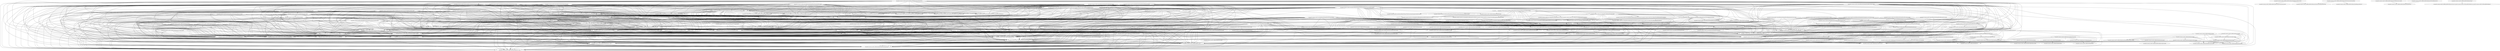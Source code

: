 digraph G {
  "org.apache.commons.math3.random$RandomDataImpl#nextWeibull(double,double)" -> "org.apache.commons.math3.util$FastMathLiteralArrays#<clinit>()";
  "org.apache.commons.math3.random$RandomDataImpl#nextWeibull(double,double)" -> "org.apache.commons.math3.util$FastMath#exp(double,double,double[])";
  "org.apache.commons.math3.random$RandomDataImpl#nextWeibull(double,double)" -> "org.apache.commons.math3.util$FastMathLiteralArrays#loadExpFracB()";
  "org.apache.commons.math3.random$RandomDataImpl#nextWeibull(double,double)" -> "org.apache.commons.math3.util$FastMath#sqrt(double)";
  "org.apache.commons.math3.random$RandomDataImpl#nextWeibull(double,double)" -> "org.apache.commons.math3.util$FastMathLiteralArrays#loadExpFracA()";
  "org.apache.commons.math3.random$RandomDataImpl#nextWeibull(double,double)" -> "org.apache.commons.math3.random$RandomDataImpl#nextUniform(double,double,boolean)";
  "org.apache.commons.math3.random$RandomDataImpl#nextWeibull(double,double)" -> "org.apache.commons.math3.special$Erf#erf(double)";
  "org.apache.commons.math3.random$RandomDataImpl#nextWeibull(double,double)" -> "org.apache.commons.math3.util$FastMath$ExpIntTable#<clinit>()";
  "org.apache.commons.math3.random$RandomDataImpl#nextWeibull(double,double)" -> "org.apache.commons.math3.random$RandomDataImpl#nextInversionDeviate(org.apache.commons.math3.distribution.RealDistribution)";
  "org.apache.commons.math3.random$RandomDataImpl#nextWeibull(double,double)" -> "org.apache.commons.math3.distribution$NormalDistribution#getNumericalMean()";
  "org.apache.commons.math3.random$RandomDataImpl#nextWeibull(double,double)" -> "org.apache.commons.math3.util$FastMath#<clinit>()";
  "org.apache.commons.math3.random$RandomDataImpl#nextWeibull(double,double)" -> "org.apache.commons.math3.util$FastMath$lnMant#<clinit>()";
  "org.apache.commons.math3.random$RandomDataImpl#nextWeibull(double,double)" -> "org.apache.commons.math3.special$Gamma#lanczos(double)";
  "org.apache.commons.math3.random$RandomDataImpl#nextWeibull(double,double)" -> "org.apache.commons.math3.special$Gamma#logGamma(double)";
  "org.apache.commons.math3.random$RandomDataImpl#nextWeibull(double,double)" -> "org.apache.commons.math3.util$FastMathLiteralArrays#loadExpIntA()";
  "org.apache.commons.math3.random$RandomDataImpl#nextWeibull(double,double)" -> "org.apache.commons.math3.distribution$NormalDistribution#cumulativeProbability(double)";
  "org.apache.commons.math3.random$RandomDataImpl#nextWeibull(double,double)" -> "org.apache.commons.math3.distribution$NormalDistribution#getSolverAbsoluteAccuracy()";
  "org.apache.commons.math3.random$RandomDataImpl#nextWeibull(double,double)" -> "org.apache.commons.math3.special$Gamma#<clinit>()";
  "org.apache.commons.math3.random$RandomDataImpl#nextWeibull(double,double)" -> "org.apache.commons.math3.distribution$NormalDistribution#getStandardDeviation()";
  "org.apache.commons.math3.random$RandomDataImpl#nextWeibull(double,double)" -> "org.apache.commons.math3.distribution$AbstractRealDistribution#inverseCumulativeProbability(double)";
  "org.apache.commons.math3.random$RandomDataImpl#nextWeibull(double,double)" -> "org.apache.commons.math3.distribution$NormalDistribution#<clinit>()";
  "org.apache.commons.math3.random$RandomDataImpl#nextWeibull(double,double)" -> "org.apache.commons.math3.distribution$NormalDistribution#getSupportUpperBound()";
  "org.apache.commons.math3.random$RandomDataImpl#nextWeibull(double,double)" -> "org.apache.commons.math3.util$FastMath#log(double)";
  "org.apache.commons.math3.random$RandomDataImpl#nextWeibull(double,double)" -> "org.apache.commons.math3.util$FastMath#exp(double)";
  "org.apache.commons.math3.random$RandomDataImpl#nextWeibull(double,double)" -> "org.apache.commons.math3.distribution$NormalDistribution#getNumericalVariance()";
  "org.apache.commons.math3.random$RandomDataImpl#nextWeibull(double,double)" -> "org.apache.commons.math3.distribution$NormalDistribution#getSupportLowerBound()";
  "org.apache.commons.math3.random$RandomDataImpl#nextWeibull(double,double)" -> "org.apache.commons.math3.util$FastMathLiteralArrays#loadLnMant()";
  "org.apache.commons.math3.random$RandomDataImpl#nextWeibull(double,double)" -> "org.apache.commons.math3.special$Gamma#regularizedGammaP(double,double,double,int)";
  "org.apache.commons.math3.random$RandomDataImpl#nextWeibull(double,double)" -> "org.apache.commons.math3.random$RandomDataImpl#getRan()";
  "org.apache.commons.math3.random$RandomDataImpl#nextWeibull(double,double)" -> "org.apache.commons.math3.distribution$AbstractRealDistribution#getSolverAbsoluteAccuracy()";
  "org.apache.commons.math3.random$RandomDataImpl#nextWeibull(double,double)" -> "org.apache.commons.math3.distribution$NormalDistribution#isSupportConnected()";
  "org.apache.commons.math3.random$RandomDataImpl#nextWeibull(double,double)" -> "org.apache.commons.math3.distribution$NormalDistribution#getMean()";
  "org.apache.commons.math3.random$RandomDataImpl#nextWeibull(double,double)" -> "org.apache.commons.math3.special$Gamma#regularizedGammaQ(double,double,double,int)";
  "org.apache.commons.math3.random$RandomDataImpl#nextWeibull(double,double)" -> "org.apache.commons.math3.util$FastMathLiteralArrays#loadExpIntB()";
  "org.apache.commons.math3.random$RandomDataImpl#nextWeibull(double,double)" -> "org.apache.commons.math3.util$FastMath$ExpFracTable#<clinit>()";
  "org.apache.commons.math3.random$RandomDataImpl#nextWeibull(double,double)" -> "org.apache.commons.math3.util$ContinuedFraction#evaluate(double,double,int)";
  "org.apache.commons.math3.random$RandomDataImpl#nextWeibull(double,double)" -> "org.apache.commons.math3.random$RandomDataImpl#initRan()";
  "org.apache.commons.math3.random$RandomDataImpl#nextWeibull(double,double)" -> "org.apache.commons.math3.util$FastMath#abs(double)";
  "org.apache.commons.math3.random$RandomDataImpl#nextWeibull(double,double)" -> "org.apache.commons.math3.special$Gamma$1#getB(int,double)";
  "org.apache.commons.math3.random$RandomDataImpl#nextWeibull(double,double)" -> "org.apache.commons.math3.util$FastMath#log(double,double[])";
  "org.apache.commons.math3.random$RandomDataImpl#nextWeibull(double,double)" -> "org.apache.commons.math3.random$RandomDataImpl#nextUniform(double,double)";
  "org.apache.commons.math3.random$RandomDataImpl#nextWeibull(double,double)" -> "org.apache.commons.math3.special$Gamma$1#getA(int,double)";
  "org.apache.commons.math3.util$FastMath#exp(double,double,double[])" -> "org.apache.commons.math3.util$FastMathLiteralArrays#<clinit>()";
  "org.apache.commons.math3.util$FastMath#exp(double,double,double[])" -> "org.apache.commons.math3.util$FastMathLiteralArrays#loadExpFracB()";
  "org.apache.commons.math3.util$FastMath#exp(double,double,double[])" -> "org.apache.commons.math3.util$FastMathLiteralArrays#loadExpFracA()";
  "org.apache.commons.math3.util$FastMath#exp(double,double,double[])" -> "org.apache.commons.math3.util$FastMath$ExpIntTable#<clinit>()";
  "org.apache.commons.math3.util$FastMath#exp(double,double,double[])" -> "org.apache.commons.math3.util$FastMath#<clinit>()";
  "org.apache.commons.math3.util$FastMath#exp(double,double,double[])" -> "org.apache.commons.math3.util$FastMathLiteralArrays#loadExpIntA()";
  "org.apache.commons.math3.util$FastMath#exp(double,double,double[])" -> "org.apache.commons.math3.util$FastMathLiteralArrays#loadExpIntB()";
  "org.apache.commons.math3.util$FastMath#exp(double,double,double[])" -> "org.apache.commons.math3.util$FastMath$ExpFracTable#<clinit>()";
  "org.apache.commons.math3.util$FastMathLiteralArrays#loadExpFracB()" -> "org.apache.commons.math3.util$FastMathLiteralArrays#<clinit>()";
  "org.apache.commons.math3.util$FastMathLiteralArrays#loadExpFracA()" -> "org.apache.commons.math3.util$FastMathLiteralArrays#<clinit>()";
  "org.apache.commons.math3.random$RandomDataImpl#nextUniform(double,double,boolean)" -> "org.apache.commons.math3.random$RandomDataImpl#getRan()";
  "org.apache.commons.math3.random$RandomDataImpl#nextUniform(double,double,boolean)" -> "org.apache.commons.math3.random$RandomDataImpl#initRan()";
  "org.apache.commons.math3.special$Erf#erf(double)" -> "org.apache.commons.math3.util$FastMathLiteralArrays#<clinit>()";
  "org.apache.commons.math3.special$Erf#erf(double)" -> "org.apache.commons.math3.util$FastMath#exp(double,double,double[])";
  "org.apache.commons.math3.special$Erf#erf(double)" -> "org.apache.commons.math3.util$FastMathLiteralArrays#loadExpFracB()";
  "org.apache.commons.math3.special$Erf#erf(double)" -> "org.apache.commons.math3.util$FastMathLiteralArrays#loadExpFracA()";
  "org.apache.commons.math3.special$Erf#erf(double)" -> "org.apache.commons.math3.util$FastMath$ExpIntTable#<clinit>()";
  "org.apache.commons.math3.special$Erf#erf(double)" -> "org.apache.commons.math3.util$FastMath#<clinit>()";
  "org.apache.commons.math3.special$Erf#erf(double)" -> "org.apache.commons.math3.util$FastMath$lnMant#<clinit>()";
  "org.apache.commons.math3.special$Erf#erf(double)" -> "org.apache.commons.math3.special$Gamma#lanczos(double)";
  "org.apache.commons.math3.special$Erf#erf(double)" -> "org.apache.commons.math3.special$Gamma#logGamma(double)";
  "org.apache.commons.math3.special$Erf#erf(double)" -> "org.apache.commons.math3.util$FastMathLiteralArrays#loadExpIntA()";
  "org.apache.commons.math3.special$Erf#erf(double)" -> "org.apache.commons.math3.special$Gamma#<clinit>()";
  "org.apache.commons.math3.special$Erf#erf(double)" -> "org.apache.commons.math3.util$FastMath#log(double)";
  "org.apache.commons.math3.special$Erf#erf(double)" -> "org.apache.commons.math3.util$FastMath#exp(double)";
  "org.apache.commons.math3.special$Erf#erf(double)" -> "org.apache.commons.math3.util$FastMathLiteralArrays#loadLnMant()";
  "org.apache.commons.math3.special$Erf#erf(double)" -> "org.apache.commons.math3.special$Gamma#regularizedGammaP(double,double,double,int)";
  "org.apache.commons.math3.special$Erf#erf(double)" -> "org.apache.commons.math3.special$Gamma#regularizedGammaQ(double,double,double,int)";
  "org.apache.commons.math3.special$Erf#erf(double)" -> "org.apache.commons.math3.util$FastMathLiteralArrays#loadExpIntB()";
  "org.apache.commons.math3.special$Erf#erf(double)" -> "org.apache.commons.math3.util$FastMath$ExpFracTable#<clinit>()";
  "org.apache.commons.math3.special$Erf#erf(double)" -> "org.apache.commons.math3.util$ContinuedFraction#evaluate(double,double,int)";
  "org.apache.commons.math3.special$Erf#erf(double)" -> "org.apache.commons.math3.util$FastMath#abs(double)";
  "org.apache.commons.math3.special$Erf#erf(double)" -> "org.apache.commons.math3.special$Gamma$1#getB(int,double)";
  "org.apache.commons.math3.special$Erf#erf(double)" -> "org.apache.commons.math3.util$FastMath#log(double,double[])";
  "org.apache.commons.math3.special$Erf#erf(double)" -> "org.apache.commons.math3.special$Gamma$1#getA(int,double)";
  "org.apache.commons.math3.util$FastMath$ExpIntTable#<clinit>()" -> "org.apache.commons.math3.util$FastMathLiteralArrays#<clinit>()";
  "org.apache.commons.math3.util$FastMath$ExpIntTable#<clinit>()" -> "org.apache.commons.math3.util$FastMathLiteralArrays#loadExpIntA()";
  "org.apache.commons.math3.util$FastMath$ExpIntTable#<clinit>()" -> "org.apache.commons.math3.util$FastMathLiteralArrays#loadExpIntB()";
  "org.apache.commons.math3.random$RandomDataImpl#nextInversionDeviate(org.apache.commons.math3.distribution.RealDistribution)" -> "org.apache.commons.math3.util$FastMathLiteralArrays#<clinit>()";
  "org.apache.commons.math3.random$RandomDataImpl#nextInversionDeviate(org.apache.commons.math3.distribution.RealDistribution)" -> "org.apache.commons.math3.util$FastMath#exp(double,double,double[])";
  "org.apache.commons.math3.random$RandomDataImpl#nextInversionDeviate(org.apache.commons.math3.distribution.RealDistribution)" -> "org.apache.commons.math3.util$FastMathLiteralArrays#loadExpFracB()";
  "org.apache.commons.math3.random$RandomDataImpl#nextInversionDeviate(org.apache.commons.math3.distribution.RealDistribution)" -> "org.apache.commons.math3.util$FastMath#sqrt(double)";
  "org.apache.commons.math3.random$RandomDataImpl#nextInversionDeviate(org.apache.commons.math3.distribution.RealDistribution)" -> "org.apache.commons.math3.util$FastMathLiteralArrays#loadExpFracA()";
  "org.apache.commons.math3.random$RandomDataImpl#nextInversionDeviate(org.apache.commons.math3.distribution.RealDistribution)" -> "org.apache.commons.math3.random$RandomDataImpl#nextUniform(double,double,boolean)";
  "org.apache.commons.math3.random$RandomDataImpl#nextInversionDeviate(org.apache.commons.math3.distribution.RealDistribution)" -> "org.apache.commons.math3.special$Erf#erf(double)";
  "org.apache.commons.math3.random$RandomDataImpl#nextInversionDeviate(org.apache.commons.math3.distribution.RealDistribution)" -> "org.apache.commons.math3.util$FastMath$ExpIntTable#<clinit>()";
  "org.apache.commons.math3.random$RandomDataImpl#nextInversionDeviate(org.apache.commons.math3.distribution.RealDistribution)" -> "org.apache.commons.math3.distribution$NormalDistribution#getNumericalMean()";
  "org.apache.commons.math3.random$RandomDataImpl#nextInversionDeviate(org.apache.commons.math3.distribution.RealDistribution)" -> "org.apache.commons.math3.util$FastMath#<clinit>()";
  "org.apache.commons.math3.random$RandomDataImpl#nextInversionDeviate(org.apache.commons.math3.distribution.RealDistribution)" -> "org.apache.commons.math3.util$FastMath$lnMant#<clinit>()";
  "org.apache.commons.math3.random$RandomDataImpl#nextInversionDeviate(org.apache.commons.math3.distribution.RealDistribution)" -> "org.apache.commons.math3.special$Gamma#lanczos(double)";
  "org.apache.commons.math3.random$RandomDataImpl#nextInversionDeviate(org.apache.commons.math3.distribution.RealDistribution)" -> "org.apache.commons.math3.special$Gamma#logGamma(double)";
  "org.apache.commons.math3.random$RandomDataImpl#nextInversionDeviate(org.apache.commons.math3.distribution.RealDistribution)" -> "org.apache.commons.math3.util$FastMathLiteralArrays#loadExpIntA()";
  "org.apache.commons.math3.random$RandomDataImpl#nextInversionDeviate(org.apache.commons.math3.distribution.RealDistribution)" -> "org.apache.commons.math3.distribution$NormalDistribution#cumulativeProbability(double)";
  "org.apache.commons.math3.random$RandomDataImpl#nextInversionDeviate(org.apache.commons.math3.distribution.RealDistribution)" -> "org.apache.commons.math3.distribution$NormalDistribution#getSolverAbsoluteAccuracy()";
  "org.apache.commons.math3.random$RandomDataImpl#nextInversionDeviate(org.apache.commons.math3.distribution.RealDistribution)" -> "org.apache.commons.math3.special$Gamma#<clinit>()";
  "org.apache.commons.math3.random$RandomDataImpl#nextInversionDeviate(org.apache.commons.math3.distribution.RealDistribution)" -> "org.apache.commons.math3.distribution$NormalDistribution#getStandardDeviation()";
  "org.apache.commons.math3.random$RandomDataImpl#nextInversionDeviate(org.apache.commons.math3.distribution.RealDistribution)" -> "org.apache.commons.math3.distribution$AbstractRealDistribution#inverseCumulativeProbability(double)";
  "org.apache.commons.math3.random$RandomDataImpl#nextInversionDeviate(org.apache.commons.math3.distribution.RealDistribution)" -> "org.apache.commons.math3.distribution$NormalDistribution#<clinit>()";
  "org.apache.commons.math3.random$RandomDataImpl#nextInversionDeviate(org.apache.commons.math3.distribution.RealDistribution)" -> "org.apache.commons.math3.distribution$NormalDistribution#getSupportUpperBound()";
  "org.apache.commons.math3.random$RandomDataImpl#nextInversionDeviate(org.apache.commons.math3.distribution.RealDistribution)" -> "org.apache.commons.math3.util$FastMath#log(double)";
  "org.apache.commons.math3.random$RandomDataImpl#nextInversionDeviate(org.apache.commons.math3.distribution.RealDistribution)" -> "org.apache.commons.math3.util$FastMath#exp(double)";
  "org.apache.commons.math3.random$RandomDataImpl#nextInversionDeviate(org.apache.commons.math3.distribution.RealDistribution)" -> "org.apache.commons.math3.distribution$NormalDistribution#getNumericalVariance()";
  "org.apache.commons.math3.random$RandomDataImpl#nextInversionDeviate(org.apache.commons.math3.distribution.RealDistribution)" -> "org.apache.commons.math3.distribution$NormalDistribution#getSupportLowerBound()";
  "org.apache.commons.math3.random$RandomDataImpl#nextInversionDeviate(org.apache.commons.math3.distribution.RealDistribution)" -> "org.apache.commons.math3.util$FastMathLiteralArrays#loadLnMant()";
  "org.apache.commons.math3.random$RandomDataImpl#nextInversionDeviate(org.apache.commons.math3.distribution.RealDistribution)" -> "org.apache.commons.math3.special$Gamma#regularizedGammaP(double,double,double,int)";
  "org.apache.commons.math3.random$RandomDataImpl#nextInversionDeviate(org.apache.commons.math3.distribution.RealDistribution)" -> "org.apache.commons.math3.random$RandomDataImpl#getRan()";
  "org.apache.commons.math3.random$RandomDataImpl#nextInversionDeviate(org.apache.commons.math3.distribution.RealDistribution)" -> "org.apache.commons.math3.distribution$AbstractRealDistribution#getSolverAbsoluteAccuracy()";
  "org.apache.commons.math3.random$RandomDataImpl#nextInversionDeviate(org.apache.commons.math3.distribution.RealDistribution)" -> "org.apache.commons.math3.distribution$NormalDistribution#isSupportConnected()";
  "org.apache.commons.math3.random$RandomDataImpl#nextInversionDeviate(org.apache.commons.math3.distribution.RealDistribution)" -> "org.apache.commons.math3.distribution$NormalDistribution#getMean()";
  "org.apache.commons.math3.random$RandomDataImpl#nextInversionDeviate(org.apache.commons.math3.distribution.RealDistribution)" -> "org.apache.commons.math3.special$Gamma#regularizedGammaQ(double,double,double,int)";
  "org.apache.commons.math3.random$RandomDataImpl#nextInversionDeviate(org.apache.commons.math3.distribution.RealDistribution)" -> "org.apache.commons.math3.util$FastMathLiteralArrays#loadExpIntB()";
  "org.apache.commons.math3.random$RandomDataImpl#nextInversionDeviate(org.apache.commons.math3.distribution.RealDistribution)" -> "org.apache.commons.math3.util$FastMath$ExpFracTable#<clinit>()";
  "org.apache.commons.math3.random$RandomDataImpl#nextInversionDeviate(org.apache.commons.math3.distribution.RealDistribution)" -> "org.apache.commons.math3.util$ContinuedFraction#evaluate(double,double,int)";
  "org.apache.commons.math3.random$RandomDataImpl#nextInversionDeviate(org.apache.commons.math3.distribution.RealDistribution)" -> "org.apache.commons.math3.random$RandomDataImpl#initRan()";
  "org.apache.commons.math3.random$RandomDataImpl#nextInversionDeviate(org.apache.commons.math3.distribution.RealDistribution)" -> "org.apache.commons.math3.util$FastMath#abs(double)";
  "org.apache.commons.math3.random$RandomDataImpl#nextInversionDeviate(org.apache.commons.math3.distribution.RealDistribution)" -> "org.apache.commons.math3.special$Gamma$1#getB(int,double)";
  "org.apache.commons.math3.random$RandomDataImpl#nextInversionDeviate(org.apache.commons.math3.distribution.RealDistribution)" -> "org.apache.commons.math3.util$FastMath#log(double,double[])";
  "org.apache.commons.math3.random$RandomDataImpl#nextInversionDeviate(org.apache.commons.math3.distribution.RealDistribution)" -> "org.apache.commons.math3.random$RandomDataImpl#nextUniform(double,double)";
  "org.apache.commons.math3.random$RandomDataImpl#nextInversionDeviate(org.apache.commons.math3.distribution.RealDistribution)" -> "org.apache.commons.math3.special$Gamma$1#getA(int,double)";
  "org.apache.commons.math3.distribution$NormalDistribution#getNumericalMean()" -> "org.apache.commons.math3.distribution$NormalDistribution#getMean()";
  "org.apache.commons.math3.util$FastMath$lnMant#<clinit>()" -> "org.apache.commons.math3.util$FastMathLiteralArrays#<clinit>()";
  "org.apache.commons.math3.util$FastMath$lnMant#<clinit>()" -> "org.apache.commons.math3.util$FastMathLiteralArrays#loadLnMant()";
  "org.apache.commons.math3.special$Gamma#lanczos(double)" -> "org.apache.commons.math3.util$FastMathLiteralArrays#<clinit>()";
  "org.apache.commons.math3.special$Gamma#lanczos(double)" -> "org.apache.commons.math3.util$FastMath#<clinit>()";
  "org.apache.commons.math3.special$Gamma#lanczos(double)" -> "org.apache.commons.math3.util$FastMath$lnMant#<clinit>()";
  "org.apache.commons.math3.special$Gamma#lanczos(double)" -> "org.apache.commons.math3.special$Gamma#<clinit>()";
  "org.apache.commons.math3.special$Gamma#lanczos(double)" -> "org.apache.commons.math3.util$FastMath#log(double)";
  "org.apache.commons.math3.special$Gamma#lanczos(double)" -> "org.apache.commons.math3.util$FastMathLiteralArrays#loadLnMant()";
  "org.apache.commons.math3.special$Gamma#lanczos(double)" -> "org.apache.commons.math3.util$FastMath#log(double,double[])";
  "org.apache.commons.math3.special$Gamma#logGamma(double)" -> "org.apache.commons.math3.util$FastMathLiteralArrays#<clinit>()";
  "org.apache.commons.math3.special$Gamma#logGamma(double)" -> "org.apache.commons.math3.util$FastMath#<clinit>()";
  "org.apache.commons.math3.special$Gamma#logGamma(double)" -> "org.apache.commons.math3.util$FastMath$lnMant#<clinit>()";
  "org.apache.commons.math3.special$Gamma#logGamma(double)" -> "org.apache.commons.math3.special$Gamma#lanczos(double)";
  "org.apache.commons.math3.special$Gamma#logGamma(double)" -> "org.apache.commons.math3.special$Gamma#<clinit>()";
  "org.apache.commons.math3.special$Gamma#logGamma(double)" -> "org.apache.commons.math3.util$FastMath#log(double)";
  "org.apache.commons.math3.special$Gamma#logGamma(double)" -> "org.apache.commons.math3.util$FastMathLiteralArrays#loadLnMant()";
  "org.apache.commons.math3.special$Gamma#logGamma(double)" -> "org.apache.commons.math3.util$FastMath#log(double,double[])";
  "org.apache.commons.math3.util$FastMathLiteralArrays#loadExpIntA()" -> "org.apache.commons.math3.util$FastMathLiteralArrays#<clinit>()";
  "org.apache.commons.math3.distribution$NormalDistribution#cumulativeProbability(double)" -> "org.apache.commons.math3.util$FastMathLiteralArrays#<clinit>()";
  "org.apache.commons.math3.distribution$NormalDistribution#cumulativeProbability(double)" -> "org.apache.commons.math3.util$FastMath#exp(double,double,double[])";
  "org.apache.commons.math3.distribution$NormalDistribution#cumulativeProbability(double)" -> "org.apache.commons.math3.util$FastMathLiteralArrays#loadExpFracB()";
  "org.apache.commons.math3.distribution$NormalDistribution#cumulativeProbability(double)" -> "org.apache.commons.math3.util$FastMath#sqrt(double)";
  "org.apache.commons.math3.distribution$NormalDistribution#cumulativeProbability(double)" -> "org.apache.commons.math3.util$FastMathLiteralArrays#loadExpFracA()";
  "org.apache.commons.math3.distribution$NormalDistribution#cumulativeProbability(double)" -> "org.apache.commons.math3.special$Erf#erf(double)";
  "org.apache.commons.math3.distribution$NormalDistribution#cumulativeProbability(double)" -> "org.apache.commons.math3.util$FastMath$ExpIntTable#<clinit>()";
  "org.apache.commons.math3.distribution$NormalDistribution#cumulativeProbability(double)" -> "org.apache.commons.math3.util$FastMath#<clinit>()";
  "org.apache.commons.math3.distribution$NormalDistribution#cumulativeProbability(double)" -> "org.apache.commons.math3.util$FastMath$lnMant#<clinit>()";
  "org.apache.commons.math3.distribution$NormalDistribution#cumulativeProbability(double)" -> "org.apache.commons.math3.special$Gamma#lanczos(double)";
  "org.apache.commons.math3.distribution$NormalDistribution#cumulativeProbability(double)" -> "org.apache.commons.math3.special$Gamma#logGamma(double)";
  "org.apache.commons.math3.distribution$NormalDistribution#cumulativeProbability(double)" -> "org.apache.commons.math3.util$FastMathLiteralArrays#loadExpIntA()";
  "org.apache.commons.math3.distribution$NormalDistribution#cumulativeProbability(double)" -> "org.apache.commons.math3.special$Gamma#<clinit>()";
  "org.apache.commons.math3.distribution$NormalDistribution#cumulativeProbability(double)" -> "org.apache.commons.math3.distribution$NormalDistribution#<clinit>()";
  "org.apache.commons.math3.distribution$NormalDistribution#cumulativeProbability(double)" -> "org.apache.commons.math3.util$FastMath#log(double)";
  "org.apache.commons.math3.distribution$NormalDistribution#cumulativeProbability(double)" -> "org.apache.commons.math3.util$FastMath#exp(double)";
  "org.apache.commons.math3.distribution$NormalDistribution#cumulativeProbability(double)" -> "org.apache.commons.math3.util$FastMathLiteralArrays#loadLnMant()";
  "org.apache.commons.math3.distribution$NormalDistribution#cumulativeProbability(double)" -> "org.apache.commons.math3.special$Gamma#regularizedGammaP(double,double,double,int)";
  "org.apache.commons.math3.distribution$NormalDistribution#cumulativeProbability(double)" -> "org.apache.commons.math3.special$Gamma#regularizedGammaQ(double,double,double,int)";
  "org.apache.commons.math3.distribution$NormalDistribution#cumulativeProbability(double)" -> "org.apache.commons.math3.util$FastMathLiteralArrays#loadExpIntB()";
  "org.apache.commons.math3.distribution$NormalDistribution#cumulativeProbability(double)" -> "org.apache.commons.math3.util$FastMath$ExpFracTable#<clinit>()";
  "org.apache.commons.math3.distribution$NormalDistribution#cumulativeProbability(double)" -> "org.apache.commons.math3.util$ContinuedFraction#evaluate(double,double,int)";
  "org.apache.commons.math3.distribution$NormalDistribution#cumulativeProbability(double)" -> "org.apache.commons.math3.util$FastMath#abs(double)";
  "org.apache.commons.math3.distribution$NormalDistribution#cumulativeProbability(double)" -> "org.apache.commons.math3.special$Gamma$1#getB(int,double)";
  "org.apache.commons.math3.distribution$NormalDistribution#cumulativeProbability(double)" -> "org.apache.commons.math3.util$FastMath#log(double,double[])";
  "org.apache.commons.math3.distribution$NormalDistribution#cumulativeProbability(double)" -> "org.apache.commons.math3.special$Gamma$1#getA(int,double)";
  "org.apache.commons.math3.special$Gamma#<clinit>()" -> "org.apache.commons.math3.util$FastMathLiteralArrays#<clinit>()";
  "org.apache.commons.math3.special$Gamma#<clinit>()" -> "org.apache.commons.math3.util$FastMath#<clinit>()";
  "org.apache.commons.math3.special$Gamma#<clinit>()" -> "org.apache.commons.math3.util$FastMath$lnMant#<clinit>()";
  "org.apache.commons.math3.special$Gamma#<clinit>()" -> "org.apache.commons.math3.util$FastMath#log(double)";
  "org.apache.commons.math3.special$Gamma#<clinit>()" -> "org.apache.commons.math3.util$FastMathLiteralArrays#loadLnMant()";
  "org.apache.commons.math3.special$Gamma#<clinit>()" -> "org.apache.commons.math3.util$FastMath#log(double,double[])";
  "org.apache.commons.math3.distribution$AbstractRealDistribution#inverseCumulativeProbability(double)" -> "org.apache.commons.math3.util$FastMathLiteralArrays#<clinit>()";
  "org.apache.commons.math3.distribution$AbstractRealDistribution#inverseCumulativeProbability(double)" -> "org.apache.commons.math3.util$FastMath#exp(double,double,double[])";
  "org.apache.commons.math3.distribution$AbstractRealDistribution#inverseCumulativeProbability(double)" -> "org.apache.commons.math3.util$FastMathLiteralArrays#loadExpFracB()";
  "org.apache.commons.math3.distribution$AbstractRealDistribution#inverseCumulativeProbability(double)" -> "org.apache.commons.math3.util$FastMath#sqrt(double)";
  "org.apache.commons.math3.distribution$AbstractRealDistribution#inverseCumulativeProbability(double)" -> "org.apache.commons.math3.util$FastMathLiteralArrays#loadExpFracA()";
  "org.apache.commons.math3.distribution$AbstractRealDistribution#inverseCumulativeProbability(double)" -> "org.apache.commons.math3.special$Erf#erf(double)";
  "org.apache.commons.math3.distribution$AbstractRealDistribution#inverseCumulativeProbability(double)" -> "org.apache.commons.math3.util$FastMath$ExpIntTable#<clinit>()";
  "org.apache.commons.math3.distribution$AbstractRealDistribution#inverseCumulativeProbability(double)" -> "org.apache.commons.math3.distribution$NormalDistribution#getNumericalMean()";
  "org.apache.commons.math3.distribution$AbstractRealDistribution#inverseCumulativeProbability(double)" -> "org.apache.commons.math3.util$FastMath#<clinit>()";
  "org.apache.commons.math3.distribution$AbstractRealDistribution#inverseCumulativeProbability(double)" -> "org.apache.commons.math3.util$FastMath$lnMant#<clinit>()";
  "org.apache.commons.math3.distribution$AbstractRealDistribution#inverseCumulativeProbability(double)" -> "org.apache.commons.math3.special$Gamma#lanczos(double)";
  "org.apache.commons.math3.distribution$AbstractRealDistribution#inverseCumulativeProbability(double)" -> "org.apache.commons.math3.special$Gamma#logGamma(double)";
  "org.apache.commons.math3.distribution$AbstractRealDistribution#inverseCumulativeProbability(double)" -> "org.apache.commons.math3.util$FastMathLiteralArrays#loadExpIntA()";
  "org.apache.commons.math3.distribution$AbstractRealDistribution#inverseCumulativeProbability(double)" -> "org.apache.commons.math3.distribution$NormalDistribution#cumulativeProbability(double)";
  "org.apache.commons.math3.distribution$AbstractRealDistribution#inverseCumulativeProbability(double)" -> "org.apache.commons.math3.distribution$NormalDistribution#getSolverAbsoluteAccuracy()";
  "org.apache.commons.math3.distribution$AbstractRealDistribution#inverseCumulativeProbability(double)" -> "org.apache.commons.math3.special$Gamma#<clinit>()";
  "org.apache.commons.math3.distribution$AbstractRealDistribution#inverseCumulativeProbability(double)" -> "org.apache.commons.math3.distribution$NormalDistribution#getStandardDeviation()";
  "org.apache.commons.math3.distribution$AbstractRealDistribution#inverseCumulativeProbability(double)" -> "org.apache.commons.math3.distribution$NormalDistribution#<clinit>()";
  "org.apache.commons.math3.distribution$AbstractRealDistribution#inverseCumulativeProbability(double)" -> "org.apache.commons.math3.distribution$NormalDistribution#getSupportUpperBound()";
  "org.apache.commons.math3.distribution$AbstractRealDistribution#inverseCumulativeProbability(double)" -> "org.apache.commons.math3.util$FastMath#log(double)";
  "org.apache.commons.math3.distribution$AbstractRealDistribution#inverseCumulativeProbability(double)" -> "org.apache.commons.math3.util$FastMath#exp(double)";
  "org.apache.commons.math3.distribution$AbstractRealDistribution#inverseCumulativeProbability(double)" -> "org.apache.commons.math3.distribution$NormalDistribution#getNumericalVariance()";
  "org.apache.commons.math3.distribution$AbstractRealDistribution#inverseCumulativeProbability(double)" -> "org.apache.commons.math3.distribution$NormalDistribution#getSupportLowerBound()";
  "org.apache.commons.math3.distribution$AbstractRealDistribution#inverseCumulativeProbability(double)" -> "org.apache.commons.math3.util$FastMathLiteralArrays#loadLnMant()";
  "org.apache.commons.math3.distribution$AbstractRealDistribution#inverseCumulativeProbability(double)" -> "org.apache.commons.math3.special$Gamma#regularizedGammaP(double,double,double,int)";
  "org.apache.commons.math3.distribution$AbstractRealDistribution#inverseCumulativeProbability(double)" -> "org.apache.commons.math3.distribution$AbstractRealDistribution#getSolverAbsoluteAccuracy()";
  "org.apache.commons.math3.distribution$AbstractRealDistribution#inverseCumulativeProbability(double)" -> "org.apache.commons.math3.distribution$NormalDistribution#isSupportConnected()";
  "org.apache.commons.math3.distribution$AbstractRealDistribution#inverseCumulativeProbability(double)" -> "org.apache.commons.math3.distribution$NormalDistribution#getMean()";
  "org.apache.commons.math3.distribution$AbstractRealDistribution#inverseCumulativeProbability(double)" -> "org.apache.commons.math3.special$Gamma#regularizedGammaQ(double,double,double,int)";
  "org.apache.commons.math3.distribution$AbstractRealDistribution#inverseCumulativeProbability(double)" -> "org.apache.commons.math3.util$FastMathLiteralArrays#loadExpIntB()";
  "org.apache.commons.math3.distribution$AbstractRealDistribution#inverseCumulativeProbability(double)" -> "org.apache.commons.math3.util$FastMath$ExpFracTable#<clinit>()";
  "org.apache.commons.math3.distribution$AbstractRealDistribution#inverseCumulativeProbability(double)" -> "org.apache.commons.math3.util$ContinuedFraction#evaluate(double,double,int)";
  "org.apache.commons.math3.distribution$AbstractRealDistribution#inverseCumulativeProbability(double)" -> "org.apache.commons.math3.util$FastMath#abs(double)";
  "org.apache.commons.math3.distribution$AbstractRealDistribution#inverseCumulativeProbability(double)" -> "org.apache.commons.math3.special$Gamma$1#getB(int,double)";
  "org.apache.commons.math3.distribution$AbstractRealDistribution#inverseCumulativeProbability(double)" -> "org.apache.commons.math3.util$FastMath#log(double,double[])";
  "org.apache.commons.math3.distribution$AbstractRealDistribution#inverseCumulativeProbability(double)" -> "org.apache.commons.math3.special$Gamma$1#getA(int,double)";
  "org.apache.commons.math3.distribution$NormalDistribution#<clinit>()" -> "org.apache.commons.math3.util$FastMath#sqrt(double)";
  "org.apache.commons.math3.distribution$NormalDistribution#<clinit>()" -> "org.apache.commons.math3.util$FastMath#<clinit>()";
  "org.apache.commons.math3.util$FastMath#log(double)" -> "org.apache.commons.math3.util$FastMathLiteralArrays#<clinit>()";
  "org.apache.commons.math3.util$FastMath#log(double)" -> "org.apache.commons.math3.util$FastMath#<clinit>()";
  "org.apache.commons.math3.util$FastMath#log(double)" -> "org.apache.commons.math3.util$FastMath$lnMant#<clinit>()";
  "org.apache.commons.math3.util$FastMath#log(double)" -> "org.apache.commons.math3.util$FastMathLiteralArrays#loadLnMant()";
  "org.apache.commons.math3.util$FastMath#log(double)" -> "org.apache.commons.math3.util$FastMath#log(double,double[])";
  "org.apache.commons.math3.util$FastMath#exp(double)" -> "org.apache.commons.math3.util$FastMathLiteralArrays#<clinit>()";
  "org.apache.commons.math3.util$FastMath#exp(double)" -> "org.apache.commons.math3.util$FastMath#exp(double,double,double[])";
  "org.apache.commons.math3.util$FastMath#exp(double)" -> "org.apache.commons.math3.util$FastMathLiteralArrays#loadExpFracB()";
  "org.apache.commons.math3.util$FastMath#exp(double)" -> "org.apache.commons.math3.util$FastMathLiteralArrays#loadExpFracA()";
  "org.apache.commons.math3.util$FastMath#exp(double)" -> "org.apache.commons.math3.util$FastMath$ExpIntTable#<clinit>()";
  "org.apache.commons.math3.util$FastMath#exp(double)" -> "org.apache.commons.math3.util$FastMath#<clinit>()";
  "org.apache.commons.math3.util$FastMath#exp(double)" -> "org.apache.commons.math3.util$FastMathLiteralArrays#loadExpIntA()";
  "org.apache.commons.math3.util$FastMath#exp(double)" -> "org.apache.commons.math3.util$FastMathLiteralArrays#loadExpIntB()";
  "org.apache.commons.math3.util$FastMath#exp(double)" -> "org.apache.commons.math3.util$FastMath$ExpFracTable#<clinit>()";
  "org.apache.commons.math3.distribution$NormalDistribution#getNumericalVariance()" -> "org.apache.commons.math3.distribution$NormalDistribution#getStandardDeviation()";
  "org.apache.commons.math3.util$FastMathLiteralArrays#loadLnMant()" -> "org.apache.commons.math3.util$FastMathLiteralArrays#<clinit>()";
  "org.apache.commons.math3.special$Gamma#regularizedGammaP(double,double,double,int)" -> "org.apache.commons.math3.util$FastMathLiteralArrays#<clinit>()";
  "org.apache.commons.math3.special$Gamma#regularizedGammaP(double,double,double,int)" -> "org.apache.commons.math3.util$FastMath#exp(double,double,double[])";
  "org.apache.commons.math3.special$Gamma#regularizedGammaP(double,double,double,int)" -> "org.apache.commons.math3.util$FastMathLiteralArrays#loadExpFracB()";
  "org.apache.commons.math3.special$Gamma#regularizedGammaP(double,double,double,int)" -> "org.apache.commons.math3.util$FastMathLiteralArrays#loadExpFracA()";
  "org.apache.commons.math3.special$Gamma#regularizedGammaP(double,double,double,int)" -> "org.apache.commons.math3.util$FastMath$ExpIntTable#<clinit>()";
  "org.apache.commons.math3.special$Gamma#regularizedGammaP(double,double,double,int)" -> "org.apache.commons.math3.util$FastMath#<clinit>()";
  "org.apache.commons.math3.special$Gamma#regularizedGammaP(double,double,double,int)" -> "org.apache.commons.math3.util$FastMath$lnMant#<clinit>()";
  "org.apache.commons.math3.special$Gamma#regularizedGammaP(double,double,double,int)" -> "org.apache.commons.math3.special$Gamma#lanczos(double)";
  "org.apache.commons.math3.special$Gamma#regularizedGammaP(double,double,double,int)" -> "org.apache.commons.math3.special$Gamma#logGamma(double)";
  "org.apache.commons.math3.special$Gamma#regularizedGammaP(double,double,double,int)" -> "org.apache.commons.math3.util$FastMathLiteralArrays#loadExpIntA()";
  "org.apache.commons.math3.special$Gamma#regularizedGammaP(double,double,double,int)" -> "org.apache.commons.math3.special$Gamma#<clinit>()";
  "org.apache.commons.math3.special$Gamma#regularizedGammaP(double,double,double,int)" -> "org.apache.commons.math3.util$FastMath#log(double)";
  "org.apache.commons.math3.special$Gamma#regularizedGammaP(double,double,double,int)" -> "org.apache.commons.math3.util$FastMath#exp(double)";
  "org.apache.commons.math3.special$Gamma#regularizedGammaP(double,double,double,int)" -> "org.apache.commons.math3.util$FastMathLiteralArrays#loadLnMant()";
  "org.apache.commons.math3.special$Gamma#regularizedGammaP(double,double,double,int)" -> "org.apache.commons.math3.special$Gamma#regularizedGammaQ(double,double,double,int)";
  "org.apache.commons.math3.special$Gamma#regularizedGammaP(double,double,double,int)" -> "org.apache.commons.math3.util$FastMathLiteralArrays#loadExpIntB()";
  "org.apache.commons.math3.special$Gamma#regularizedGammaP(double,double,double,int)" -> "org.apache.commons.math3.util$FastMath$ExpFracTable#<clinit>()";
  "org.apache.commons.math3.special$Gamma#regularizedGammaP(double,double,double,int)" -> "org.apache.commons.math3.util$ContinuedFraction#evaluate(double,double,int)";
  "org.apache.commons.math3.special$Gamma#regularizedGammaP(double,double,double,int)" -> "org.apache.commons.math3.util$FastMath#abs(double)";
  "org.apache.commons.math3.special$Gamma#regularizedGammaP(double,double,double,int)" -> "org.apache.commons.math3.special$Gamma$1#getB(int,double)";
  "org.apache.commons.math3.special$Gamma#regularizedGammaP(double,double,double,int)" -> "org.apache.commons.math3.util$FastMath#log(double,double[])";
  "org.apache.commons.math3.special$Gamma#regularizedGammaP(double,double,double,int)" -> "org.apache.commons.math3.special$Gamma$1#getA(int,double)";
  "org.apache.commons.math3.random$RandomDataImpl#getRan()" -> "org.apache.commons.math3.random$RandomDataImpl#initRan()";
  "org.apache.commons.math3.special$Gamma#regularizedGammaQ(double,double,double,int)" -> "org.apache.commons.math3.util$FastMathLiteralArrays#<clinit>()";
  "org.apache.commons.math3.special$Gamma#regularizedGammaQ(double,double,double,int)" -> "org.apache.commons.math3.util$FastMath#exp(double,double,double[])";
  "org.apache.commons.math3.special$Gamma#regularizedGammaQ(double,double,double,int)" -> "org.apache.commons.math3.util$FastMathLiteralArrays#loadExpFracB()";
  "org.apache.commons.math3.special$Gamma#regularizedGammaQ(double,double,double,int)" -> "org.apache.commons.math3.util$FastMathLiteralArrays#loadExpFracA()";
  "org.apache.commons.math3.special$Gamma#regularizedGammaQ(double,double,double,int)" -> "org.apache.commons.math3.util$FastMath$ExpIntTable#<clinit>()";
  "org.apache.commons.math3.special$Gamma#regularizedGammaQ(double,double,double,int)" -> "org.apache.commons.math3.util$FastMath#<clinit>()";
  "org.apache.commons.math3.special$Gamma#regularizedGammaQ(double,double,double,int)" -> "org.apache.commons.math3.util$FastMath$lnMant#<clinit>()";
  "org.apache.commons.math3.special$Gamma#regularizedGammaQ(double,double,double,int)" -> "org.apache.commons.math3.special$Gamma#lanczos(double)";
  "org.apache.commons.math3.special$Gamma#regularizedGammaQ(double,double,double,int)" -> "org.apache.commons.math3.special$Gamma#logGamma(double)";
  "org.apache.commons.math3.special$Gamma#regularizedGammaQ(double,double,double,int)" -> "org.apache.commons.math3.util$FastMathLiteralArrays#loadExpIntA()";
  "org.apache.commons.math3.special$Gamma#regularizedGammaQ(double,double,double,int)" -> "org.apache.commons.math3.special$Gamma#<clinit>()";
  "org.apache.commons.math3.special$Gamma#regularizedGammaQ(double,double,double,int)" -> "org.apache.commons.math3.util$FastMath#log(double)";
  "org.apache.commons.math3.special$Gamma#regularizedGammaQ(double,double,double,int)" -> "org.apache.commons.math3.util$FastMath#exp(double)";
  "org.apache.commons.math3.special$Gamma#regularizedGammaQ(double,double,double,int)" -> "org.apache.commons.math3.util$FastMathLiteralArrays#loadLnMant()";
  "org.apache.commons.math3.special$Gamma#regularizedGammaQ(double,double,double,int)" -> "org.apache.commons.math3.special$Gamma#regularizedGammaP(double,double,double,int)";
  "org.apache.commons.math3.special$Gamma#regularizedGammaQ(double,double,double,int)" -> "org.apache.commons.math3.util$FastMathLiteralArrays#loadExpIntB()";
  "org.apache.commons.math3.special$Gamma#regularizedGammaQ(double,double,double,int)" -> "org.apache.commons.math3.util$FastMath$ExpFracTable#<clinit>()";
  "org.apache.commons.math3.special$Gamma#regularizedGammaQ(double,double,double,int)" -> "org.apache.commons.math3.util$ContinuedFraction#evaluate(double,double,int)";
  "org.apache.commons.math3.special$Gamma#regularizedGammaQ(double,double,double,int)" -> "org.apache.commons.math3.util$FastMath#abs(double)";
  "org.apache.commons.math3.special$Gamma#regularizedGammaQ(double,double,double,int)" -> "org.apache.commons.math3.special$Gamma$1#getB(int,double)";
  "org.apache.commons.math3.special$Gamma#regularizedGammaQ(double,double,double,int)" -> "org.apache.commons.math3.util$FastMath#log(double,double[])";
  "org.apache.commons.math3.special$Gamma#regularizedGammaQ(double,double,double,int)" -> "org.apache.commons.math3.special$Gamma$1#getA(int,double)";
  "org.apache.commons.math3.util$FastMathLiteralArrays#loadExpIntB()" -> "org.apache.commons.math3.util$FastMathLiteralArrays#<clinit>()";
  "org.apache.commons.math3.util$FastMath$ExpFracTable#<clinit>()" -> "org.apache.commons.math3.util$FastMathLiteralArrays#<clinit>()";
  "org.apache.commons.math3.util$FastMath$ExpFracTable#<clinit>()" -> "org.apache.commons.math3.util$FastMathLiteralArrays#loadExpFracB()";
  "org.apache.commons.math3.util$FastMath$ExpFracTable#<clinit>()" -> "org.apache.commons.math3.util$FastMathLiteralArrays#loadExpFracA()";
  "org.apache.commons.math3.util$ContinuedFraction#evaluate(double,double,int)" -> "org.apache.commons.math3.util$FastMath#<clinit>()";
  "org.apache.commons.math3.util$ContinuedFraction#evaluate(double,double,int)" -> "org.apache.commons.math3.util$FastMath#abs(double)";
  "org.apache.commons.math3.util$ContinuedFraction#evaluate(double,double,int)" -> "org.apache.commons.math3.special$Gamma$1#getB(int,double)";
  "org.apache.commons.math3.util$ContinuedFraction#evaluate(double,double,int)" -> "org.apache.commons.math3.special$Gamma$1#getA(int,double)";
  "org.apache.commons.math3.util$FastMath#log(double,double[])" -> "org.apache.commons.math3.util$FastMathLiteralArrays#<clinit>()";
  "org.apache.commons.math3.util$FastMath#log(double,double[])" -> "org.apache.commons.math3.util$FastMath#<clinit>()";
  "org.apache.commons.math3.util$FastMath#log(double,double[])" -> "org.apache.commons.math3.util$FastMath$lnMant#<clinit>()";
  "org.apache.commons.math3.util$FastMath#log(double,double[])" -> "org.apache.commons.math3.util$FastMathLiteralArrays#loadLnMant()";
  "org.apache.commons.math3.random$RandomDataImpl#nextUniform(double,double)" -> "org.apache.commons.math3.random$RandomDataImpl#nextUniform(double,double,boolean)";
  "org.apache.commons.math3.random$RandomDataImpl#nextUniform(double,double)" -> "org.apache.commons.math3.random$RandomDataImpl#getRan()";
  "org.apache.commons.math3.random$RandomDataImpl#nextUniform(double,double)" -> "org.apache.commons.math3.random$RandomDataImpl#initRan()";
  "org.apache.commons.math3.util$FastMath#tan(double)" -> "org.apache.commons.math3.util$FastMath#<clinit>()";
  "org.apache.commons.math3.util$FastMath#tan(double)" -> "org.apache.commons.math3.util$FastMath#tanQ(double,double,boolean)";
  "org.apache.commons.math3.util$FastMath#tan(double)" -> "org.apache.commons.math3.util$FastMath#polySine(double)";
  "org.apache.commons.math3.util$FastMath#tan(double)" -> "org.apache.commons.math3.util$FastMath#polyCosine(double)";
  "org.apache.commons.math3.util$FastMath#tan(double)" -> "org.apache.commons.math3.util$FastMath#reducePayneHanek(double,double[])";
  "org.apache.commons.math3.util$FastMath#tanQ(double,double,boolean)" -> "org.apache.commons.math3.util$FastMath#<clinit>()";
  "org.apache.commons.math3.util$FastMath#tanQ(double,double,boolean)" -> "org.apache.commons.math3.util$FastMath#polySine(double)";
  "org.apache.commons.math3.util$FastMath#tanQ(double,double,boolean)" -> "org.apache.commons.math3.util$FastMath#polyCosine(double)";
  "org.apache.commons.math3.util$FastMath#reducePayneHanek(double,double[])" -> "org.apache.commons.math3.util$FastMath#<clinit>()";
  "org.apache.commons.math3.random$RandomDataImpl#nextGaussian(double,double)" -> "org.apache.commons.math3.random$RandomDataImpl#getRan()";
  "org.apache.commons.math3.random$RandomDataImpl#nextGaussian(double,double)" -> "org.apache.commons.math3.random$RandomDataImpl#initRan()";
  "org.apache.commons.math3.stat.ranking$NaturalRanking#resolveTie(double[],java.util.List)" -> "org.apache.commons.math3.util$FastMath#round(double)";
  "org.apache.commons.math3.stat.ranking$NaturalRanking#resolveTie(double[],java.util.List)" -> "org.apache.commons.math3.util$FastMath#floor(double)";
  "org.apache.commons.math3.stat.ranking$NaturalRanking#resolveTie(double[],java.util.List)" -> "org.apache.commons.math3.util$FastMath#<clinit>()";
  "org.apache.commons.math3.stat.ranking$NaturalRanking#resolveTie(double[],java.util.List)" -> "org.apache.commons.math3.stat.ranking$NaturalRanking$1#<clinit>()";
  "org.apache.commons.math3.stat.ranking$NaturalRanking#resolveTie(double[],java.util.List)" -> "org.apache.commons.math3.random$RandomDataImpl#nextLong(long,long)";
  "org.apache.commons.math3.stat.ranking$NaturalRanking#resolveTie(double[],java.util.List)" -> "org.apache.commons.math3.random$RandomDataImpl#getRan()";
  "org.apache.commons.math3.stat.ranking$NaturalRanking#resolveTie(double[],java.util.List)" -> "org.apache.commons.math3.stat.ranking$NaNStrategy#<clinit>()";
  "org.apache.commons.math3.stat.ranking$NaturalRanking#resolveTie(double[],java.util.List)" -> "org.apache.commons.math3.random$RandomDataImpl#initRan()";
  "org.apache.commons.math3.stat.ranking$NaturalRanking#resolveTie(double[],java.util.List)" -> "org.apache.commons.math3.stat.ranking$NaturalRanking#fill(double[],java.util.List,double)";
  "org.apache.commons.math3.stat.ranking$NaturalRanking#resolveTie(double[],java.util.List)" -> "org.apache.commons.math3.stat.ranking$TiesStrategy#<clinit>()";
  "org.apache.commons.math3.util$FastMath#round(double)" -> "org.apache.commons.math3.util$FastMath#floor(double)";
  "org.apache.commons.math3.util$FastMath#round(double)" -> "org.apache.commons.math3.util$FastMath#<clinit>()";
  "org.apache.commons.math3.stat.ranking$NaturalRanking$1#<clinit>()" -> "org.apache.commons.math3.stat.ranking$NaNStrategy#<clinit>()";
  "org.apache.commons.math3.stat.ranking$NaturalRanking$1#<clinit>()" -> "org.apache.commons.math3.stat.ranking$TiesStrategy#<clinit>()";
  "org.apache.commons.math3.random$RandomDataImpl#nextLong(long,long)" -> "org.apache.commons.math3.util$FastMath#floor(double)";
  "org.apache.commons.math3.random$RandomDataImpl#nextLong(long,long)" -> "org.apache.commons.math3.util$FastMath#<clinit>()";
  "org.apache.commons.math3.random$RandomDataImpl#nextLong(long,long)" -> "org.apache.commons.math3.random$RandomDataImpl#getRan()";
  "org.apache.commons.math3.random$RandomDataImpl#nextLong(long,long)" -> "org.apache.commons.math3.random$RandomDataImpl#initRan()";
  "org.apache.commons.math3.util$FastMath#cbrt(double)" -> "org.apache.commons.math3.util$FastMath#<clinit>()";
  "org.apache.commons.math3.util$FastMath#toDegrees(double)" -> "org.apache.commons.math3.util$FastMath#<clinit>()";
  "org.apache.commons.math3.util$FastMath#toDegrees(double)" -> "org.apache.commons.math3.util$FastMath#doubleHighPart(double)";
  "org.apache.commons.math3.util$FastMath#cos(double)" -> "org.apache.commons.math3.util$FastMath#sinQ(double,double)";
  "org.apache.commons.math3.util$FastMath#cos(double)" -> "org.apache.commons.math3.util$FastMath#<clinit>()";
  "org.apache.commons.math3.util$FastMath#cos(double)" -> "org.apache.commons.math3.util$FastMath#polySine(double)";
  "org.apache.commons.math3.util$FastMath#cos(double)" -> "org.apache.commons.math3.util$FastMath#cosQ(double,double)";
  "org.apache.commons.math3.util$FastMath#cos(double)" -> "org.apache.commons.math3.util$FastMath#polyCosine(double)";
  "org.apache.commons.math3.util$FastMath#cos(double)" -> "org.apache.commons.math3.util$FastMath#reducePayneHanek(double,double[])";
  "org.apache.commons.math3.util$FastMath#sinQ(double,double)" -> "org.apache.commons.math3.util$FastMath#<clinit>()";
  "org.apache.commons.math3.util$FastMath#sinQ(double,double)" -> "org.apache.commons.math3.util$FastMath#polySine(double)";
  "org.apache.commons.math3.util$FastMath#sinQ(double,double)" -> "org.apache.commons.math3.util$FastMath#polyCosine(double)";
  "org.apache.commons.math3.util$FastMath#cosQ(double,double)" -> "org.apache.commons.math3.util$FastMath#sinQ(double,double)";
  "org.apache.commons.math3.util$FastMath#cosQ(double,double)" -> "org.apache.commons.math3.util$FastMath#<clinit>()";
  "org.apache.commons.math3.util$FastMath#cosQ(double,double)" -> "org.apache.commons.math3.util$FastMath#polySine(double)";
  "org.apache.commons.math3.util$FastMath#cosQ(double,double)" -> "org.apache.commons.math3.util$FastMath#polyCosine(double)";
  "org.apache.commons.math3.util$FastMath#asin(double)" -> "org.apache.commons.math3.util$FastMath#sqrt(double)";
  "org.apache.commons.math3.util$FastMath#asin(double)" -> "org.apache.commons.math3.util$FastMath#<clinit>()";
  "org.apache.commons.math3.util$FastMath#asin(double)" -> "org.apache.commons.math3.util$FastMath#copySign(double,double)";
  "org.apache.commons.math3.util$FastMath#asin(double)" -> "org.apache.commons.math3.util$FastMath#atan(double,double,boolean)";
  "org.apache.commons.math3.util$FastMath#atan(double,double,boolean)" -> "org.apache.commons.math3.util$FastMath#<clinit>()";
  "org.apache.commons.math3.util$FastMath#atan(double,double,boolean)" -> "org.apache.commons.math3.util$FastMath#copySign(double,double)";
  "org.apache.commons.math3.util$FastMath#atan(double)" -> "org.apache.commons.math3.util$FastMath#<clinit>()";
  "org.apache.commons.math3.util$FastMath#atan(double)" -> "org.apache.commons.math3.util$FastMath#copySign(double,double)";
  "org.apache.commons.math3.util$FastMath#atan(double)" -> "org.apache.commons.math3.util$FastMath#atan(double,double,boolean)";
  "org.apache.commons.math3.util$FastMath#acos(double)" -> "org.apache.commons.math3.util$FastMath#sqrt(double)";
  "org.apache.commons.math3.util$FastMath#acos(double)" -> "org.apache.commons.math3.util$FastMath#<clinit>()";
  "org.apache.commons.math3.util$FastMath#acos(double)" -> "org.apache.commons.math3.util$FastMath#copySign(double,double)";
  "org.apache.commons.math3.util$FastMath#acos(double)" -> "org.apache.commons.math3.util$FastMath#doubleHighPart(double)";
  "org.apache.commons.math3.util$FastMath#acos(double)" -> "org.apache.commons.math3.util$FastMath#atan(double,double,boolean)";
  "org.apache.commons.math3.util$ArithmeticUtils#subAndCheck(long,long)" -> "org.apache.commons.math3.util$ArithmeticUtils#<clinit>()";
  "org.apache.commons.math3.util$ArithmeticUtils#subAndCheck(long,long)" -> "org.apache.commons.math3.util$ArithmeticUtils#addAndCheck(long,long,org.apache.commons.math3.exception.util.Localizable)";
  "org.apache.commons.math3.util$ArithmeticUtils#addAndCheck(long,long,org.apache.commons.math3.exception.util.Localizable)" -> "org.apache.commons.math3.util$ArithmeticUtils#<clinit>()";
  "org.apache.commons.math3.util$ResizableDoubleArray#setExpansionFactor(float)" -> "org.apache.commons.math3.util$ResizableDoubleArray#getContractionCriteria()";
  "org.apache.commons.math3.util$ResizableDoubleArray#setExpansionFactor(float)" -> "org.apache.commons.math3.util$ResizableDoubleArray#checkContractExpand(float,float)";
  "org.apache.commons.math3.distribution$NormalDistribution#cumulativeProbability(double,double)" -> "org.apache.commons.math3.util$FastMathLiteralArrays#<clinit>()";
  "org.apache.commons.math3.distribution$NormalDistribution#cumulativeProbability(double,double)" -> "org.apache.commons.math3.util$FastMath#exp(double,double,double[])";
  "org.apache.commons.math3.distribution$NormalDistribution#cumulativeProbability(double,double)" -> "org.apache.commons.math3.util$FastMathLiteralArrays#loadExpFracB()";
  "org.apache.commons.math3.distribution$NormalDistribution#cumulativeProbability(double,double)" -> "org.apache.commons.math3.util$FastMath#sqrt(double)";
  "org.apache.commons.math3.distribution$NormalDistribution#cumulativeProbability(double,double)" -> "org.apache.commons.math3.util$FastMathLiteralArrays#loadExpFracA()";
  "org.apache.commons.math3.distribution$NormalDistribution#cumulativeProbability(double,double)" -> "org.apache.commons.math3.special$Erf#erf(double)";
  "org.apache.commons.math3.distribution$NormalDistribution#cumulativeProbability(double,double)" -> "org.apache.commons.math3.util$FastMath$ExpIntTable#<clinit>()";
  "org.apache.commons.math3.distribution$NormalDistribution#cumulativeProbability(double,double)" -> "org.apache.commons.math3.util$FastMath#<clinit>()";
  "org.apache.commons.math3.distribution$NormalDistribution#cumulativeProbability(double,double)" -> "org.apache.commons.math3.util$FastMath$lnMant#<clinit>()";
  "org.apache.commons.math3.distribution$NormalDistribution#cumulativeProbability(double,double)" -> "org.apache.commons.math3.special$Gamma#lanczos(double)";
  "org.apache.commons.math3.distribution$NormalDistribution#cumulativeProbability(double,double)" -> "org.apache.commons.math3.special$Gamma#logGamma(double)";
  "org.apache.commons.math3.distribution$NormalDistribution#cumulativeProbability(double,double)" -> "org.apache.commons.math3.util$FastMathLiteralArrays#loadExpIntA()";
  "org.apache.commons.math3.distribution$NormalDistribution#cumulativeProbability(double,double)" -> "org.apache.commons.math3.special$Erf#erfc(double)";
  "org.apache.commons.math3.distribution$NormalDistribution#cumulativeProbability(double,double)" -> "org.apache.commons.math3.special$Gamma#<clinit>()";
  "org.apache.commons.math3.distribution$NormalDistribution#cumulativeProbability(double,double)" -> "org.apache.commons.math3.distribution$NormalDistribution#<clinit>()";
  "org.apache.commons.math3.distribution$NormalDistribution#cumulativeProbability(double,double)" -> "org.apache.commons.math3.util$FastMath#log(double)";
  "org.apache.commons.math3.distribution$NormalDistribution#cumulativeProbability(double,double)" -> "org.apache.commons.math3.util$FastMath#exp(double)";
  "org.apache.commons.math3.distribution$NormalDistribution#cumulativeProbability(double,double)" -> "org.apache.commons.math3.util$FastMathLiteralArrays#loadLnMant()";
  "org.apache.commons.math3.distribution$NormalDistribution#cumulativeProbability(double,double)" -> "org.apache.commons.math3.special$Gamma#regularizedGammaP(double,double,double,int)";
  "org.apache.commons.math3.distribution$NormalDistribution#cumulativeProbability(double,double)" -> "org.apache.commons.math3.special$Gamma#regularizedGammaQ(double,double,double,int)";
  "org.apache.commons.math3.distribution$NormalDistribution#cumulativeProbability(double,double)" -> "org.apache.commons.math3.util$FastMathLiteralArrays#loadExpIntB()";
  "org.apache.commons.math3.distribution$NormalDistribution#cumulativeProbability(double,double)" -> "org.apache.commons.math3.util$FastMath$ExpFracTable#<clinit>()";
  "org.apache.commons.math3.distribution$NormalDistribution#cumulativeProbability(double,double)" -> "org.apache.commons.math3.special$Erf#erf(double,double)";
  "org.apache.commons.math3.distribution$NormalDistribution#cumulativeProbability(double,double)" -> "org.apache.commons.math3.util$ContinuedFraction#evaluate(double,double,int)";
  "org.apache.commons.math3.distribution$NormalDistribution#cumulativeProbability(double,double)" -> "org.apache.commons.math3.util$FastMath#abs(double)";
  "org.apache.commons.math3.distribution$NormalDistribution#cumulativeProbability(double,double)" -> "org.apache.commons.math3.special$Gamma$1#getB(int,double)";
  "org.apache.commons.math3.distribution$NormalDistribution#cumulativeProbability(double,double)" -> "org.apache.commons.math3.util$FastMath#log(double,double[])";
  "org.apache.commons.math3.distribution$NormalDistribution#cumulativeProbability(double,double)" -> "org.apache.commons.math3.special$Gamma$1#getA(int,double)";
  "org.apache.commons.math3.special$Erf#erfc(double)" -> "org.apache.commons.math3.util$FastMathLiteralArrays#<clinit>()";
  "org.apache.commons.math3.special$Erf#erfc(double)" -> "org.apache.commons.math3.util$FastMath#exp(double,double,double[])";
  "org.apache.commons.math3.special$Erf#erfc(double)" -> "org.apache.commons.math3.util$FastMathLiteralArrays#loadExpFracB()";
  "org.apache.commons.math3.special$Erf#erfc(double)" -> "org.apache.commons.math3.util$FastMathLiteralArrays#loadExpFracA()";
  "org.apache.commons.math3.special$Erf#erfc(double)" -> "org.apache.commons.math3.util$FastMath$ExpIntTable#<clinit>()";
  "org.apache.commons.math3.special$Erf#erfc(double)" -> "org.apache.commons.math3.util$FastMath#<clinit>()";
  "org.apache.commons.math3.special$Erf#erfc(double)" -> "org.apache.commons.math3.util$FastMath$lnMant#<clinit>()";
  "org.apache.commons.math3.special$Erf#erfc(double)" -> "org.apache.commons.math3.special$Gamma#lanczos(double)";
  "org.apache.commons.math3.special$Erf#erfc(double)" -> "org.apache.commons.math3.special$Gamma#logGamma(double)";
  "org.apache.commons.math3.special$Erf#erfc(double)" -> "org.apache.commons.math3.util$FastMathLiteralArrays#loadExpIntA()";
  "org.apache.commons.math3.special$Erf#erfc(double)" -> "org.apache.commons.math3.special$Gamma#<clinit>()";
  "org.apache.commons.math3.special$Erf#erfc(double)" -> "org.apache.commons.math3.util$FastMath#log(double)";
  "org.apache.commons.math3.special$Erf#erfc(double)" -> "org.apache.commons.math3.util$FastMath#exp(double)";
  "org.apache.commons.math3.special$Erf#erfc(double)" -> "org.apache.commons.math3.util$FastMathLiteralArrays#loadLnMant()";
  "org.apache.commons.math3.special$Erf#erfc(double)" -> "org.apache.commons.math3.special$Gamma#regularizedGammaP(double,double,double,int)";
  "org.apache.commons.math3.special$Erf#erfc(double)" -> "org.apache.commons.math3.special$Gamma#regularizedGammaQ(double,double,double,int)";
  "org.apache.commons.math3.special$Erf#erfc(double)" -> "org.apache.commons.math3.util$FastMathLiteralArrays#loadExpIntB()";
  "org.apache.commons.math3.special$Erf#erfc(double)" -> "org.apache.commons.math3.util$FastMath$ExpFracTable#<clinit>()";
  "org.apache.commons.math3.special$Erf#erfc(double)" -> "org.apache.commons.math3.util$ContinuedFraction#evaluate(double,double,int)";
  "org.apache.commons.math3.special$Erf#erfc(double)" -> "org.apache.commons.math3.util$FastMath#abs(double)";
  "org.apache.commons.math3.special$Erf#erfc(double)" -> "org.apache.commons.math3.special$Gamma$1#getB(int,double)";
  "org.apache.commons.math3.special$Erf#erfc(double)" -> "org.apache.commons.math3.util$FastMath#log(double,double[])";
  "org.apache.commons.math3.special$Erf#erfc(double)" -> "org.apache.commons.math3.special$Gamma$1#getA(int,double)";
  "org.apache.commons.math3.special$Erf#erf(double,double)" -> "org.apache.commons.math3.util$FastMathLiteralArrays#<clinit>()";
  "org.apache.commons.math3.special$Erf#erf(double,double)" -> "org.apache.commons.math3.util$FastMath#exp(double,double,double[])";
  "org.apache.commons.math3.special$Erf#erf(double,double)" -> "org.apache.commons.math3.util$FastMathLiteralArrays#loadExpFracB()";
  "org.apache.commons.math3.special$Erf#erf(double,double)" -> "org.apache.commons.math3.util$FastMathLiteralArrays#loadExpFracA()";
  "org.apache.commons.math3.special$Erf#erf(double,double)" -> "org.apache.commons.math3.special$Erf#erf(double)";
  "org.apache.commons.math3.special$Erf#erf(double,double)" -> "org.apache.commons.math3.util$FastMath$ExpIntTable#<clinit>()";
  "org.apache.commons.math3.special$Erf#erf(double,double)" -> "org.apache.commons.math3.util$FastMath#<clinit>()";
  "org.apache.commons.math3.special$Erf#erf(double,double)" -> "org.apache.commons.math3.util$FastMath$lnMant#<clinit>()";
  "org.apache.commons.math3.special$Erf#erf(double,double)" -> "org.apache.commons.math3.special$Gamma#lanczos(double)";
  "org.apache.commons.math3.special$Erf#erf(double,double)" -> "org.apache.commons.math3.special$Gamma#logGamma(double)";
  "org.apache.commons.math3.special$Erf#erf(double,double)" -> "org.apache.commons.math3.util$FastMathLiteralArrays#loadExpIntA()";
  "org.apache.commons.math3.special$Erf#erf(double,double)" -> "org.apache.commons.math3.special$Erf#erfc(double)";
  "org.apache.commons.math3.special$Erf#erf(double,double)" -> "org.apache.commons.math3.special$Gamma#<clinit>()";
  "org.apache.commons.math3.special$Erf#erf(double,double)" -> "org.apache.commons.math3.util$FastMath#log(double)";
  "org.apache.commons.math3.special$Erf#erf(double,double)" -> "org.apache.commons.math3.util$FastMath#exp(double)";
  "org.apache.commons.math3.special$Erf#erf(double,double)" -> "org.apache.commons.math3.util$FastMathLiteralArrays#loadLnMant()";
  "org.apache.commons.math3.special$Erf#erf(double,double)" -> "org.apache.commons.math3.special$Gamma#regularizedGammaP(double,double,double,int)";
  "org.apache.commons.math3.special$Erf#erf(double,double)" -> "org.apache.commons.math3.special$Gamma#regularizedGammaQ(double,double,double,int)";
  "org.apache.commons.math3.special$Erf#erf(double,double)" -> "org.apache.commons.math3.util$FastMathLiteralArrays#loadExpIntB()";
  "org.apache.commons.math3.special$Erf#erf(double,double)" -> "org.apache.commons.math3.util$FastMath$ExpFracTable#<clinit>()";
  "org.apache.commons.math3.special$Erf#erf(double,double)" -> "org.apache.commons.math3.util$ContinuedFraction#evaluate(double,double,int)";
  "org.apache.commons.math3.special$Erf#erf(double,double)" -> "org.apache.commons.math3.util$FastMath#abs(double)";
  "org.apache.commons.math3.special$Erf#erf(double,double)" -> "org.apache.commons.math3.special$Gamma$1#getB(int,double)";
  "org.apache.commons.math3.special$Erf#erf(double,double)" -> "org.apache.commons.math3.util$FastMath#log(double,double[])";
  "org.apache.commons.math3.special$Erf#erf(double,double)" -> "org.apache.commons.math3.special$Gamma$1#getA(int,double)";
  "org.apache.commons.math3.util$FastMath#log10(double)" -> "org.apache.commons.math3.util$FastMathLiteralArrays#<clinit>()";
  "org.apache.commons.math3.util$FastMath#log10(double)" -> "org.apache.commons.math3.util$FastMath#<clinit>()";
  "org.apache.commons.math3.util$FastMath#log10(double)" -> "org.apache.commons.math3.util$FastMath$lnMant#<clinit>()";
  "org.apache.commons.math3.util$FastMath#log10(double)" -> "org.apache.commons.math3.util$FastMathLiteralArrays#loadLnMant()";
  "org.apache.commons.math3.util$FastMath#log10(double)" -> "org.apache.commons.math3.util$FastMath#log(double,double[])";
  "org.apache.commons.math3.util$FastMath#nextUp(float)" -> "org.apache.commons.math3.util$FastMath#<clinit>()";
  "org.apache.commons.math3.util$FastMath#nextUp(float)" -> "org.apache.commons.math3.util$FastMath#nextAfter(float,double)";
  "org.apache.commons.math3.random$RandomDataImpl#nextBinomial(int,double)" -> "org.apache.commons.math3.random$RandomDataImpl#nextUniform(double,double,boolean)";
  "org.apache.commons.math3.random$RandomDataImpl#nextBinomial(int,double)" -> "org.apache.commons.math3.random$RandomDataImpl#getRan()";
  "org.apache.commons.math3.random$RandomDataImpl#nextBinomial(int,double)" -> "org.apache.commons.math3.random$RandomDataImpl#initRan()";
  "org.apache.commons.math3.random$RandomDataImpl#nextBinomial(int,double)" -> "org.apache.commons.math3.random$RandomDataImpl#nextInversionDeviate(org.apache.commons.math3.distribution.IntegerDistribution)";
  "org.apache.commons.math3.random$RandomDataImpl#nextBinomial(int,double)" -> "org.apache.commons.math3.random$RandomDataImpl#nextUniform(double,double)";
  "org.apache.commons.math3.random$RandomDataImpl#nextInversionDeviate(org.apache.commons.math3.distribution.IntegerDistribution)" -> "org.apache.commons.math3.random$RandomDataImpl#nextUniform(double,double,boolean)";
  "org.apache.commons.math3.random$RandomDataImpl#nextInversionDeviate(org.apache.commons.math3.distribution.IntegerDistribution)" -> "org.apache.commons.math3.random$RandomDataImpl#getRan()";
  "org.apache.commons.math3.random$RandomDataImpl#nextInversionDeviate(org.apache.commons.math3.distribution.IntegerDistribution)" -> "org.apache.commons.math3.random$RandomDataImpl#initRan()";
  "org.apache.commons.math3.random$RandomDataImpl#nextInversionDeviate(org.apache.commons.math3.distribution.IntegerDistribution)" -> "org.apache.commons.math3.random$RandomDataImpl#nextUniform(double,double)";
  "org.apache.commons.math3.util$ResizableDoubleArray#discardFrontElements(int)" -> "org.apache.commons.math3.util$ResizableDoubleArray#discardExtremeElements(int,boolean)";
  "org.apache.commons.math3.util$ResizableDoubleArray#discardFrontElements(int)" -> "org.apache.commons.math3.util$ResizableDoubleArray#shouldContract()";
  "org.apache.commons.math3.util$ResizableDoubleArray#discardFrontElements(int)" -> "org.apache.commons.math3.util$ResizableDoubleArray#contract()";
  "org.apache.commons.math3.util$ResizableDoubleArray#discardExtremeElements(int,boolean)" -> "org.apache.commons.math3.util$ResizableDoubleArray#shouldContract()";
  "org.apache.commons.math3.util$ResizableDoubleArray#discardExtremeElements(int,boolean)" -> "org.apache.commons.math3.util$ResizableDoubleArray#contract()";
  "org.apache.commons.math3.random$RandomDataImpl#<clinit>()" -> "org.apache.commons.math3.util$FastMathLiteralArrays#<clinit>()";
  "org.apache.commons.math3.random$RandomDataImpl#<clinit>()" -> "org.apache.commons.math3.util$FastMath#exp(double,double,double[])";
  "org.apache.commons.math3.random$RandomDataImpl#<clinit>()" -> "org.apache.commons.math3.util$FastMathLiteralArrays#loadExpFracB()";
  "org.apache.commons.math3.random$RandomDataImpl#<clinit>()" -> "org.apache.commons.math3.util$FastMathLiteralArrays#loadExpFracA()";
  "org.apache.commons.math3.random$RandomDataImpl#<clinit>()" -> "org.apache.commons.math3.util$FastMath$ExpIntTable#<clinit>()";
  "org.apache.commons.math3.random$RandomDataImpl#<clinit>()" -> "org.apache.commons.math3.util$ArithmeticUtils#<clinit>()";
  "org.apache.commons.math3.random$RandomDataImpl#<clinit>()" -> "org.apache.commons.math3.util$FastMath#floor(double)";
  "org.apache.commons.math3.random$RandomDataImpl#<clinit>()" -> "org.apache.commons.math3.util$FastMath#<clinit>()";
  "org.apache.commons.math3.random$RandomDataImpl#<clinit>()" -> "org.apache.commons.math3.util$FastMath$lnMant#<clinit>()";
  "org.apache.commons.math3.random$RandomDataImpl#<clinit>()" -> "org.apache.commons.math3.util$FastMathLiteralArrays#loadExpIntA()";
  "org.apache.commons.math3.random$RandomDataImpl#<clinit>()" -> "org.apache.commons.math3.util$ResizableDoubleArray#shouldContract()";
  "org.apache.commons.math3.random$RandomDataImpl#<clinit>()" -> "org.apache.commons.math3.util$FastMath#log(double)";
  "org.apache.commons.math3.random$RandomDataImpl#<clinit>()" -> "org.apache.commons.math3.util$ArithmeticUtils#factorial(int)";
  "org.apache.commons.math3.random$RandomDataImpl#<clinit>()" -> "org.apache.commons.math3.util$ResizableDoubleArray#getElements()";
  "org.apache.commons.math3.random$RandomDataImpl#<clinit>()" -> "org.apache.commons.math3.util$FastMathLiteralArrays#loadLnMant()";
  "org.apache.commons.math3.random$RandomDataImpl#<clinit>()" -> "org.apache.commons.math3.util$FastMath#ceil(double)";
  "org.apache.commons.math3.random$RandomDataImpl#<clinit>()" -> "org.apache.commons.math3.util$FastMath#round(float)";
  "org.apache.commons.math3.random$RandomDataImpl#<clinit>()" -> "org.apache.commons.math3.util$ResizableDoubleArray#expand()";
  "org.apache.commons.math3.random$RandomDataImpl#<clinit>()" -> "org.apache.commons.math3.util$FastMathLiteralArrays#loadExpIntB()";
  "org.apache.commons.math3.random$RandomDataImpl#<clinit>()" -> "org.apache.commons.math3.util$FastMath$ExpFracTable#<clinit>()";
  "org.apache.commons.math3.random$RandomDataImpl#<clinit>()" -> "org.apache.commons.math3.util$ResizableDoubleArray#addElement(double)";
  "org.apache.commons.math3.random$RandomDataImpl#<clinit>()" -> "org.apache.commons.math3.util$FastMath#log(double,double[])";
  "org.apache.commons.math3.random$RandomDataImpl#<clinit>()" -> "org.apache.commons.math3.util$FastMath#pow(double,double)";
  "org.apache.commons.math3.random$RandomDataImpl#<clinit>()" -> "org.apache.commons.math3.util$ResizableDoubleArray#contract()";
  "org.apache.commons.math3.util$ArithmeticUtils#factorial(int)" -> "org.apache.commons.math3.util$ArithmeticUtils#<clinit>()";
  "org.apache.commons.math3.util$FastMath#ceil(double)" -> "org.apache.commons.math3.util$FastMath#floor(double)";
  "org.apache.commons.math3.util$FastMath#ceil(double)" -> "org.apache.commons.math3.util$FastMath#<clinit>()";
  "org.apache.commons.math3.util$FastMath#round(float)" -> "org.apache.commons.math3.util$FastMath#floor(double)";
  "org.apache.commons.math3.util$FastMath#round(float)" -> "org.apache.commons.math3.util$FastMath#<clinit>()";
  "org.apache.commons.math3.util$ResizableDoubleArray#expand()" -> "org.apache.commons.math3.util$FastMath#floor(double)";
  "org.apache.commons.math3.util$ResizableDoubleArray#expand()" -> "org.apache.commons.math3.util$FastMath#<clinit>()";
  "org.apache.commons.math3.util$ResizableDoubleArray#expand()" -> "org.apache.commons.math3.util$FastMath#ceil(double)";
  "org.apache.commons.math3.util$ResizableDoubleArray#expand()" -> "org.apache.commons.math3.util$FastMath#round(float)";
  "org.apache.commons.math3.util$ResizableDoubleArray#addElement(double)" -> "org.apache.commons.math3.util$FastMath#floor(double)";
  "org.apache.commons.math3.util$ResizableDoubleArray#addElement(double)" -> "org.apache.commons.math3.util$FastMath#<clinit>()";
  "org.apache.commons.math3.util$ResizableDoubleArray#addElement(double)" -> "org.apache.commons.math3.util$ResizableDoubleArray#shouldContract()";
  "org.apache.commons.math3.util$ResizableDoubleArray#addElement(double)" -> "org.apache.commons.math3.util$FastMath#ceil(double)";
  "org.apache.commons.math3.util$ResizableDoubleArray#addElement(double)" -> "org.apache.commons.math3.util$FastMath#round(float)";
  "org.apache.commons.math3.util$ResizableDoubleArray#addElement(double)" -> "org.apache.commons.math3.util$ResizableDoubleArray#expand()";
  "org.apache.commons.math3.util$ResizableDoubleArray#addElement(double)" -> "org.apache.commons.math3.util$ResizableDoubleArray#contract()";
  "org.apache.commons.math3.util$FastMath#pow(double,double)" -> "org.apache.commons.math3.util$FastMathLiteralArrays#<clinit>()";
  "org.apache.commons.math3.util$FastMath#pow(double,double)" -> "org.apache.commons.math3.util$FastMath#exp(double,double,double[])";
  "org.apache.commons.math3.util$FastMath#pow(double,double)" -> "org.apache.commons.math3.util$FastMathLiteralArrays#loadExpFracB()";
  "org.apache.commons.math3.util$FastMath#pow(double,double)" -> "org.apache.commons.math3.util$FastMathLiteralArrays#loadExpFracA()";
  "org.apache.commons.math3.util$FastMath#pow(double,double)" -> "org.apache.commons.math3.util$FastMath$ExpIntTable#<clinit>()";
  "org.apache.commons.math3.util$FastMath#pow(double,double)" -> "org.apache.commons.math3.util$FastMath#<clinit>()";
  "org.apache.commons.math3.util$FastMath#pow(double,double)" -> "org.apache.commons.math3.util$FastMath$lnMant#<clinit>()";
  "org.apache.commons.math3.util$FastMath#pow(double,double)" -> "org.apache.commons.math3.util$FastMathLiteralArrays#loadExpIntA()";
  "org.apache.commons.math3.util$FastMath#pow(double,double)" -> "org.apache.commons.math3.util$FastMathLiteralArrays#loadLnMant()";
  "org.apache.commons.math3.util$FastMath#pow(double,double)" -> "org.apache.commons.math3.util$FastMathLiteralArrays#loadExpIntB()";
  "org.apache.commons.math3.util$FastMath#pow(double,double)" -> "org.apache.commons.math3.util$FastMath$ExpFracTable#<clinit>()";
  "org.apache.commons.math3.util$FastMath#pow(double,double)" -> "org.apache.commons.math3.util$FastMath#log(double,double[])";
  "org.apache.commons.math3.util$FastMath#atanh(double)" -> "org.apache.commons.math3.util$FastMathLiteralArrays#<clinit>()";
  "org.apache.commons.math3.util$FastMath#atanh(double)" -> "org.apache.commons.math3.util$FastMath#<clinit>()";
  "org.apache.commons.math3.util$FastMath#atanh(double)" -> "org.apache.commons.math3.util$FastMath$lnMant#<clinit>()";
  "org.apache.commons.math3.util$FastMath#atanh(double)" -> "org.apache.commons.math3.util$FastMath#log(double)";
  "org.apache.commons.math3.util$FastMath#atanh(double)" -> "org.apache.commons.math3.util$FastMathLiteralArrays#loadLnMant()";
  "org.apache.commons.math3.util$FastMath#atanh(double)" -> "org.apache.commons.math3.util$FastMath#log(double,double[])";
  "org.apache.commons.math3.util$FastMath#ulp(double)" -> "org.apache.commons.math3.util$FastMath#<clinit>()";
  "org.apache.commons.math3.util$FastMath#ulp(double)" -> "org.apache.commons.math3.util$FastMath#abs(double)";
  "org.apache.commons.math3.util$FastMath#toRadians(double)" -> "org.apache.commons.math3.util$FastMath#<clinit>()";
  "org.apache.commons.math3.util$FastMath#toRadians(double)" -> "org.apache.commons.math3.util$FastMath#doubleHighPart(double)";
  "org.apache.commons.math3.util$ArithmeticUtils#gcd(int,int)" -> "org.apache.commons.math3.util$FastMath#<clinit>()";
  "org.apache.commons.math3.util$ArithmeticUtils#gcd(int,int)" -> "org.apache.commons.math3.util$FastMath#abs(int)";
  "org.apache.commons.math3.random$RandomDataImpl#reSeed()" -> "org.apache.commons.math3.random$RandomDataImpl#initRan()";
  "org.apache.commons.math3.util$ArithmeticUtils#gcd(long,long)" -> "org.apache.commons.math3.util$FastMath#<clinit>()";
  "org.apache.commons.math3.util$ArithmeticUtils#gcd(long,long)" -> "org.apache.commons.math3.util$FastMath#abs(long)";
  "org.apache.commons.math3.distribution$AbstractRealDistribution$1#value(double)" -> "org.apache.commons.math3.util$FastMathLiteralArrays#<clinit>()";
  "org.apache.commons.math3.distribution$AbstractRealDistribution$1#value(double)" -> "org.apache.commons.math3.util$FastMath#exp(double,double,double[])";
  "org.apache.commons.math3.distribution$AbstractRealDistribution$1#value(double)" -> "org.apache.commons.math3.util$FastMathLiteralArrays#loadExpFracB()";
  "org.apache.commons.math3.distribution$AbstractRealDistribution$1#value(double)" -> "org.apache.commons.math3.util$FastMath#sqrt(double)";
  "org.apache.commons.math3.distribution$AbstractRealDistribution$1#value(double)" -> "org.apache.commons.math3.util$FastMathLiteralArrays#loadExpFracA()";
  "org.apache.commons.math3.distribution$AbstractRealDistribution$1#value(double)" -> "org.apache.commons.math3.special$Erf#erf(double)";
  "org.apache.commons.math3.distribution$AbstractRealDistribution$1#value(double)" -> "org.apache.commons.math3.util$FastMath$ExpIntTable#<clinit>()";
  "org.apache.commons.math3.distribution$AbstractRealDistribution$1#value(double)" -> "org.apache.commons.math3.util$FastMath#<clinit>()";
  "org.apache.commons.math3.distribution$AbstractRealDistribution$1#value(double)" -> "org.apache.commons.math3.util$FastMath$lnMant#<clinit>()";
  "org.apache.commons.math3.distribution$AbstractRealDistribution$1#value(double)" -> "org.apache.commons.math3.special$Gamma#lanczos(double)";
  "org.apache.commons.math3.distribution$AbstractRealDistribution$1#value(double)" -> "org.apache.commons.math3.special$Gamma#logGamma(double)";
  "org.apache.commons.math3.distribution$AbstractRealDistribution$1#value(double)" -> "org.apache.commons.math3.util$FastMathLiteralArrays#loadExpIntA()";
  "org.apache.commons.math3.distribution$AbstractRealDistribution$1#value(double)" -> "org.apache.commons.math3.distribution$NormalDistribution#cumulativeProbability(double)";
  "org.apache.commons.math3.distribution$AbstractRealDistribution$1#value(double)" -> "org.apache.commons.math3.special$Gamma#<clinit>()";
  "org.apache.commons.math3.distribution$AbstractRealDistribution$1#value(double)" -> "org.apache.commons.math3.distribution$NormalDistribution#<clinit>()";
  "org.apache.commons.math3.distribution$AbstractRealDistribution$1#value(double)" -> "org.apache.commons.math3.util$FastMath#log(double)";
  "org.apache.commons.math3.distribution$AbstractRealDistribution$1#value(double)" -> "org.apache.commons.math3.util$FastMath#exp(double)";
  "org.apache.commons.math3.distribution$AbstractRealDistribution$1#value(double)" -> "org.apache.commons.math3.util$FastMathLiteralArrays#loadLnMant()";
  "org.apache.commons.math3.distribution$AbstractRealDistribution$1#value(double)" -> "org.apache.commons.math3.special$Gamma#regularizedGammaP(double,double,double,int)";
  "org.apache.commons.math3.distribution$AbstractRealDistribution$1#value(double)" -> "org.apache.commons.math3.special$Gamma#regularizedGammaQ(double,double,double,int)";
  "org.apache.commons.math3.distribution$AbstractRealDistribution$1#value(double)" -> "org.apache.commons.math3.util$FastMathLiteralArrays#loadExpIntB()";
  "org.apache.commons.math3.distribution$AbstractRealDistribution$1#value(double)" -> "org.apache.commons.math3.util$FastMath$ExpFracTable#<clinit>()";
  "org.apache.commons.math3.distribution$AbstractRealDistribution$1#value(double)" -> "org.apache.commons.math3.util$ContinuedFraction#evaluate(double,double,int)";
  "org.apache.commons.math3.distribution$AbstractRealDistribution$1#value(double)" -> "org.apache.commons.math3.util$FastMath#abs(double)";
  "org.apache.commons.math3.distribution$AbstractRealDistribution$1#value(double)" -> "org.apache.commons.math3.special$Gamma$1#getB(int,double)";
  "org.apache.commons.math3.distribution$AbstractRealDistribution$1#value(double)" -> "org.apache.commons.math3.util$FastMath#log(double,double[])";
  "org.apache.commons.math3.distribution$AbstractRealDistribution$1#value(double)" -> "org.apache.commons.math3.special$Gamma$1#getA(int,double)";
  "org.apache.commons.math3.random$RandomDataImpl#nextHypergeometric(int,int,int)" -> "org.apache.commons.math3.random$RandomDataImpl#nextUniform(double,double,boolean)";
  "org.apache.commons.math3.random$RandomDataImpl#nextHypergeometric(int,int,int)" -> "org.apache.commons.math3.random$RandomDataImpl#getRan()";
  "org.apache.commons.math3.random$RandomDataImpl#nextHypergeometric(int,int,int)" -> "org.apache.commons.math3.random$RandomDataImpl#initRan()";
  "org.apache.commons.math3.random$RandomDataImpl#nextHypergeometric(int,int,int)" -> "org.apache.commons.math3.random$RandomDataImpl#nextInversionDeviate(org.apache.commons.math3.distribution.IntegerDistribution)";
  "org.apache.commons.math3.random$RandomDataImpl#nextHypergeometric(int,int,int)" -> "org.apache.commons.math3.random$RandomDataImpl#nextUniform(double,double)";
  "org.apache.commons.math3.stat.inference$MannWhitneyUTest#calculateAsymptoticPValue(double,int,int)" -> "org.apache.commons.math3.util$FastMathLiteralArrays#<clinit>()";
  "org.apache.commons.math3.stat.inference$MannWhitneyUTest#calculateAsymptoticPValue(double,int,int)" -> "org.apache.commons.math3.util$FastMath#exp(double,double,double[])";
  "org.apache.commons.math3.stat.inference$MannWhitneyUTest#calculateAsymptoticPValue(double,int,int)" -> "org.apache.commons.math3.util$FastMathLiteralArrays#loadExpFracB()";
  "org.apache.commons.math3.stat.inference$MannWhitneyUTest#calculateAsymptoticPValue(double,int,int)" -> "org.apache.commons.math3.util$FastMath#sqrt(double)";
  "org.apache.commons.math3.stat.inference$MannWhitneyUTest#calculateAsymptoticPValue(double,int,int)" -> "org.apache.commons.math3.util$FastMathLiteralArrays#loadExpFracA()";
  "org.apache.commons.math3.stat.inference$MannWhitneyUTest#calculateAsymptoticPValue(double,int,int)" -> "org.apache.commons.math3.special$Erf#erf(double)";
  "org.apache.commons.math3.stat.inference$MannWhitneyUTest#calculateAsymptoticPValue(double,int,int)" -> "org.apache.commons.math3.util$FastMath$ExpIntTable#<clinit>()";
  "org.apache.commons.math3.stat.inference$MannWhitneyUTest#calculateAsymptoticPValue(double,int,int)" -> "org.apache.commons.math3.util$FastMath#<clinit>()";
  "org.apache.commons.math3.stat.inference$MannWhitneyUTest#calculateAsymptoticPValue(double,int,int)" -> "org.apache.commons.math3.util$FastMath$lnMant#<clinit>()";
  "org.apache.commons.math3.stat.inference$MannWhitneyUTest#calculateAsymptoticPValue(double,int,int)" -> "org.apache.commons.math3.special$Gamma#lanczos(double)";
  "org.apache.commons.math3.stat.inference$MannWhitneyUTest#calculateAsymptoticPValue(double,int,int)" -> "org.apache.commons.math3.special$Gamma#logGamma(double)";
  "org.apache.commons.math3.stat.inference$MannWhitneyUTest#calculateAsymptoticPValue(double,int,int)" -> "org.apache.commons.math3.util$FastMathLiteralArrays#loadExpIntA()";
  "org.apache.commons.math3.stat.inference$MannWhitneyUTest#calculateAsymptoticPValue(double,int,int)" -> "org.apache.commons.math3.distribution$NormalDistribution#cumulativeProbability(double)";
  "org.apache.commons.math3.stat.inference$MannWhitneyUTest#calculateAsymptoticPValue(double,int,int)" -> "org.apache.commons.math3.special$Gamma#<clinit>()";
  "org.apache.commons.math3.stat.inference$MannWhitneyUTest#calculateAsymptoticPValue(double,int,int)" -> "org.apache.commons.math3.distribution$NormalDistribution#<clinit>()";
  "org.apache.commons.math3.stat.inference$MannWhitneyUTest#calculateAsymptoticPValue(double,int,int)" -> "org.apache.commons.math3.util$FastMath#log(double)";
  "org.apache.commons.math3.stat.inference$MannWhitneyUTest#calculateAsymptoticPValue(double,int,int)" -> "org.apache.commons.math3.util$FastMath#exp(double)";
  "org.apache.commons.math3.stat.inference$MannWhitneyUTest#calculateAsymptoticPValue(double,int,int)" -> "org.apache.commons.math3.util$FastMathLiteralArrays#loadLnMant()";
  "org.apache.commons.math3.stat.inference$MannWhitneyUTest#calculateAsymptoticPValue(double,int,int)" -> "org.apache.commons.math3.special$Gamma#regularizedGammaP(double,double,double,int)";
  "org.apache.commons.math3.stat.inference$MannWhitneyUTest#calculateAsymptoticPValue(double,int,int)" -> "org.apache.commons.math3.special$Gamma#regularizedGammaQ(double,double,double,int)";
  "org.apache.commons.math3.stat.inference$MannWhitneyUTest#calculateAsymptoticPValue(double,int,int)" -> "org.apache.commons.math3.util$FastMathLiteralArrays#loadExpIntB()";
  "org.apache.commons.math3.stat.inference$MannWhitneyUTest#calculateAsymptoticPValue(double,int,int)" -> "org.apache.commons.math3.util$FastMath$ExpFracTable#<clinit>()";
  "org.apache.commons.math3.stat.inference$MannWhitneyUTest#calculateAsymptoticPValue(double,int,int)" -> "org.apache.commons.math3.util$ContinuedFraction#evaluate(double,double,int)";
  "org.apache.commons.math3.stat.inference$MannWhitneyUTest#calculateAsymptoticPValue(double,int,int)" -> "org.apache.commons.math3.util$FastMath#abs(double)";
  "org.apache.commons.math3.stat.inference$MannWhitneyUTest#calculateAsymptoticPValue(double,int,int)" -> "org.apache.commons.math3.special$Gamma$1#getB(int,double)";
  "org.apache.commons.math3.stat.inference$MannWhitneyUTest#calculateAsymptoticPValue(double,int,int)" -> "org.apache.commons.math3.util$FastMath#log(double,double[])";
  "org.apache.commons.math3.stat.inference$MannWhitneyUTest#calculateAsymptoticPValue(double,int,int)" -> "org.apache.commons.math3.special$Gamma$1#getA(int,double)";
  "org.apache.commons.math3.util$FastMath#atan2(double,double)" -> "org.apache.commons.math3.util$FastMath#<clinit>()";
  "org.apache.commons.math3.util$FastMath#atan2(double,double)" -> "org.apache.commons.math3.util$FastMath#copySign(double,double)";
  "org.apache.commons.math3.util$FastMath#atan2(double,double)" -> "org.apache.commons.math3.util$FastMath#doubleHighPart(double)";
  "org.apache.commons.math3.util$FastMath#atan2(double,double)" -> "org.apache.commons.math3.util$FastMath#atan(double,double,boolean)";
  "org.apache.commons.math3.util$ResizableDoubleArray#addElementRolling(double)" -> "org.apache.commons.math3.util$FastMath#floor(double)";
  "org.apache.commons.math3.util$ResizableDoubleArray#addElementRolling(double)" -> "org.apache.commons.math3.util$FastMath#<clinit>()";
  "org.apache.commons.math3.util$ResizableDoubleArray#addElementRolling(double)" -> "org.apache.commons.math3.util$ResizableDoubleArray#shouldContract()";
  "org.apache.commons.math3.util$ResizableDoubleArray#addElementRolling(double)" -> "org.apache.commons.math3.util$FastMath#ceil(double)";
  "org.apache.commons.math3.util$ResizableDoubleArray#addElementRolling(double)" -> "org.apache.commons.math3.util$FastMath#round(float)";
  "org.apache.commons.math3.util$ResizableDoubleArray#addElementRolling(double)" -> "org.apache.commons.math3.util$ResizableDoubleArray#expand()";
  "org.apache.commons.math3.util$ResizableDoubleArray#addElementRolling(double)" -> "org.apache.commons.math3.util$ResizableDoubleArray#contract()";
  "org.apache.commons.math3.special$Gamma#trigamma(double)" -> "org.apache.commons.math3.util$FastMathLiteralArrays#<clinit>()";
  "org.apache.commons.math3.special$Gamma#trigamma(double)" -> "org.apache.commons.math3.util$FastMath#<clinit>()";
  "org.apache.commons.math3.special$Gamma#trigamma(double)" -> "org.apache.commons.math3.util$FastMath$lnMant#<clinit>()";
  "org.apache.commons.math3.special$Gamma#trigamma(double)" -> "org.apache.commons.math3.special$Gamma#<clinit>()";
  "org.apache.commons.math3.special$Gamma#trigamma(double)" -> "org.apache.commons.math3.util$FastMath#log(double)";
  "org.apache.commons.math3.special$Gamma#trigamma(double)" -> "org.apache.commons.math3.util$FastMathLiteralArrays#loadLnMant()";
  "org.apache.commons.math3.special$Gamma#trigamma(double)" -> "org.apache.commons.math3.util$FastMath#log(double,double[])";
  "org.apache.commons.math3.stat.inference$MannWhitneyUTest#mannWhitneyU(double[],double[])" -> "org.apache.commons.math3.stat.ranking$NaturalRanking#resolveTie(double[],java.util.List)";
  "org.apache.commons.math3.stat.inference$MannWhitneyUTest#mannWhitneyU(double[],double[])" -> "org.apache.commons.math3.util$FastMath#round(double)";
  "org.apache.commons.math3.stat.inference$MannWhitneyUTest#mannWhitneyU(double[],double[])" -> "org.apache.commons.math3.stat.ranking$NaturalRanking#restoreNaNs(double[],java.util.List)";
  "org.apache.commons.math3.stat.inference$MannWhitneyUTest#mannWhitneyU(double[],double[])" -> "org.apache.commons.math3.util$FastMath#floor(double)";
  "org.apache.commons.math3.stat.inference$MannWhitneyUTest#mannWhitneyU(double[],double[])" -> "org.apache.commons.math3.util$FastMath#<clinit>()";
  "org.apache.commons.math3.stat.inference$MannWhitneyUTest#mannWhitneyU(double[],double[])" -> "org.apache.commons.math3.stat.ranking$NaturalRanking#removeNaNs(org.apache.commons.math3.stat.ranking.NaturalRanking$IntDoublePair[])";
  "org.apache.commons.math3.stat.inference$MannWhitneyUTest#mannWhitneyU(double[],double[])" -> "org.apache.commons.math3.stat.ranking$NaturalRanking#rank(double[])";
  "org.apache.commons.math3.stat.inference$MannWhitneyUTest#mannWhitneyU(double[],double[])" -> "org.apache.commons.math3.stat.ranking$NaturalRanking#containsNaNs(org.apache.commons.math3.stat.ranking.NaturalRanking$IntDoublePair[])";
  "org.apache.commons.math3.stat.inference$MannWhitneyUTest#mannWhitneyU(double[],double[])" -> "org.apache.commons.math3.stat.ranking$NaturalRanking$1#<clinit>()";
  "org.apache.commons.math3.stat.inference$MannWhitneyUTest#mannWhitneyU(double[],double[])" -> "org.apache.commons.math3.stat.ranking$NaturalRanking$IntDoublePair#getValue()";
  "org.apache.commons.math3.stat.inference$MannWhitneyUTest#mannWhitneyU(double[],double[])" -> "org.apache.commons.math3.random$RandomDataImpl#nextLong(long,long)";
  "org.apache.commons.math3.stat.inference$MannWhitneyUTest#mannWhitneyU(double[],double[])" -> "org.apache.commons.math3.random$RandomDataImpl#getRan()";
  "org.apache.commons.math3.stat.inference$MannWhitneyUTest#mannWhitneyU(double[],double[])" -> "org.apache.commons.math3.stat.ranking$NaturalRanking#getNanPositions(org.apache.commons.math3.stat.ranking.NaturalRanking$IntDoublePair[])";
  "org.apache.commons.math3.stat.inference$MannWhitneyUTest#mannWhitneyU(double[],double[])" -> "org.apache.commons.math3.stat.ranking$NaturalRanking$IntDoublePair#getPosition()";
  "org.apache.commons.math3.stat.inference$MannWhitneyUTest#mannWhitneyU(double[],double[])" -> "org.apache.commons.math3.stat.ranking$NaNStrategy#<clinit>()";
  "org.apache.commons.math3.stat.inference$MannWhitneyUTest#mannWhitneyU(double[],double[])" -> "org.apache.commons.math3.stat.ranking$NaturalRanking#recodeNaNs(org.apache.commons.math3.stat.ranking.NaturalRanking$IntDoublePair[],double)";
  "org.apache.commons.math3.stat.inference$MannWhitneyUTest#mannWhitneyU(double[],double[])" -> "org.apache.commons.math3.random$RandomDataImpl#initRan()";
  "org.apache.commons.math3.stat.inference$MannWhitneyUTest#mannWhitneyU(double[],double[])" -> "org.apache.commons.math3.stat.ranking$NaturalRanking#fill(double[],java.util.List,double)";
  "org.apache.commons.math3.stat.inference$MannWhitneyUTest#mannWhitneyU(double[],double[])" -> "org.apache.commons.math3.stat.inference$MannWhitneyUTest#concatenateSamples(double[],double[])";
  "org.apache.commons.math3.stat.inference$MannWhitneyUTest#mannWhitneyU(double[],double[])" -> "org.apache.commons.math3.stat.inference$MannWhitneyUTest#ensureDataConformance(double[],double[])";
  "org.apache.commons.math3.stat.inference$MannWhitneyUTest#mannWhitneyU(double[],double[])" -> "org.apache.commons.math3.stat.ranking$TiesStrategy#<clinit>()";
  "org.apache.commons.math3.stat.inference$MannWhitneyUTest#mannWhitneyU(double[],double[])" -> "org.apache.commons.math3.util$FastMath#max(double,double)";
  "org.apache.commons.math3.stat.ranking$NaturalRanking#removeNaNs(org.apache.commons.math3.stat.ranking.NaturalRanking$IntDoublePair[])" -> "org.apache.commons.math3.stat.ranking$NaturalRanking#containsNaNs(org.apache.commons.math3.stat.ranking.NaturalRanking$IntDoublePair[])";
  "org.apache.commons.math3.stat.ranking$NaturalRanking#removeNaNs(org.apache.commons.math3.stat.ranking.NaturalRanking$IntDoublePair[])" -> "org.apache.commons.math3.stat.ranking$NaturalRanking$IntDoublePair#getValue()";
  "org.apache.commons.math3.stat.ranking$NaturalRanking#removeNaNs(org.apache.commons.math3.stat.ranking.NaturalRanking$IntDoublePair[])" -> "org.apache.commons.math3.stat.ranking$NaturalRanking$IntDoublePair#getPosition()";
  "org.apache.commons.math3.stat.ranking$NaturalRanking#rank(double[])" -> "org.apache.commons.math3.stat.ranking$NaturalRanking#resolveTie(double[],java.util.List)";
  "org.apache.commons.math3.stat.ranking$NaturalRanking#rank(double[])" -> "org.apache.commons.math3.util$FastMath#round(double)";
  "org.apache.commons.math3.stat.ranking$NaturalRanking#rank(double[])" -> "org.apache.commons.math3.stat.ranking$NaturalRanking#restoreNaNs(double[],java.util.List)";
  "org.apache.commons.math3.stat.ranking$NaturalRanking#rank(double[])" -> "org.apache.commons.math3.util$FastMath#floor(double)";
  "org.apache.commons.math3.stat.ranking$NaturalRanking#rank(double[])" -> "org.apache.commons.math3.util$FastMath#<clinit>()";
  "org.apache.commons.math3.stat.ranking$NaturalRanking#rank(double[])" -> "org.apache.commons.math3.stat.ranking$NaturalRanking#removeNaNs(org.apache.commons.math3.stat.ranking.NaturalRanking$IntDoublePair[])";
  "org.apache.commons.math3.stat.ranking$NaturalRanking#rank(double[])" -> "org.apache.commons.math3.stat.ranking$NaturalRanking#containsNaNs(org.apache.commons.math3.stat.ranking.NaturalRanking$IntDoublePair[])";
  "org.apache.commons.math3.stat.ranking$NaturalRanking#rank(double[])" -> "org.apache.commons.math3.stat.ranking$NaturalRanking$1#<clinit>()";
  "org.apache.commons.math3.stat.ranking$NaturalRanking#rank(double[])" -> "org.apache.commons.math3.stat.ranking$NaturalRanking$IntDoublePair#getValue()";
  "org.apache.commons.math3.stat.ranking$NaturalRanking#rank(double[])" -> "org.apache.commons.math3.random$RandomDataImpl#nextLong(long,long)";
  "org.apache.commons.math3.stat.ranking$NaturalRanking#rank(double[])" -> "org.apache.commons.math3.random$RandomDataImpl#getRan()";
  "org.apache.commons.math3.stat.ranking$NaturalRanking#rank(double[])" -> "org.apache.commons.math3.stat.ranking$NaturalRanking#getNanPositions(org.apache.commons.math3.stat.ranking.NaturalRanking$IntDoublePair[])";
  "org.apache.commons.math3.stat.ranking$NaturalRanking#rank(double[])" -> "org.apache.commons.math3.stat.ranking$NaturalRanking$IntDoublePair#getPosition()";
  "org.apache.commons.math3.stat.ranking$NaturalRanking#rank(double[])" -> "org.apache.commons.math3.stat.ranking$NaNStrategy#<clinit>()";
  "org.apache.commons.math3.stat.ranking$NaturalRanking#rank(double[])" -> "org.apache.commons.math3.stat.ranking$NaturalRanking#recodeNaNs(org.apache.commons.math3.stat.ranking.NaturalRanking$IntDoublePair[],double)";
  "org.apache.commons.math3.stat.ranking$NaturalRanking#rank(double[])" -> "org.apache.commons.math3.random$RandomDataImpl#initRan()";
  "org.apache.commons.math3.stat.ranking$NaturalRanking#rank(double[])" -> "org.apache.commons.math3.stat.ranking$NaturalRanking#fill(double[],java.util.List,double)";
  "org.apache.commons.math3.stat.ranking$NaturalRanking#rank(double[])" -> "org.apache.commons.math3.stat.ranking$TiesStrategy#<clinit>()";
  "org.apache.commons.math3.stat.ranking$NaturalRanking#containsNaNs(org.apache.commons.math3.stat.ranking.NaturalRanking$IntDoublePair[])" -> "org.apache.commons.math3.stat.ranking$NaturalRanking$IntDoublePair#getValue()";
  "org.apache.commons.math3.stat.ranking$NaturalRanking#getNanPositions(org.apache.commons.math3.stat.ranking.NaturalRanking$IntDoublePair[])" -> "org.apache.commons.math3.stat.ranking$NaturalRanking$IntDoublePair#getValue()";
  "org.apache.commons.math3.stat.ranking$NaturalRanking#recodeNaNs(org.apache.commons.math3.stat.ranking.NaturalRanking$IntDoublePair[],double)" -> "org.apache.commons.math3.stat.ranking$NaturalRanking$IntDoublePair#getValue()";
  "org.apache.commons.math3.stat.ranking$NaturalRanking#recodeNaNs(org.apache.commons.math3.stat.ranking.NaturalRanking$IntDoublePair[],double)" -> "org.apache.commons.math3.stat.ranking$NaturalRanking$IntDoublePair#getPosition()";
  "org.apache.commons.math3.random$RandomDataImpl#nextT(double)" -> "org.apache.commons.math3.util$FastMathLiteralArrays#<clinit>()";
  "org.apache.commons.math3.random$RandomDataImpl#nextT(double)" -> "org.apache.commons.math3.util$FastMath#exp(double,double,double[])";
  "org.apache.commons.math3.random$RandomDataImpl#nextT(double)" -> "org.apache.commons.math3.util$FastMathLiteralArrays#loadExpFracB()";
  "org.apache.commons.math3.random$RandomDataImpl#nextT(double)" -> "org.apache.commons.math3.util$FastMath#sqrt(double)";
  "org.apache.commons.math3.random$RandomDataImpl#nextT(double)" -> "org.apache.commons.math3.util$FastMathLiteralArrays#loadExpFracA()";
  "org.apache.commons.math3.random$RandomDataImpl#nextT(double)" -> "org.apache.commons.math3.random$RandomDataImpl#nextUniform(double,double,boolean)";
  "org.apache.commons.math3.random$RandomDataImpl#nextT(double)" -> "org.apache.commons.math3.special$Erf#erf(double)";
  "org.apache.commons.math3.random$RandomDataImpl#nextT(double)" -> "org.apache.commons.math3.util$FastMath$ExpIntTable#<clinit>()";
  "org.apache.commons.math3.random$RandomDataImpl#nextT(double)" -> "org.apache.commons.math3.random$RandomDataImpl#nextInversionDeviate(org.apache.commons.math3.distribution.RealDistribution)";
  "org.apache.commons.math3.random$RandomDataImpl#nextT(double)" -> "org.apache.commons.math3.distribution$NormalDistribution#getNumericalMean()";
  "org.apache.commons.math3.random$RandomDataImpl#nextT(double)" -> "org.apache.commons.math3.util$FastMath#<clinit>()";
  "org.apache.commons.math3.random$RandomDataImpl#nextT(double)" -> "org.apache.commons.math3.util$FastMath$lnMant#<clinit>()";
  "org.apache.commons.math3.random$RandomDataImpl#nextT(double)" -> "org.apache.commons.math3.special$Gamma#lanczos(double)";
  "org.apache.commons.math3.random$RandomDataImpl#nextT(double)" -> "org.apache.commons.math3.special$Gamma#logGamma(double)";
  "org.apache.commons.math3.random$RandomDataImpl#nextT(double)" -> "org.apache.commons.math3.util$FastMathLiteralArrays#loadExpIntA()";
  "org.apache.commons.math3.random$RandomDataImpl#nextT(double)" -> "org.apache.commons.math3.distribution$NormalDistribution#cumulativeProbability(double)";
  "org.apache.commons.math3.random$RandomDataImpl#nextT(double)" -> "org.apache.commons.math3.distribution$NormalDistribution#getSolverAbsoluteAccuracy()";
  "org.apache.commons.math3.random$RandomDataImpl#nextT(double)" -> "org.apache.commons.math3.special$Gamma#<clinit>()";
  "org.apache.commons.math3.random$RandomDataImpl#nextT(double)" -> "org.apache.commons.math3.distribution$NormalDistribution#getStandardDeviation()";
  "org.apache.commons.math3.random$RandomDataImpl#nextT(double)" -> "org.apache.commons.math3.distribution$AbstractRealDistribution#inverseCumulativeProbability(double)";
  "org.apache.commons.math3.random$RandomDataImpl#nextT(double)" -> "org.apache.commons.math3.distribution$NormalDistribution#<clinit>()";
  "org.apache.commons.math3.random$RandomDataImpl#nextT(double)" -> "org.apache.commons.math3.distribution$NormalDistribution#getSupportUpperBound()";
  "org.apache.commons.math3.random$RandomDataImpl#nextT(double)" -> "org.apache.commons.math3.util$FastMath#log(double)";
  "org.apache.commons.math3.random$RandomDataImpl#nextT(double)" -> "org.apache.commons.math3.util$FastMath#exp(double)";
  "org.apache.commons.math3.random$RandomDataImpl#nextT(double)" -> "org.apache.commons.math3.distribution$NormalDistribution#getNumericalVariance()";
  "org.apache.commons.math3.random$RandomDataImpl#nextT(double)" -> "org.apache.commons.math3.distribution$NormalDistribution#getSupportLowerBound()";
  "org.apache.commons.math3.random$RandomDataImpl#nextT(double)" -> "org.apache.commons.math3.util$FastMathLiteralArrays#loadLnMant()";
  "org.apache.commons.math3.random$RandomDataImpl#nextT(double)" -> "org.apache.commons.math3.special$Gamma#regularizedGammaP(double,double,double,int)";
  "org.apache.commons.math3.random$RandomDataImpl#nextT(double)" -> "org.apache.commons.math3.random$RandomDataImpl#getRan()";
  "org.apache.commons.math3.random$RandomDataImpl#nextT(double)" -> "org.apache.commons.math3.distribution$AbstractRealDistribution#getSolverAbsoluteAccuracy()";
  "org.apache.commons.math3.random$RandomDataImpl#nextT(double)" -> "org.apache.commons.math3.distribution$NormalDistribution#isSupportConnected()";
  "org.apache.commons.math3.random$RandomDataImpl#nextT(double)" -> "org.apache.commons.math3.distribution$NormalDistribution#getMean()";
  "org.apache.commons.math3.random$RandomDataImpl#nextT(double)" -> "org.apache.commons.math3.special$Gamma#regularizedGammaQ(double,double,double,int)";
  "org.apache.commons.math3.random$RandomDataImpl#nextT(double)" -> "org.apache.commons.math3.util$FastMathLiteralArrays#loadExpIntB()";
  "org.apache.commons.math3.random$RandomDataImpl#nextT(double)" -> "org.apache.commons.math3.util$FastMath$ExpFracTable#<clinit>()";
  "org.apache.commons.math3.random$RandomDataImpl#nextT(double)" -> "org.apache.commons.math3.util$ContinuedFraction#evaluate(double,double,int)";
  "org.apache.commons.math3.random$RandomDataImpl#nextT(double)" -> "org.apache.commons.math3.random$RandomDataImpl#initRan()";
  "org.apache.commons.math3.random$RandomDataImpl#nextT(double)" -> "org.apache.commons.math3.util$FastMath#abs(double)";
  "org.apache.commons.math3.random$RandomDataImpl#nextT(double)" -> "org.apache.commons.math3.special$Gamma$1#getB(int,double)";
  "org.apache.commons.math3.random$RandomDataImpl#nextT(double)" -> "org.apache.commons.math3.util$FastMath#log(double,double[])";
  "org.apache.commons.math3.random$RandomDataImpl#nextT(double)" -> "org.apache.commons.math3.random$RandomDataImpl#nextUniform(double,double)";
  "org.apache.commons.math3.random$RandomDataImpl#nextT(double)" -> "org.apache.commons.math3.special$Gamma$1#getA(int,double)";
  "org.apache.commons.math3.util$ArithmeticUtils#binomialCoefficientDouble(int,int)" -> "org.apache.commons.math3.util$ArithmeticUtils#<clinit>()";
  "org.apache.commons.math3.util$ArithmeticUtils#binomialCoefficientDouble(int,int)" -> "org.apache.commons.math3.util$ArithmeticUtils#gcd(int,int)";
  "org.apache.commons.math3.util$ArithmeticUtils#binomialCoefficientDouble(int,int)" -> "org.apache.commons.math3.util$FastMath#floor(double)";
  "org.apache.commons.math3.util$ArithmeticUtils#binomialCoefficientDouble(int,int)" -> "org.apache.commons.math3.util$FastMath#<clinit>()";
  "org.apache.commons.math3.util$ArithmeticUtils#binomialCoefficientDouble(int,int)" -> "org.apache.commons.math3.util$ArithmeticUtils#binomialCoefficient(int,int)";
  "org.apache.commons.math3.util$ArithmeticUtils#binomialCoefficientDouble(int,int)" -> "org.apache.commons.math3.util$FastMath#abs(int)";
  "org.apache.commons.math3.util$ArithmeticUtils#binomialCoefficientDouble(int,int)" -> "org.apache.commons.math3.util$ArithmeticUtils#checkBinomial(int,int)";
  "org.apache.commons.math3.util$ArithmeticUtils#binomialCoefficientDouble(int,int)" -> "org.apache.commons.math3.util$ArithmeticUtils#mulAndCheck(long,long)";
  "org.apache.commons.math3.util$ArithmeticUtils#binomialCoefficient(int,int)" -> "org.apache.commons.math3.util$ArithmeticUtils#<clinit>()";
  "org.apache.commons.math3.util$ArithmeticUtils#binomialCoefficient(int,int)" -> "org.apache.commons.math3.util$ArithmeticUtils#gcd(int,int)";
  "org.apache.commons.math3.util$ArithmeticUtils#binomialCoefficient(int,int)" -> "org.apache.commons.math3.util$FastMath#<clinit>()";
  "org.apache.commons.math3.util$ArithmeticUtils#binomialCoefficient(int,int)" -> "org.apache.commons.math3.util$FastMath#abs(int)";
  "org.apache.commons.math3.util$ArithmeticUtils#binomialCoefficient(int,int)" -> "org.apache.commons.math3.util$ArithmeticUtils#checkBinomial(int,int)";
  "org.apache.commons.math3.util$ArithmeticUtils#binomialCoefficient(int,int)" -> "org.apache.commons.math3.util$ArithmeticUtils#mulAndCheck(long,long)";
  "org.apache.commons.math3.util$ArithmeticUtils#mulAndCheck(long,long)" -> "org.apache.commons.math3.util$ArithmeticUtils#<clinit>()";
  "org.apache.commons.math3.random$RandomDataImpl#nextPermutation(int,int)" -> "org.apache.commons.math3.util$FastMath#floor(double)";
  "org.apache.commons.math3.random$RandomDataImpl#nextPermutation(int,int)" -> "org.apache.commons.math3.util$FastMath#<clinit>()";
  "org.apache.commons.math3.random$RandomDataImpl#nextPermutation(int,int)" -> "org.apache.commons.math3.random$RandomDataImpl#shuffle(int[],int)";
  "org.apache.commons.math3.random$RandomDataImpl#nextPermutation(int,int)" -> "org.apache.commons.math3.random$RandomDataImpl#getNatural(int)";
  "org.apache.commons.math3.random$RandomDataImpl#nextPermutation(int,int)" -> "org.apache.commons.math3.random$RandomDataImpl#getRan()";
  "org.apache.commons.math3.random$RandomDataImpl#nextPermutation(int,int)" -> "org.apache.commons.math3.random$RandomDataImpl#initRan()";
  "org.apache.commons.math3.random$RandomDataImpl#nextPermutation(int,int)" -> "org.apache.commons.math3.random$RandomDataImpl#nextInt(int,int)";
  "org.apache.commons.math3.random$RandomDataImpl#shuffle(int[],int)" -> "org.apache.commons.math3.util$FastMath#floor(double)";
  "org.apache.commons.math3.random$RandomDataImpl#shuffle(int[],int)" -> "org.apache.commons.math3.util$FastMath#<clinit>()";
  "org.apache.commons.math3.random$RandomDataImpl#shuffle(int[],int)" -> "org.apache.commons.math3.random$RandomDataImpl#getRan()";
  "org.apache.commons.math3.random$RandomDataImpl#shuffle(int[],int)" -> "org.apache.commons.math3.random$RandomDataImpl#initRan()";
  "org.apache.commons.math3.random$RandomDataImpl#shuffle(int[],int)" -> "org.apache.commons.math3.random$RandomDataImpl#nextInt(int,int)";
  "org.apache.commons.math3.random$RandomDataImpl#nextInt(int,int)" -> "org.apache.commons.math3.util$FastMath#floor(double)";
  "org.apache.commons.math3.random$RandomDataImpl#nextInt(int,int)" -> "org.apache.commons.math3.util$FastMath#<clinit>()";
  "org.apache.commons.math3.random$RandomDataImpl#nextInt(int,int)" -> "org.apache.commons.math3.random$RandomDataImpl#getRan()";
  "org.apache.commons.math3.random$RandomDataImpl#nextInt(int,int)" -> "org.apache.commons.math3.random$RandomDataImpl#initRan()";
  "org.apache.commons.math3.util$ContinuedFraction#evaluate(double)" -> "org.apache.commons.math3.util$FastMath#<clinit>()";
  "org.apache.commons.math3.util$ContinuedFraction#evaluate(double)" -> "org.apache.commons.math3.util$ContinuedFraction#evaluate(double,double,int)";
  "org.apache.commons.math3.util$ContinuedFraction#evaluate(double)" -> "org.apache.commons.math3.util$FastMath#abs(double)";
  "org.apache.commons.math3.util$ContinuedFraction#evaluate(double)" -> "org.apache.commons.math3.special$Gamma$1#getB(int,double)";
  "org.apache.commons.math3.util$ContinuedFraction#evaluate(double)" -> "org.apache.commons.math3.special$Gamma$1#getA(int,double)";
  "org.apache.commons.math3.random$RandomDataImpl#nextZipf(int,double)" -> "org.apache.commons.math3.random$RandomDataImpl#nextUniform(double,double,boolean)";
  "org.apache.commons.math3.random$RandomDataImpl#nextZipf(int,double)" -> "org.apache.commons.math3.random$RandomDataImpl#getRan()";
  "org.apache.commons.math3.random$RandomDataImpl#nextZipf(int,double)" -> "org.apache.commons.math3.random$RandomDataImpl#initRan()";
  "org.apache.commons.math3.random$RandomDataImpl#nextZipf(int,double)" -> "org.apache.commons.math3.random$RandomDataImpl#nextInversionDeviate(org.apache.commons.math3.distribution.IntegerDistribution)";
  "org.apache.commons.math3.random$RandomDataImpl#nextZipf(int,double)" -> "org.apache.commons.math3.random$RandomDataImpl#nextUniform(double,double)";
  "org.apache.commons.math3.random$RandomDataImpl#nextSecureInt(int,int)" -> "org.apache.commons.math3.util$FastMath#floor(double)";
  "org.apache.commons.math3.random$RandomDataImpl#nextSecureInt(int,int)" -> "org.apache.commons.math3.util$FastMath#<clinit>()";
  "org.apache.commons.math3.random$RandomDataImpl#nextSecureInt(int,int)" -> "org.apache.commons.math3.random$RandomDataImpl#getSecRan()";
  "org.apache.commons.math3.util$FastMath#expm1(double)" -> "org.apache.commons.math3.util$FastMathLiteralArrays#<clinit>()";
  "org.apache.commons.math3.util$FastMath#expm1(double)" -> "org.apache.commons.math3.util$FastMath#exp(double,double,double[])";
  "org.apache.commons.math3.util$FastMath#expm1(double)" -> "org.apache.commons.math3.util$FastMathLiteralArrays#loadExpFracB()";
  "org.apache.commons.math3.util$FastMath#expm1(double)" -> "org.apache.commons.math3.util$FastMathLiteralArrays#loadExpFracA()";
  "org.apache.commons.math3.util$FastMath#expm1(double)" -> "org.apache.commons.math3.util$FastMath$ExpIntTable#<clinit>()";
  "org.apache.commons.math3.util$FastMath#expm1(double)" -> "org.apache.commons.math3.util$FastMath#<clinit>()";
  "org.apache.commons.math3.util$FastMath#expm1(double)" -> "org.apache.commons.math3.util$FastMathLiteralArrays#loadExpIntA()";
  "org.apache.commons.math3.util$FastMath#expm1(double)" -> "org.apache.commons.math3.util$FastMathLiteralArrays#loadExpIntB()";
  "org.apache.commons.math3.util$FastMath#expm1(double)" -> "org.apache.commons.math3.util$FastMath$ExpFracTable#<clinit>()";
  "org.apache.commons.math3.util$FastMath#expm1(double)" -> "org.apache.commons.math3.util$FastMath#expm1(double,double[])";
  "org.apache.commons.math3.util$FastMath#expm1(double,double[])" -> "org.apache.commons.math3.util$FastMathLiteralArrays#<clinit>()";
  "org.apache.commons.math3.util$FastMath#expm1(double,double[])" -> "org.apache.commons.math3.util$FastMath#exp(double,double,double[])";
  "org.apache.commons.math3.util$FastMath#expm1(double,double[])" -> "org.apache.commons.math3.util$FastMathLiteralArrays#loadExpFracB()";
  "org.apache.commons.math3.util$FastMath#expm1(double,double[])" -> "org.apache.commons.math3.util$FastMathLiteralArrays#loadExpFracA()";
  "org.apache.commons.math3.util$FastMath#expm1(double,double[])" -> "org.apache.commons.math3.util$FastMath$ExpIntTable#<clinit>()";
  "org.apache.commons.math3.util$FastMath#expm1(double,double[])" -> "org.apache.commons.math3.util$FastMath#<clinit>()";
  "org.apache.commons.math3.util$FastMath#expm1(double,double[])" -> "org.apache.commons.math3.util$FastMathLiteralArrays#loadExpIntA()";
  "org.apache.commons.math3.util$FastMath#expm1(double,double[])" -> "org.apache.commons.math3.util$FastMathLiteralArrays#loadExpIntB()";
  "org.apache.commons.math3.util$FastMath#expm1(double,double[])" -> "org.apache.commons.math3.util$FastMath$ExpFracTable#<clinit>()";
  "org.apache.commons.math3.util$FastMath#hypot(double,double)" -> "org.apache.commons.math3.util$FastMath#scalb(double,int)";
  "org.apache.commons.math3.util$FastMath#hypot(double,double)" -> "org.apache.commons.math3.util$FastMath#sqrt(double)";
  "org.apache.commons.math3.util$FastMath#hypot(double,double)" -> "org.apache.commons.math3.util$FastMath#<clinit>()";
  "org.apache.commons.math3.util$FastMath#hypot(double,double)" -> "org.apache.commons.math3.util$FastMath#abs(double)";
  "org.apache.commons.math3.util$FastMath#hypot(double,double)" -> "org.apache.commons.math3.util$FastMath#getExponent(double)";
  "org.apache.commons.math3.distribution$AbstractRealDistribution#sample(int)" -> "org.apache.commons.math3.util$FastMathLiteralArrays#<clinit>()";
  "org.apache.commons.math3.distribution$AbstractRealDistribution#sample(int)" -> "org.apache.commons.math3.util$FastMath#exp(double,double,double[])";
  "org.apache.commons.math3.distribution$AbstractRealDistribution#sample(int)" -> "org.apache.commons.math3.util$FastMathLiteralArrays#loadExpFracB()";
  "org.apache.commons.math3.distribution$AbstractRealDistribution#sample(int)" -> "org.apache.commons.math3.random$RandomDataImpl#nextGaussian(double,double)";
  "org.apache.commons.math3.distribution$AbstractRealDistribution#sample(int)" -> "org.apache.commons.math3.util$FastMath#sqrt(double)";
  "org.apache.commons.math3.distribution$AbstractRealDistribution#sample(int)" -> "org.apache.commons.math3.util$FastMathLiteralArrays#loadExpFracA()";
  "org.apache.commons.math3.distribution$AbstractRealDistribution#sample(int)" -> "org.apache.commons.math3.random$RandomDataImpl#nextUniform(double,double,boolean)";
  "org.apache.commons.math3.distribution$AbstractRealDistribution#sample(int)" -> "org.apache.commons.math3.special$Erf#erf(double)";
  "org.apache.commons.math3.distribution$AbstractRealDistribution#sample(int)" -> "org.apache.commons.math3.util$FastMath$ExpIntTable#<clinit>()";
  "org.apache.commons.math3.distribution$AbstractRealDistribution#sample(int)" -> "org.apache.commons.math3.random$RandomDataImpl#nextInversionDeviate(org.apache.commons.math3.distribution.RealDistribution)";
  "org.apache.commons.math3.distribution$AbstractRealDistribution#sample(int)" -> "org.apache.commons.math3.distribution$NormalDistribution#getNumericalMean()";
  "org.apache.commons.math3.distribution$AbstractRealDistribution#sample(int)" -> "org.apache.commons.math3.util$FastMath#<clinit>()";
  "org.apache.commons.math3.distribution$AbstractRealDistribution#sample(int)" -> "org.apache.commons.math3.util$FastMath$lnMant#<clinit>()";
  "org.apache.commons.math3.distribution$AbstractRealDistribution#sample(int)" -> "org.apache.commons.math3.special$Gamma#lanczos(double)";
  "org.apache.commons.math3.distribution$AbstractRealDistribution#sample(int)" -> "org.apache.commons.math3.special$Gamma#logGamma(double)";
  "org.apache.commons.math3.distribution$AbstractRealDistribution#sample(int)" -> "org.apache.commons.math3.util$FastMathLiteralArrays#loadExpIntA()";
  "org.apache.commons.math3.distribution$AbstractRealDistribution#sample(int)" -> "org.apache.commons.math3.distribution$NormalDistribution#cumulativeProbability(double)";
  "org.apache.commons.math3.distribution$AbstractRealDistribution#sample(int)" -> "org.apache.commons.math3.distribution$NormalDistribution#getSolverAbsoluteAccuracy()";
  "org.apache.commons.math3.distribution$AbstractRealDistribution#sample(int)" -> "org.apache.commons.math3.special$Gamma#<clinit>()";
  "org.apache.commons.math3.distribution$AbstractRealDistribution#sample(int)" -> "org.apache.commons.math3.distribution$NormalDistribution#getStandardDeviation()";
  "org.apache.commons.math3.distribution$AbstractRealDistribution#sample(int)" -> "org.apache.commons.math3.distribution$AbstractRealDistribution#inverseCumulativeProbability(double)";
  "org.apache.commons.math3.distribution$AbstractRealDistribution#sample(int)" -> "org.apache.commons.math3.distribution$NormalDistribution#<clinit>()";
  "org.apache.commons.math3.distribution$AbstractRealDistribution#sample(int)" -> "org.apache.commons.math3.distribution$NormalDistribution#getSupportUpperBound()";
  "org.apache.commons.math3.distribution$AbstractRealDistribution#sample(int)" -> "org.apache.commons.math3.distribution$AbstractRealDistribution#sample()";
  "org.apache.commons.math3.distribution$AbstractRealDistribution#sample(int)" -> "org.apache.commons.math3.distribution$NormalDistribution#sample()";
  "org.apache.commons.math3.distribution$AbstractRealDistribution#sample(int)" -> "org.apache.commons.math3.util$FastMath#log(double)";
  "org.apache.commons.math3.distribution$AbstractRealDistribution#sample(int)" -> "org.apache.commons.math3.util$FastMath#exp(double)";
  "org.apache.commons.math3.distribution$AbstractRealDistribution#sample(int)" -> "org.apache.commons.math3.distribution$NormalDistribution#getNumericalVariance()";
  "org.apache.commons.math3.distribution$AbstractRealDistribution#sample(int)" -> "org.apache.commons.math3.distribution$NormalDistribution#getSupportLowerBound()";
  "org.apache.commons.math3.distribution$AbstractRealDistribution#sample(int)" -> "org.apache.commons.math3.util$FastMathLiteralArrays#loadLnMant()";
  "org.apache.commons.math3.distribution$AbstractRealDistribution#sample(int)" -> "org.apache.commons.math3.special$Gamma#regularizedGammaP(double,double,double,int)";
  "org.apache.commons.math3.distribution$AbstractRealDistribution#sample(int)" -> "org.apache.commons.math3.random$RandomDataImpl#getRan()";
  "org.apache.commons.math3.distribution$AbstractRealDistribution#sample(int)" -> "org.apache.commons.math3.distribution$AbstractRealDistribution#getSolverAbsoluteAccuracy()";
  "org.apache.commons.math3.distribution$AbstractRealDistribution#sample(int)" -> "org.apache.commons.math3.distribution$NormalDistribution#isSupportConnected()";
  "org.apache.commons.math3.distribution$AbstractRealDistribution#sample(int)" -> "org.apache.commons.math3.distribution$NormalDistribution#getMean()";
  "org.apache.commons.math3.distribution$AbstractRealDistribution#sample(int)" -> "org.apache.commons.math3.special$Gamma#regularizedGammaQ(double,double,double,int)";
  "org.apache.commons.math3.distribution$AbstractRealDistribution#sample(int)" -> "org.apache.commons.math3.util$FastMathLiteralArrays#loadExpIntB()";
  "org.apache.commons.math3.distribution$AbstractRealDistribution#sample(int)" -> "org.apache.commons.math3.util$FastMath$ExpFracTable#<clinit>()";
  "org.apache.commons.math3.distribution$AbstractRealDistribution#sample(int)" -> "org.apache.commons.math3.util$ContinuedFraction#evaluate(double,double,int)";
  "org.apache.commons.math3.distribution$AbstractRealDistribution#sample(int)" -> "org.apache.commons.math3.random$RandomDataImpl#initRan()";
  "org.apache.commons.math3.distribution$AbstractRealDistribution#sample(int)" -> "org.apache.commons.math3.util$FastMath#abs(double)";
  "org.apache.commons.math3.distribution$AbstractRealDistribution#sample(int)" -> "org.apache.commons.math3.special$Gamma$1#getB(int,double)";
  "org.apache.commons.math3.distribution$AbstractRealDistribution#sample(int)" -> "org.apache.commons.math3.util$FastMath#log(double,double[])";
  "org.apache.commons.math3.distribution$AbstractRealDistribution#sample(int)" -> "org.apache.commons.math3.random$RandomDataImpl#nextUniform(double,double)";
  "org.apache.commons.math3.distribution$AbstractRealDistribution#sample(int)" -> "org.apache.commons.math3.special$Gamma$1#getA(int,double)";
  "org.apache.commons.math3.distribution$AbstractRealDistribution#sample()" -> "org.apache.commons.math3.util$FastMathLiteralArrays#<clinit>()";
  "org.apache.commons.math3.distribution$AbstractRealDistribution#sample()" -> "org.apache.commons.math3.util$FastMath#exp(double,double,double[])";
  "org.apache.commons.math3.distribution$AbstractRealDistribution#sample()" -> "org.apache.commons.math3.util$FastMathLiteralArrays#loadExpFracB()";
  "org.apache.commons.math3.distribution$AbstractRealDistribution#sample()" -> "org.apache.commons.math3.util$FastMath#sqrt(double)";
  "org.apache.commons.math3.distribution$AbstractRealDistribution#sample()" -> "org.apache.commons.math3.util$FastMathLiteralArrays#loadExpFracA()";
  "org.apache.commons.math3.distribution$AbstractRealDistribution#sample()" -> "org.apache.commons.math3.random$RandomDataImpl#nextUniform(double,double,boolean)";
  "org.apache.commons.math3.distribution$AbstractRealDistribution#sample()" -> "org.apache.commons.math3.special$Erf#erf(double)";
  "org.apache.commons.math3.distribution$AbstractRealDistribution#sample()" -> "org.apache.commons.math3.util$FastMath$ExpIntTable#<clinit>()";
  "org.apache.commons.math3.distribution$AbstractRealDistribution#sample()" -> "org.apache.commons.math3.random$RandomDataImpl#nextInversionDeviate(org.apache.commons.math3.distribution.RealDistribution)";
  "org.apache.commons.math3.distribution$AbstractRealDistribution#sample()" -> "org.apache.commons.math3.distribution$NormalDistribution#getNumericalMean()";
  "org.apache.commons.math3.distribution$AbstractRealDistribution#sample()" -> "org.apache.commons.math3.util$FastMath#<clinit>()";
  "org.apache.commons.math3.distribution$AbstractRealDistribution#sample()" -> "org.apache.commons.math3.util$FastMath$lnMant#<clinit>()";
  "org.apache.commons.math3.distribution$AbstractRealDistribution#sample()" -> "org.apache.commons.math3.special$Gamma#lanczos(double)";
  "org.apache.commons.math3.distribution$AbstractRealDistribution#sample()" -> "org.apache.commons.math3.special$Gamma#logGamma(double)";
  "org.apache.commons.math3.distribution$AbstractRealDistribution#sample()" -> "org.apache.commons.math3.util$FastMathLiteralArrays#loadExpIntA()";
  "org.apache.commons.math3.distribution$AbstractRealDistribution#sample()" -> "org.apache.commons.math3.distribution$NormalDistribution#cumulativeProbability(double)";
  "org.apache.commons.math3.distribution$AbstractRealDistribution#sample()" -> "org.apache.commons.math3.distribution$NormalDistribution#getSolverAbsoluteAccuracy()";
  "org.apache.commons.math3.distribution$AbstractRealDistribution#sample()" -> "org.apache.commons.math3.special$Gamma#<clinit>()";
  "org.apache.commons.math3.distribution$AbstractRealDistribution#sample()" -> "org.apache.commons.math3.distribution$NormalDistribution#getStandardDeviation()";
  "org.apache.commons.math3.distribution$AbstractRealDistribution#sample()" -> "org.apache.commons.math3.distribution$AbstractRealDistribution#inverseCumulativeProbability(double)";
  "org.apache.commons.math3.distribution$AbstractRealDistribution#sample()" -> "org.apache.commons.math3.distribution$NormalDistribution#<clinit>()";
  "org.apache.commons.math3.distribution$AbstractRealDistribution#sample()" -> "org.apache.commons.math3.distribution$NormalDistribution#getSupportUpperBound()";
  "org.apache.commons.math3.distribution$AbstractRealDistribution#sample()" -> "org.apache.commons.math3.util$FastMath#log(double)";
  "org.apache.commons.math3.distribution$AbstractRealDistribution#sample()" -> "org.apache.commons.math3.util$FastMath#exp(double)";
  "org.apache.commons.math3.distribution$AbstractRealDistribution#sample()" -> "org.apache.commons.math3.distribution$NormalDistribution#getNumericalVariance()";
  "org.apache.commons.math3.distribution$AbstractRealDistribution#sample()" -> "org.apache.commons.math3.distribution$NormalDistribution#getSupportLowerBound()";
  "org.apache.commons.math3.distribution$AbstractRealDistribution#sample()" -> "org.apache.commons.math3.util$FastMathLiteralArrays#loadLnMant()";
  "org.apache.commons.math3.distribution$AbstractRealDistribution#sample()" -> "org.apache.commons.math3.special$Gamma#regularizedGammaP(double,double,double,int)";
  "org.apache.commons.math3.distribution$AbstractRealDistribution#sample()" -> "org.apache.commons.math3.random$RandomDataImpl#getRan()";
  "org.apache.commons.math3.distribution$AbstractRealDistribution#sample()" -> "org.apache.commons.math3.distribution$AbstractRealDistribution#getSolverAbsoluteAccuracy()";
  "org.apache.commons.math3.distribution$AbstractRealDistribution#sample()" -> "org.apache.commons.math3.distribution$NormalDistribution#isSupportConnected()";
  "org.apache.commons.math3.distribution$AbstractRealDistribution#sample()" -> "org.apache.commons.math3.distribution$NormalDistribution#getMean()";
  "org.apache.commons.math3.distribution$AbstractRealDistribution#sample()" -> "org.apache.commons.math3.special$Gamma#regularizedGammaQ(double,double,double,int)";
  "org.apache.commons.math3.distribution$AbstractRealDistribution#sample()" -> "org.apache.commons.math3.util$FastMathLiteralArrays#loadExpIntB()";
  "org.apache.commons.math3.distribution$AbstractRealDistribution#sample()" -> "org.apache.commons.math3.util$FastMath$ExpFracTable#<clinit>()";
  "org.apache.commons.math3.distribution$AbstractRealDistribution#sample()" -> "org.apache.commons.math3.util$ContinuedFraction#evaluate(double,double,int)";
  "org.apache.commons.math3.distribution$AbstractRealDistribution#sample()" -> "org.apache.commons.math3.random$RandomDataImpl#initRan()";
  "org.apache.commons.math3.distribution$AbstractRealDistribution#sample()" -> "org.apache.commons.math3.util$FastMath#abs(double)";
  "org.apache.commons.math3.distribution$AbstractRealDistribution#sample()" -> "org.apache.commons.math3.special$Gamma$1#getB(int,double)";
  "org.apache.commons.math3.distribution$AbstractRealDistribution#sample()" -> "org.apache.commons.math3.util$FastMath#log(double,double[])";
  "org.apache.commons.math3.distribution$AbstractRealDistribution#sample()" -> "org.apache.commons.math3.random$RandomDataImpl#nextUniform(double,double)";
  "org.apache.commons.math3.distribution$AbstractRealDistribution#sample()" -> "org.apache.commons.math3.special$Gamma$1#getA(int,double)";
  "org.apache.commons.math3.distribution$NormalDistribution#sample()" -> "org.apache.commons.math3.random$RandomDataImpl#nextGaussian(double,double)";
  "org.apache.commons.math3.distribution$NormalDistribution#sample()" -> "org.apache.commons.math3.random$RandomDataImpl#getRan()";
  "org.apache.commons.math3.distribution$NormalDistribution#sample()" -> "org.apache.commons.math3.random$RandomDataImpl#initRan()";
  "org.apache.commons.math3.util$FastMath#acosh(double)" -> "org.apache.commons.math3.util$FastMathLiteralArrays#<clinit>()";
  "org.apache.commons.math3.util$FastMath#acosh(double)" -> "org.apache.commons.math3.util$FastMath#sqrt(double)";
  "org.apache.commons.math3.util$FastMath#acosh(double)" -> "org.apache.commons.math3.util$FastMath#<clinit>()";
  "org.apache.commons.math3.util$FastMath#acosh(double)" -> "org.apache.commons.math3.util$FastMath$lnMant#<clinit>()";
  "org.apache.commons.math3.util$FastMath#acosh(double)" -> "org.apache.commons.math3.util$FastMath#log(double)";
  "org.apache.commons.math3.util$FastMath#acosh(double)" -> "org.apache.commons.math3.util$FastMathLiteralArrays#loadLnMant()";
  "org.apache.commons.math3.util$FastMath#acosh(double)" -> "org.apache.commons.math3.util$FastMath#log(double,double[])";
  "org.apache.commons.math3.util$FastMath#asinh(double)" -> "org.apache.commons.math3.util$FastMathLiteralArrays#<clinit>()";
  "org.apache.commons.math3.util$FastMath#asinh(double)" -> "org.apache.commons.math3.util$FastMath#sqrt(double)";
  "org.apache.commons.math3.util$FastMath#asinh(double)" -> "org.apache.commons.math3.util$FastMath#<clinit>()";
  "org.apache.commons.math3.util$FastMath#asinh(double)" -> "org.apache.commons.math3.util$FastMath$lnMant#<clinit>()";
  "org.apache.commons.math3.util$FastMath#asinh(double)" -> "org.apache.commons.math3.util$FastMath#log(double)";
  "org.apache.commons.math3.util$FastMath#asinh(double)" -> "org.apache.commons.math3.util$FastMathLiteralArrays#loadLnMant()";
  "org.apache.commons.math3.util$FastMath#asinh(double)" -> "org.apache.commons.math3.util$FastMath#log(double,double[])";
  "org.apache.commons.math3.util$FastMath#ulp(float)" -> "org.apache.commons.math3.util$FastMath#<clinit>()";
  "org.apache.commons.math3.util$FastMath#ulp(float)" -> "org.apache.commons.math3.util$FastMath#abs(float)";
  "org.apache.commons.math3.random$RandomDataImpl#nextHexString(int)" -> "org.apache.commons.math3.random$RandomDataImpl#getRan()";
  "org.apache.commons.math3.random$RandomDataImpl#nextHexString(int)" -> "org.apache.commons.math3.random$RandomDataImpl#initRan()";
  "org.apache.commons.math3.stat.ranking$NaturalRanking#<clinit>()" -> "org.apache.commons.math3.stat.ranking$NaNStrategy#<clinit>()";
  "org.apache.commons.math3.stat.ranking$NaturalRanking#<clinit>()" -> "org.apache.commons.math3.stat.ranking$TiesStrategy#<clinit>()";
  "org.apache.commons.math3.random$RandomDataImpl#nextSample(java.util.Collection,int)" -> "org.apache.commons.math3.util$FastMath#floor(double)";
  "org.apache.commons.math3.random$RandomDataImpl#nextSample(java.util.Collection,int)" -> "org.apache.commons.math3.util$FastMath#<clinit>()";
  "org.apache.commons.math3.random$RandomDataImpl#nextSample(java.util.Collection,int)" -> "org.apache.commons.math3.random$RandomDataImpl#nextPermutation(int,int)";
  "org.apache.commons.math3.random$RandomDataImpl#nextSample(java.util.Collection,int)" -> "org.apache.commons.math3.random$RandomDataImpl#shuffle(int[],int)";
  "org.apache.commons.math3.random$RandomDataImpl#nextSample(java.util.Collection,int)" -> "org.apache.commons.math3.random$RandomDataImpl#getNatural(int)";
  "org.apache.commons.math3.random$RandomDataImpl#nextSample(java.util.Collection,int)" -> "org.apache.commons.math3.random$RandomDataImpl#getRan()";
  "org.apache.commons.math3.random$RandomDataImpl#nextSample(java.util.Collection,int)" -> "org.apache.commons.math3.random$RandomDataImpl#initRan()";
  "org.apache.commons.math3.random$RandomDataImpl#nextSample(java.util.Collection,int)" -> "org.apache.commons.math3.random$RandomDataImpl#nextInt(int,int)";
  "org.apache.commons.math3.util$FastMath#sin(double)" -> "org.apache.commons.math3.util$FastMath#sinQ(double,double)";
  "org.apache.commons.math3.util$FastMath#sin(double)" -> "org.apache.commons.math3.util$FastMath#<clinit>()";
  "org.apache.commons.math3.util$FastMath#sin(double)" -> "org.apache.commons.math3.util$FastMath#polySine(double)";
  "org.apache.commons.math3.util$FastMath#sin(double)" -> "org.apache.commons.math3.util$FastMath#cosQ(double,double)";
  "org.apache.commons.math3.util$FastMath#sin(double)" -> "org.apache.commons.math3.util$FastMath#polyCosine(double)";
  "org.apache.commons.math3.util$FastMath#sin(double)" -> "org.apache.commons.math3.util$FastMath#reducePayneHanek(double,double[])";
  "org.apache.commons.math3.special$Gamma#digamma(double)" -> "org.apache.commons.math3.util$FastMathLiteralArrays#<clinit>()";
  "org.apache.commons.math3.special$Gamma#digamma(double)" -> "org.apache.commons.math3.util$FastMath#<clinit>()";
  "org.apache.commons.math3.special$Gamma#digamma(double)" -> "org.apache.commons.math3.util$FastMath$lnMant#<clinit>()";
  "org.apache.commons.math3.special$Gamma#digamma(double)" -> "org.apache.commons.math3.special$Gamma#<clinit>()";
  "org.apache.commons.math3.special$Gamma#digamma(double)" -> "org.apache.commons.math3.util$FastMath#log(double)";
  "org.apache.commons.math3.special$Gamma#digamma(double)" -> "org.apache.commons.math3.util$FastMathLiteralArrays#loadLnMant()";
  "org.apache.commons.math3.special$Gamma#digamma(double)" -> "org.apache.commons.math3.util$FastMath#log(double,double[])";
  "org.apache.commons.math3.distribution$NormalDistribution#density(double)" -> "org.apache.commons.math3.util$FastMathLiteralArrays#<clinit>()";
  "org.apache.commons.math3.distribution$NormalDistribution#density(double)" -> "org.apache.commons.math3.util$FastMath#exp(double,double,double[])";
  "org.apache.commons.math3.distribution$NormalDistribution#density(double)" -> "org.apache.commons.math3.util$FastMathLiteralArrays#loadExpFracB()";
  "org.apache.commons.math3.distribution$NormalDistribution#density(double)" -> "org.apache.commons.math3.util$FastMath#sqrt(double)";
  "org.apache.commons.math3.distribution$NormalDistribution#density(double)" -> "org.apache.commons.math3.util$FastMathLiteralArrays#loadExpFracA()";
  "org.apache.commons.math3.distribution$NormalDistribution#density(double)" -> "org.apache.commons.math3.util$FastMath$ExpIntTable#<clinit>()";
  "org.apache.commons.math3.distribution$NormalDistribution#density(double)" -> "org.apache.commons.math3.util$FastMath#<clinit>()";
  "org.apache.commons.math3.distribution$NormalDistribution#density(double)" -> "org.apache.commons.math3.util$FastMathLiteralArrays#loadExpIntA()";
  "org.apache.commons.math3.distribution$NormalDistribution#density(double)" -> "org.apache.commons.math3.distribution$NormalDistribution#<clinit>()";
  "org.apache.commons.math3.distribution$NormalDistribution#density(double)" -> "org.apache.commons.math3.util$FastMath#exp(double)";
  "org.apache.commons.math3.distribution$NormalDistribution#density(double)" -> "org.apache.commons.math3.util$FastMathLiteralArrays#loadExpIntB()";
  "org.apache.commons.math3.distribution$NormalDistribution#density(double)" -> "org.apache.commons.math3.util$FastMath$ExpFracTable#<clinit>()";
  "org.apache.commons.math3.random$RandomDataImpl#reSeed(long)" -> "org.apache.commons.math3.random$RandomDataImpl#initRan()";
  "org.apache.commons.math3.random$RandomDataImpl#nextSecureLong(long,long)" -> "org.apache.commons.math3.util$FastMath#floor(double)";
  "org.apache.commons.math3.random$RandomDataImpl#nextSecureLong(long,long)" -> "org.apache.commons.math3.util$FastMath#<clinit>()";
  "org.apache.commons.math3.random$RandomDataImpl#nextSecureLong(long,long)" -> "org.apache.commons.math3.random$RandomDataImpl#getSecRan()";
  "org.apache.commons.math3.util$ResizableDoubleArray#setContractionCriteria(float)" -> "org.apache.commons.math3.util$ResizableDoubleArray#checkContractExpand(float,float)";
  "org.apache.commons.math3.util$ResizableDoubleArray#setContractionCriteria(float)" -> "org.apache.commons.math3.util$ResizableDoubleArray#getExpansionFactor()";
  "org.apache.commons.math3.util$ArithmeticUtils#lcm(long,long)" -> "org.apache.commons.math3.util$ArithmeticUtils#<clinit>()";
  "org.apache.commons.math3.util$ArithmeticUtils#lcm(long,long)" -> "org.apache.commons.math3.util$ArithmeticUtils#gcd(long,long)";
  "org.apache.commons.math3.util$ArithmeticUtils#lcm(long,long)" -> "org.apache.commons.math3.util$FastMath#<clinit>()";
  "org.apache.commons.math3.util$ArithmeticUtils#lcm(long,long)" -> "org.apache.commons.math3.util$ArithmeticUtils#mulAndCheck(long,long)";
  "org.apache.commons.math3.util$ArithmeticUtils#lcm(long,long)" -> "org.apache.commons.math3.util$FastMath#abs(long)";
  "org.apache.commons.math3.util$ArithmeticUtils#binomialCoefficientLog(int,int)" -> "org.apache.commons.math3.util$FastMathLiteralArrays#<clinit>()";
  "org.apache.commons.math3.util$ArithmeticUtils#binomialCoefficientLog(int,int)" -> "org.apache.commons.math3.util$ArithmeticUtils#<clinit>()";
  "org.apache.commons.math3.util$ArithmeticUtils#binomialCoefficientLog(int,int)" -> "org.apache.commons.math3.util$ArithmeticUtils#gcd(int,int)";
  "org.apache.commons.math3.util$ArithmeticUtils#binomialCoefficientLog(int,int)" -> "org.apache.commons.math3.util$FastMath#floor(double)";
  "org.apache.commons.math3.util$ArithmeticUtils#binomialCoefficientLog(int,int)" -> "org.apache.commons.math3.util$FastMath#<clinit>()";
  "org.apache.commons.math3.util$ArithmeticUtils#binomialCoefficientLog(int,int)" -> "org.apache.commons.math3.util$FastMath$lnMant#<clinit>()";
  "org.apache.commons.math3.util$ArithmeticUtils#binomialCoefficientLog(int,int)" -> "org.apache.commons.math3.util$ArithmeticUtils#binomialCoefficientDouble(int,int)";
  "org.apache.commons.math3.util$ArithmeticUtils#binomialCoefficientLog(int,int)" -> "org.apache.commons.math3.util$ArithmeticUtils#binomialCoefficient(int,int)";
  "org.apache.commons.math3.util$ArithmeticUtils#binomialCoefficientLog(int,int)" -> "org.apache.commons.math3.util$FastMath#log(double)";
  "org.apache.commons.math3.util$ArithmeticUtils#binomialCoefficientLog(int,int)" -> "org.apache.commons.math3.util$FastMathLiteralArrays#loadLnMant()";
  "org.apache.commons.math3.util$ArithmeticUtils#binomialCoefficientLog(int,int)" -> "org.apache.commons.math3.util$FastMath#abs(int)";
  "org.apache.commons.math3.util$ArithmeticUtils#binomialCoefficientLog(int,int)" -> "org.apache.commons.math3.util$ArithmeticUtils#checkBinomial(int,int)";
  "org.apache.commons.math3.util$ArithmeticUtils#binomialCoefficientLog(int,int)" -> "org.apache.commons.math3.util$FastMath#log(double,double[])";
  "org.apache.commons.math3.util$ArithmeticUtils#binomialCoefficientLog(int,int)" -> "org.apache.commons.math3.util$ArithmeticUtils#mulAndCheck(long,long)";
  "org.apache.commons.math3.util$FastMath#cosh(double)" -> "org.apache.commons.math3.util$FastMathLiteralArrays#<clinit>()";
  "org.apache.commons.math3.util$FastMath#cosh(double)" -> "org.apache.commons.math3.util$FastMath#exp(double,double,double[])";
  "org.apache.commons.math3.util$FastMath#cosh(double)" -> "org.apache.commons.math3.util$FastMathLiteralArrays#loadExpFracB()";
  "org.apache.commons.math3.util$FastMath#cosh(double)" -> "org.apache.commons.math3.util$FastMathLiteralArrays#loadExpFracA()";
  "org.apache.commons.math3.util$FastMath#cosh(double)" -> "org.apache.commons.math3.util$FastMath$ExpIntTable#<clinit>()";
  "org.apache.commons.math3.util$FastMath#cosh(double)" -> "org.apache.commons.math3.util$FastMath#<clinit>()";
  "org.apache.commons.math3.util$FastMath#cosh(double)" -> "org.apache.commons.math3.util$FastMathLiteralArrays#loadExpIntA()";
  "org.apache.commons.math3.util$FastMath#cosh(double)" -> "org.apache.commons.math3.util$FastMath#exp(double)";
  "org.apache.commons.math3.util$FastMath#cosh(double)" -> "org.apache.commons.math3.util$FastMathLiteralArrays#loadExpIntB()";
  "org.apache.commons.math3.util$FastMath#cosh(double)" -> "org.apache.commons.math3.util$FastMath$ExpFracTable#<clinit>()";
  "org.apache.commons.math3.util$ResizableDoubleArray#setElement(int,double)" -> "org.apache.commons.math3.util$ResizableDoubleArray#expandTo(int)";
  "org.apache.commons.math3.random$RandomDataImpl#nextCauchy(double,double)" -> "org.apache.commons.math3.util$FastMathLiteralArrays#<clinit>()";
  "org.apache.commons.math3.random$RandomDataImpl#nextCauchy(double,double)" -> "org.apache.commons.math3.util$FastMath#exp(double,double,double[])";
  "org.apache.commons.math3.random$RandomDataImpl#nextCauchy(double,double)" -> "org.apache.commons.math3.util$FastMathLiteralArrays#loadExpFracB()";
  "org.apache.commons.math3.random$RandomDataImpl#nextCauchy(double,double)" -> "org.apache.commons.math3.util$FastMath#sqrt(double)";
  "org.apache.commons.math3.random$RandomDataImpl#nextCauchy(double,double)" -> "org.apache.commons.math3.util$FastMathLiteralArrays#loadExpFracA()";
  "org.apache.commons.math3.random$RandomDataImpl#nextCauchy(double,double)" -> "org.apache.commons.math3.random$RandomDataImpl#nextUniform(double,double,boolean)";
  "org.apache.commons.math3.random$RandomDataImpl#nextCauchy(double,double)" -> "org.apache.commons.math3.special$Erf#erf(double)";
  "org.apache.commons.math3.random$RandomDataImpl#nextCauchy(double,double)" -> "org.apache.commons.math3.util$FastMath$ExpIntTable#<clinit>()";
  "org.apache.commons.math3.random$RandomDataImpl#nextCauchy(double,double)" -> "org.apache.commons.math3.random$RandomDataImpl#nextInversionDeviate(org.apache.commons.math3.distribution.RealDistribution)";
  "org.apache.commons.math3.random$RandomDataImpl#nextCauchy(double,double)" -> "org.apache.commons.math3.distribution$NormalDistribution#getNumericalMean()";
  "org.apache.commons.math3.random$RandomDataImpl#nextCauchy(double,double)" -> "org.apache.commons.math3.util$FastMath#<clinit>()";
  "org.apache.commons.math3.random$RandomDataImpl#nextCauchy(double,double)" -> "org.apache.commons.math3.util$FastMath$lnMant#<clinit>()";
  "org.apache.commons.math3.random$RandomDataImpl#nextCauchy(double,double)" -> "org.apache.commons.math3.special$Gamma#lanczos(double)";
  "org.apache.commons.math3.random$RandomDataImpl#nextCauchy(double,double)" -> "org.apache.commons.math3.special$Gamma#logGamma(double)";
  "org.apache.commons.math3.random$RandomDataImpl#nextCauchy(double,double)" -> "org.apache.commons.math3.util$FastMathLiteralArrays#loadExpIntA()";
  "org.apache.commons.math3.random$RandomDataImpl#nextCauchy(double,double)" -> "org.apache.commons.math3.distribution$NormalDistribution#cumulativeProbability(double)";
  "org.apache.commons.math3.random$RandomDataImpl#nextCauchy(double,double)" -> "org.apache.commons.math3.distribution$NormalDistribution#getSolverAbsoluteAccuracy()";
  "org.apache.commons.math3.random$RandomDataImpl#nextCauchy(double,double)" -> "org.apache.commons.math3.special$Gamma#<clinit>()";
  "org.apache.commons.math3.random$RandomDataImpl#nextCauchy(double,double)" -> "org.apache.commons.math3.distribution$NormalDistribution#getStandardDeviation()";
  "org.apache.commons.math3.random$RandomDataImpl#nextCauchy(double,double)" -> "org.apache.commons.math3.distribution$AbstractRealDistribution#inverseCumulativeProbability(double)";
  "org.apache.commons.math3.random$RandomDataImpl#nextCauchy(double,double)" -> "org.apache.commons.math3.distribution$NormalDistribution#<clinit>()";
  "org.apache.commons.math3.random$RandomDataImpl#nextCauchy(double,double)" -> "org.apache.commons.math3.distribution$NormalDistribution#getSupportUpperBound()";
  "org.apache.commons.math3.random$RandomDataImpl#nextCauchy(double,double)" -> "org.apache.commons.math3.util$FastMath#log(double)";
  "org.apache.commons.math3.random$RandomDataImpl#nextCauchy(double,double)" -> "org.apache.commons.math3.util$FastMath#exp(double)";
  "org.apache.commons.math3.random$RandomDataImpl#nextCauchy(double,double)" -> "org.apache.commons.math3.distribution$NormalDistribution#getNumericalVariance()";
  "org.apache.commons.math3.random$RandomDataImpl#nextCauchy(double,double)" -> "org.apache.commons.math3.distribution$NormalDistribution#getSupportLowerBound()";
  "org.apache.commons.math3.random$RandomDataImpl#nextCauchy(double,double)" -> "org.apache.commons.math3.util$FastMathLiteralArrays#loadLnMant()";
  "org.apache.commons.math3.random$RandomDataImpl#nextCauchy(double,double)" -> "org.apache.commons.math3.special$Gamma#regularizedGammaP(double,double,double,int)";
  "org.apache.commons.math3.random$RandomDataImpl#nextCauchy(double,double)" -> "org.apache.commons.math3.random$RandomDataImpl#getRan()";
  "org.apache.commons.math3.random$RandomDataImpl#nextCauchy(double,double)" -> "org.apache.commons.math3.distribution$AbstractRealDistribution#getSolverAbsoluteAccuracy()";
  "org.apache.commons.math3.random$RandomDataImpl#nextCauchy(double,double)" -> "org.apache.commons.math3.distribution$NormalDistribution#isSupportConnected()";
  "org.apache.commons.math3.random$RandomDataImpl#nextCauchy(double,double)" -> "org.apache.commons.math3.distribution$NormalDistribution#getMean()";
  "org.apache.commons.math3.random$RandomDataImpl#nextCauchy(double,double)" -> "org.apache.commons.math3.special$Gamma#regularizedGammaQ(double,double,double,int)";
  "org.apache.commons.math3.random$RandomDataImpl#nextCauchy(double,double)" -> "org.apache.commons.math3.util$FastMathLiteralArrays#loadExpIntB()";
  "org.apache.commons.math3.random$RandomDataImpl#nextCauchy(double,double)" -> "org.apache.commons.math3.util$FastMath$ExpFracTable#<clinit>()";
  "org.apache.commons.math3.random$RandomDataImpl#nextCauchy(double,double)" -> "org.apache.commons.math3.util$ContinuedFraction#evaluate(double,double,int)";
  "org.apache.commons.math3.random$RandomDataImpl#nextCauchy(double,double)" -> "org.apache.commons.math3.random$RandomDataImpl#initRan()";
  "org.apache.commons.math3.random$RandomDataImpl#nextCauchy(double,double)" -> "org.apache.commons.math3.util$FastMath#abs(double)";
  "org.apache.commons.math3.random$RandomDataImpl#nextCauchy(double,double)" -> "org.apache.commons.math3.special$Gamma$1#getB(int,double)";
  "org.apache.commons.math3.random$RandomDataImpl#nextCauchy(double,double)" -> "org.apache.commons.math3.util$FastMath#log(double,double[])";
  "org.apache.commons.math3.random$RandomDataImpl#nextCauchy(double,double)" -> "org.apache.commons.math3.random$RandomDataImpl#nextUniform(double,double)";
  "org.apache.commons.math3.random$RandomDataImpl#nextCauchy(double,double)" -> "org.apache.commons.math3.special$Gamma$1#getA(int,double)";
  "org.apache.commons.math3.random$RandomDataImpl#nextGamma(double,double)" -> "org.apache.commons.math3.util$FastMathLiteralArrays#<clinit>()";
  "org.apache.commons.math3.random$RandomDataImpl#nextGamma(double,double)" -> "org.apache.commons.math3.util$FastMath#exp(double,double,double[])";
  "org.apache.commons.math3.random$RandomDataImpl#nextGamma(double,double)" -> "org.apache.commons.math3.util$FastMathLiteralArrays#loadExpFracB()";
  "org.apache.commons.math3.random$RandomDataImpl#nextGamma(double,double)" -> "org.apache.commons.math3.util$FastMath#sqrt(double)";
  "org.apache.commons.math3.random$RandomDataImpl#nextGamma(double,double)" -> "org.apache.commons.math3.util$FastMathLiteralArrays#loadExpFracA()";
  "org.apache.commons.math3.random$RandomDataImpl#nextGamma(double,double)" -> "org.apache.commons.math3.random$RandomDataImpl#nextUniform(double,double,boolean)";
  "org.apache.commons.math3.random$RandomDataImpl#nextGamma(double,double)" -> "org.apache.commons.math3.util$FastMath$ExpIntTable#<clinit>()";
  "org.apache.commons.math3.random$RandomDataImpl#nextGamma(double,double)" -> "org.apache.commons.math3.util$FastMath#<clinit>()";
  "org.apache.commons.math3.random$RandomDataImpl#nextGamma(double,double)" -> "org.apache.commons.math3.util$FastMath$lnMant#<clinit>()";
  "org.apache.commons.math3.random$RandomDataImpl#nextGamma(double,double)" -> "org.apache.commons.math3.util$FastMathLiteralArrays#loadExpIntA()";
  "org.apache.commons.math3.random$RandomDataImpl#nextGamma(double,double)" -> "org.apache.commons.math3.util$FastMath#log(double)";
  "org.apache.commons.math3.random$RandomDataImpl#nextGamma(double,double)" -> "org.apache.commons.math3.util$FastMath#exp(double)";
  "org.apache.commons.math3.random$RandomDataImpl#nextGamma(double,double)" -> "org.apache.commons.math3.util$FastMathLiteralArrays#loadLnMant()";
  "org.apache.commons.math3.random$RandomDataImpl#nextGamma(double,double)" -> "org.apache.commons.math3.random$RandomDataImpl#getRan()";
  "org.apache.commons.math3.random$RandomDataImpl#nextGamma(double,double)" -> "org.apache.commons.math3.util$FastMathLiteralArrays#loadExpIntB()";
  "org.apache.commons.math3.random$RandomDataImpl#nextGamma(double,double)" -> "org.apache.commons.math3.util$FastMath$ExpFracTable#<clinit>()";
  "org.apache.commons.math3.random$RandomDataImpl#nextGamma(double,double)" -> "org.apache.commons.math3.random$RandomDataImpl#initRan()";
  "org.apache.commons.math3.random$RandomDataImpl#nextGamma(double,double)" -> "org.apache.commons.math3.util$FastMath#log(double,double[])";
  "org.apache.commons.math3.random$RandomDataImpl#nextGamma(double,double)" -> "org.apache.commons.math3.util$FastMath#pow(double,double)";
  "org.apache.commons.math3.random$RandomDataImpl#nextGamma(double,double)" -> "org.apache.commons.math3.random$RandomDataImpl#nextUniform(double,double)";
  "org.apache.commons.math3.util$FastMath#rint(double)" -> "org.apache.commons.math3.util$FastMath#floor(double)";
  "org.apache.commons.math3.util$FastMath#rint(double)" -> "org.apache.commons.math3.util$FastMath#<clinit>()";
  "org.apache.commons.math3.random$RandomDataImpl#nextPascal(int,double)" -> "org.apache.commons.math3.random$RandomDataImpl#nextUniform(double,double,boolean)";
  "org.apache.commons.math3.random$RandomDataImpl#nextPascal(int,double)" -> "org.apache.commons.math3.random$RandomDataImpl#getRan()";
  "org.apache.commons.math3.random$RandomDataImpl#nextPascal(int,double)" -> "org.apache.commons.math3.random$RandomDataImpl#initRan()";
  "org.apache.commons.math3.random$RandomDataImpl#nextPascal(int,double)" -> "org.apache.commons.math3.random$RandomDataImpl#nextInversionDeviate(org.apache.commons.math3.distribution.IntegerDistribution)";
  "org.apache.commons.math3.random$RandomDataImpl#nextPascal(int,double)" -> "org.apache.commons.math3.random$RandomDataImpl#nextUniform(double,double)";
  "org.apache.commons.math3.util$ContinuedFraction#evaluate(double,int)" -> "org.apache.commons.math3.util$FastMath#<clinit>()";
  "org.apache.commons.math3.util$ContinuedFraction#evaluate(double,int)" -> "org.apache.commons.math3.util$ContinuedFraction#evaluate(double,double,int)";
  "org.apache.commons.math3.util$ContinuedFraction#evaluate(double,int)" -> "org.apache.commons.math3.util$FastMath#abs(double)";
  "org.apache.commons.math3.util$ContinuedFraction#evaluate(double,int)" -> "org.apache.commons.math3.special$Gamma$1#getB(int,double)";
  "org.apache.commons.math3.util$ContinuedFraction#evaluate(double,int)" -> "org.apache.commons.math3.special$Gamma$1#getA(int,double)";
  "org.apache.commons.math3.special$Gamma#regularizedGammaQ(double,double)" -> "org.apache.commons.math3.util$FastMathLiteralArrays#<clinit>()";
  "org.apache.commons.math3.special$Gamma#regularizedGammaQ(double,double)" -> "org.apache.commons.math3.util$FastMath#exp(double,double,double[])";
  "org.apache.commons.math3.special$Gamma#regularizedGammaQ(double,double)" -> "org.apache.commons.math3.util$FastMathLiteralArrays#loadExpFracB()";
  "org.apache.commons.math3.special$Gamma#regularizedGammaQ(double,double)" -> "org.apache.commons.math3.util$FastMathLiteralArrays#loadExpFracA()";
  "org.apache.commons.math3.special$Gamma#regularizedGammaQ(double,double)" -> "org.apache.commons.math3.util$FastMath$ExpIntTable#<clinit>()";
  "org.apache.commons.math3.special$Gamma#regularizedGammaQ(double,double)" -> "org.apache.commons.math3.util$FastMath#<clinit>()";
  "org.apache.commons.math3.special$Gamma#regularizedGammaQ(double,double)" -> "org.apache.commons.math3.util$FastMath$lnMant#<clinit>()";
  "org.apache.commons.math3.special$Gamma#regularizedGammaQ(double,double)" -> "org.apache.commons.math3.special$Gamma#lanczos(double)";
  "org.apache.commons.math3.special$Gamma#regularizedGammaQ(double,double)" -> "org.apache.commons.math3.special$Gamma#logGamma(double)";
  "org.apache.commons.math3.special$Gamma#regularizedGammaQ(double,double)" -> "org.apache.commons.math3.util$FastMathLiteralArrays#loadExpIntA()";
  "org.apache.commons.math3.special$Gamma#regularizedGammaQ(double,double)" -> "org.apache.commons.math3.special$Gamma#<clinit>()";
  "org.apache.commons.math3.special$Gamma#regularizedGammaQ(double,double)" -> "org.apache.commons.math3.util$FastMath#log(double)";
  "org.apache.commons.math3.special$Gamma#regularizedGammaQ(double,double)" -> "org.apache.commons.math3.util$FastMath#exp(double)";
  "org.apache.commons.math3.special$Gamma#regularizedGammaQ(double,double)" -> "org.apache.commons.math3.util$FastMathLiteralArrays#loadLnMant()";
  "org.apache.commons.math3.special$Gamma#regularizedGammaQ(double,double)" -> "org.apache.commons.math3.special$Gamma#regularizedGammaP(double,double,double,int)";
  "org.apache.commons.math3.special$Gamma#regularizedGammaQ(double,double)" -> "org.apache.commons.math3.special$Gamma#regularizedGammaQ(double,double,double,int)";
  "org.apache.commons.math3.special$Gamma#regularizedGammaQ(double,double)" -> "org.apache.commons.math3.util$FastMathLiteralArrays#loadExpIntB()";
  "org.apache.commons.math3.special$Gamma#regularizedGammaQ(double,double)" -> "org.apache.commons.math3.util$FastMath$ExpFracTable#<clinit>()";
  "org.apache.commons.math3.special$Gamma#regularizedGammaQ(double,double)" -> "org.apache.commons.math3.util$ContinuedFraction#evaluate(double,double,int)";
  "org.apache.commons.math3.special$Gamma#regularizedGammaQ(double,double)" -> "org.apache.commons.math3.util$FastMath#abs(double)";
  "org.apache.commons.math3.special$Gamma#regularizedGammaQ(double,double)" -> "org.apache.commons.math3.special$Gamma$1#getB(int,double)";
  "org.apache.commons.math3.special$Gamma#regularizedGammaQ(double,double)" -> "org.apache.commons.math3.util$FastMath#log(double,double[])";
  "org.apache.commons.math3.special$Gamma#regularizedGammaQ(double,double)" -> "org.apache.commons.math3.special$Gamma$1#getA(int,double)";
  "org.apache.commons.math3.util$ContinuedFraction#evaluate(double,double)" -> "org.apache.commons.math3.util$FastMath#<clinit>()";
  "org.apache.commons.math3.util$ContinuedFraction#evaluate(double,double)" -> "org.apache.commons.math3.util$ContinuedFraction#evaluate(double,double,int)";
  "org.apache.commons.math3.util$ContinuedFraction#evaluate(double,double)" -> "org.apache.commons.math3.util$FastMath#abs(double)";
  "org.apache.commons.math3.util$ContinuedFraction#evaluate(double,double)" -> "org.apache.commons.math3.special$Gamma$1#getB(int,double)";
  "org.apache.commons.math3.util$ContinuedFraction#evaluate(double,double)" -> "org.apache.commons.math3.special$Gamma$1#getA(int,double)";
  "org.apache.commons.math3.util$ArithmeticUtils#lcm(int,int)" -> "org.apache.commons.math3.util$ArithmeticUtils#<clinit>()";
  "org.apache.commons.math3.util$ArithmeticUtils#lcm(int,int)" -> "org.apache.commons.math3.util$ArithmeticUtils#gcd(int,int)";
  "org.apache.commons.math3.util$ArithmeticUtils#lcm(int,int)" -> "org.apache.commons.math3.util$FastMath#<clinit>()";
  "org.apache.commons.math3.util$ArithmeticUtils#lcm(int,int)" -> "org.apache.commons.math3.util$FastMath#abs(int)";
  "org.apache.commons.math3.util$ArithmeticUtils#lcm(int,int)" -> "org.apache.commons.math3.util$ArithmeticUtils#mulAndCheck(int,int)";
  "org.apache.commons.math3.util$FastMath#sinh(double)" -> "org.apache.commons.math3.util$FastMathLiteralArrays#<clinit>()";
  "org.apache.commons.math3.util$FastMath#sinh(double)" -> "org.apache.commons.math3.util$FastMath#exp(double,double,double[])";
  "org.apache.commons.math3.util$FastMath#sinh(double)" -> "org.apache.commons.math3.util$FastMathLiteralArrays#loadExpFracB()";
  "org.apache.commons.math3.util$FastMath#sinh(double)" -> "org.apache.commons.math3.util$FastMathLiteralArrays#loadExpFracA()";
  "org.apache.commons.math3.util$FastMath#sinh(double)" -> "org.apache.commons.math3.util$FastMath$ExpIntTable#<clinit>()";
  "org.apache.commons.math3.util$FastMath#sinh(double)" -> "org.apache.commons.math3.util$FastMath#<clinit>()";
  "org.apache.commons.math3.util$FastMath#sinh(double)" -> "org.apache.commons.math3.util$FastMathLiteralArrays#loadExpIntA()";
  "org.apache.commons.math3.util$FastMath#sinh(double)" -> "org.apache.commons.math3.util$FastMath#exp(double)";
  "org.apache.commons.math3.util$FastMath#sinh(double)" -> "org.apache.commons.math3.util$FastMathLiteralArrays#loadExpIntB()";
  "org.apache.commons.math3.util$FastMath#sinh(double)" -> "org.apache.commons.math3.util$FastMath$ExpFracTable#<clinit>()";
  "org.apache.commons.math3.util$FastMath#sinh(double)" -> "org.apache.commons.math3.util$FastMath#expm1(double,double[])";
  "org.apache.commons.math3.util$ResizableDoubleArray#setNumElements(int)" -> "org.apache.commons.math3.util$ResizableDoubleArray#expandTo(int)";
  "org.apache.commons.math3.util$FastMath#tanh(double)" -> "org.apache.commons.math3.util$FastMathLiteralArrays#<clinit>()";
  "org.apache.commons.math3.util$FastMath#tanh(double)" -> "org.apache.commons.math3.util$FastMath#exp(double,double,double[])";
  "org.apache.commons.math3.util$FastMath#tanh(double)" -> "org.apache.commons.math3.util$FastMathLiteralArrays#loadExpFracB()";
  "org.apache.commons.math3.util$FastMath#tanh(double)" -> "org.apache.commons.math3.util$FastMathLiteralArrays#loadExpFracA()";
  "org.apache.commons.math3.util$FastMath#tanh(double)" -> "org.apache.commons.math3.util$FastMath$ExpIntTable#<clinit>()";
  "org.apache.commons.math3.util$FastMath#tanh(double)" -> "org.apache.commons.math3.util$FastMath#<clinit>()";
  "org.apache.commons.math3.util$FastMath#tanh(double)" -> "org.apache.commons.math3.util$FastMathLiteralArrays#loadExpIntA()";
  "org.apache.commons.math3.util$FastMath#tanh(double)" -> "org.apache.commons.math3.util$FastMathLiteralArrays#loadExpIntB()";
  "org.apache.commons.math3.util$FastMath#tanh(double)" -> "org.apache.commons.math3.util$FastMath$ExpFracTable#<clinit>()";
  "org.apache.commons.math3.util$FastMath#tanh(double)" -> "org.apache.commons.math3.util$FastMath#expm1(double,double[])";
  "org.apache.commons.math3.util$FastMath#log1p(double)" -> "org.apache.commons.math3.util$FastMathLiteralArrays#<clinit>()";
  "org.apache.commons.math3.util$FastMath#log1p(double)" -> "org.apache.commons.math3.util$FastMath#<clinit>()";
  "org.apache.commons.math3.util$FastMath#log1p(double)" -> "org.apache.commons.math3.util$FastMath$lnMant#<clinit>()";
  "org.apache.commons.math3.util$FastMath#log1p(double)" -> "org.apache.commons.math3.util$FastMathLiteralArrays#loadLnMant()";
  "org.apache.commons.math3.util$FastMath#log1p(double)" -> "org.apache.commons.math3.util$FastMath#log(double,double[])";
  "org.apache.commons.math3.stat.inference$MannWhitneyUTest#mannWhitneyUTest(double[],double[])" -> "org.apache.commons.math3.util$FastMathLiteralArrays#<clinit>()";
  "org.apache.commons.math3.stat.inference$MannWhitneyUTest#mannWhitneyUTest(double[],double[])" -> "org.apache.commons.math3.util$FastMath#exp(double,double,double[])";
  "org.apache.commons.math3.stat.inference$MannWhitneyUTest#mannWhitneyUTest(double[],double[])" -> "org.apache.commons.math3.util$FastMathLiteralArrays#loadExpFracB()";
  "org.apache.commons.math3.stat.inference$MannWhitneyUTest#mannWhitneyUTest(double[],double[])" -> "org.apache.commons.math3.stat.ranking$NaturalRanking#resolveTie(double[],java.util.List)";
  "org.apache.commons.math3.stat.inference$MannWhitneyUTest#mannWhitneyUTest(double[],double[])" -> "org.apache.commons.math3.util$FastMath#sqrt(double)";
  "org.apache.commons.math3.stat.inference$MannWhitneyUTest#mannWhitneyUTest(double[],double[])" -> "org.apache.commons.math3.util$FastMathLiteralArrays#loadExpFracA()";
  "org.apache.commons.math3.stat.inference$MannWhitneyUTest#mannWhitneyUTest(double[],double[])" -> "org.apache.commons.math3.util$FastMath#round(double)";
  "org.apache.commons.math3.stat.inference$MannWhitneyUTest#mannWhitneyUTest(double[],double[])" -> "org.apache.commons.math3.special$Erf#erf(double)";
  "org.apache.commons.math3.stat.inference$MannWhitneyUTest#mannWhitneyUTest(double[],double[])" -> "org.apache.commons.math3.util$FastMath$ExpIntTable#<clinit>()";
  "org.apache.commons.math3.stat.inference$MannWhitneyUTest#mannWhitneyUTest(double[],double[])" -> "org.apache.commons.math3.stat.ranking$NaturalRanking#restoreNaNs(double[],java.util.List)";
  "org.apache.commons.math3.stat.inference$MannWhitneyUTest#mannWhitneyUTest(double[],double[])" -> "org.apache.commons.math3.util$FastMath#floor(double)";
  "org.apache.commons.math3.stat.inference$MannWhitneyUTest#mannWhitneyUTest(double[],double[])" -> "org.apache.commons.math3.stat.inference$MannWhitneyUTest#calculateAsymptoticPValue(double,int,int)";
  "org.apache.commons.math3.stat.inference$MannWhitneyUTest#mannWhitneyUTest(double[],double[])" -> "org.apache.commons.math3.util$FastMath#<clinit>()";
  "org.apache.commons.math3.stat.inference$MannWhitneyUTest#mannWhitneyUTest(double[],double[])" -> "org.apache.commons.math3.util$FastMath$lnMant#<clinit>()";
  "org.apache.commons.math3.stat.inference$MannWhitneyUTest#mannWhitneyUTest(double[],double[])" -> "org.apache.commons.math3.special$Gamma#lanczos(double)";
  "org.apache.commons.math3.stat.inference$MannWhitneyUTest#mannWhitneyUTest(double[],double[])" -> "org.apache.commons.math3.stat.inference$MannWhitneyUTest#mannWhitneyU(double[],double[])";
  "org.apache.commons.math3.stat.inference$MannWhitneyUTest#mannWhitneyUTest(double[],double[])" -> "org.apache.commons.math3.stat.ranking$NaturalRanking#removeNaNs(org.apache.commons.math3.stat.ranking.NaturalRanking$IntDoublePair[])";
  "org.apache.commons.math3.stat.inference$MannWhitneyUTest#mannWhitneyUTest(double[],double[])" -> "org.apache.commons.math3.special$Gamma#logGamma(double)";
  "org.apache.commons.math3.stat.inference$MannWhitneyUTest#mannWhitneyUTest(double[],double[])" -> "org.apache.commons.math3.util$FastMathLiteralArrays#loadExpIntA()";
  "org.apache.commons.math3.stat.inference$MannWhitneyUTest#mannWhitneyUTest(double[],double[])" -> "org.apache.commons.math3.distribution$NormalDistribution#cumulativeProbability(double)";
  "org.apache.commons.math3.stat.inference$MannWhitneyUTest#mannWhitneyUTest(double[],double[])" -> "org.apache.commons.math3.stat.ranking$NaturalRanking#rank(double[])";
  "org.apache.commons.math3.stat.inference$MannWhitneyUTest#mannWhitneyUTest(double[],double[])" -> "org.apache.commons.math3.special$Gamma#<clinit>()";
  "org.apache.commons.math3.stat.inference$MannWhitneyUTest#mannWhitneyUTest(double[],double[])" -> "org.apache.commons.math3.stat.ranking$NaturalRanking#containsNaNs(org.apache.commons.math3.stat.ranking.NaturalRanking$IntDoublePair[])";
  "org.apache.commons.math3.stat.inference$MannWhitneyUTest#mannWhitneyUTest(double[],double[])" -> "org.apache.commons.math3.stat.ranking$NaturalRanking$1#<clinit>()";
  "org.apache.commons.math3.stat.inference$MannWhitneyUTest#mannWhitneyUTest(double[],double[])" -> "org.apache.commons.math3.distribution$NormalDistribution#<clinit>()";
  "org.apache.commons.math3.stat.inference$MannWhitneyUTest#mannWhitneyUTest(double[],double[])" -> "org.apache.commons.math3.stat.ranking$NaturalRanking$IntDoublePair#getValue()";
  "org.apache.commons.math3.stat.inference$MannWhitneyUTest#mannWhitneyUTest(double[],double[])" -> "org.apache.commons.math3.random$RandomDataImpl#nextLong(long,long)";
  "org.apache.commons.math3.stat.inference$MannWhitneyUTest#mannWhitneyUTest(double[],double[])" -> "org.apache.commons.math3.util$FastMath#log(double)";
  "org.apache.commons.math3.stat.inference$MannWhitneyUTest#mannWhitneyUTest(double[],double[])" -> "org.apache.commons.math3.util$FastMath#exp(double)";
  "org.apache.commons.math3.stat.inference$MannWhitneyUTest#mannWhitneyUTest(double[],double[])" -> "org.apache.commons.math3.util$FastMathLiteralArrays#loadLnMant()";
  "org.apache.commons.math3.stat.inference$MannWhitneyUTest#mannWhitneyUTest(double[],double[])" -> "org.apache.commons.math3.special$Gamma#regularizedGammaP(double,double,double,int)";
  "org.apache.commons.math3.stat.inference$MannWhitneyUTest#mannWhitneyUTest(double[],double[])" -> "org.apache.commons.math3.random$RandomDataImpl#getRan()";
  "org.apache.commons.math3.stat.inference$MannWhitneyUTest#mannWhitneyUTest(double[],double[])" -> "org.apache.commons.math3.stat.ranking$NaturalRanking#getNanPositions(org.apache.commons.math3.stat.ranking.NaturalRanking$IntDoublePair[])";
  "org.apache.commons.math3.stat.inference$MannWhitneyUTest#mannWhitneyUTest(double[],double[])" -> "org.apache.commons.math3.special$Gamma#regularizedGammaQ(double,double,double,int)";
  "org.apache.commons.math3.stat.inference$MannWhitneyUTest#mannWhitneyUTest(double[],double[])" -> "org.apache.commons.math3.util$FastMathLiteralArrays#loadExpIntB()";
  "org.apache.commons.math3.stat.inference$MannWhitneyUTest#mannWhitneyUTest(double[],double[])" -> "org.apache.commons.math3.util$FastMath$ExpFracTable#<clinit>()";
  "org.apache.commons.math3.stat.inference$MannWhitneyUTest#mannWhitneyUTest(double[],double[])" -> "org.apache.commons.math3.stat.ranking$NaturalRanking$IntDoublePair#getPosition()";
  "org.apache.commons.math3.stat.inference$MannWhitneyUTest#mannWhitneyUTest(double[],double[])" -> "org.apache.commons.math3.util$ContinuedFraction#evaluate(double,double,int)";
  "org.apache.commons.math3.stat.inference$MannWhitneyUTest#mannWhitneyUTest(double[],double[])" -> "org.apache.commons.math3.stat.ranking$NaNStrategy#<clinit>()";
  "org.apache.commons.math3.stat.inference$MannWhitneyUTest#mannWhitneyUTest(double[],double[])" -> "org.apache.commons.math3.stat.ranking$NaturalRanking#recodeNaNs(org.apache.commons.math3.stat.ranking.NaturalRanking$IntDoublePair[],double)";
  "org.apache.commons.math3.stat.inference$MannWhitneyUTest#mannWhitneyUTest(double[],double[])" -> "org.apache.commons.math3.random$RandomDataImpl#initRan()";
  "org.apache.commons.math3.stat.inference$MannWhitneyUTest#mannWhitneyUTest(double[],double[])" -> "org.apache.commons.math3.stat.ranking$NaturalRanking#fill(double[],java.util.List,double)";
  "org.apache.commons.math3.stat.inference$MannWhitneyUTest#mannWhitneyUTest(double[],double[])" -> "org.apache.commons.math3.util$FastMath#abs(double)";
  "org.apache.commons.math3.stat.inference$MannWhitneyUTest#mannWhitneyUTest(double[],double[])" -> "org.apache.commons.math3.special$Gamma$1#getB(int,double)";
  "org.apache.commons.math3.stat.inference$MannWhitneyUTest#mannWhitneyUTest(double[],double[])" -> "org.apache.commons.math3.util$FastMath#log(double,double[])";
  "org.apache.commons.math3.stat.inference$MannWhitneyUTest#mannWhitneyUTest(double[],double[])" -> "org.apache.commons.math3.stat.inference$MannWhitneyUTest#concatenateSamples(double[],double[])";
  "org.apache.commons.math3.stat.inference$MannWhitneyUTest#mannWhitneyUTest(double[],double[])" -> "org.apache.commons.math3.stat.inference$MannWhitneyUTest#ensureDataConformance(double[],double[])";
  "org.apache.commons.math3.stat.inference$MannWhitneyUTest#mannWhitneyUTest(double[],double[])" -> "org.apache.commons.math3.stat.ranking$TiesStrategy#<clinit>()";
  "org.apache.commons.math3.stat.inference$MannWhitneyUTest#mannWhitneyUTest(double[],double[])" -> "org.apache.commons.math3.util$FastMath#max(double,double)";
  "org.apache.commons.math3.stat.inference$MannWhitneyUTest#mannWhitneyUTest(double[],double[])" -> "org.apache.commons.math3.special$Gamma$1#getA(int,double)";
  "org.apache.commons.math3.random$RandomDataImpl#nextF(double,double)" -> "org.apache.commons.math3.util$FastMathLiteralArrays#<clinit>()";
  "org.apache.commons.math3.random$RandomDataImpl#nextF(double,double)" -> "org.apache.commons.math3.util$FastMath#exp(double,double,double[])";
  "org.apache.commons.math3.random$RandomDataImpl#nextF(double,double)" -> "org.apache.commons.math3.util$FastMathLiteralArrays#loadExpFracB()";
  "org.apache.commons.math3.random$RandomDataImpl#nextF(double,double)" -> "org.apache.commons.math3.util$FastMath#sqrt(double)";
  "org.apache.commons.math3.random$RandomDataImpl#nextF(double,double)" -> "org.apache.commons.math3.util$FastMathLiteralArrays#loadExpFracA()";
  "org.apache.commons.math3.random$RandomDataImpl#nextF(double,double)" -> "org.apache.commons.math3.random$RandomDataImpl#nextUniform(double,double,boolean)";
  "org.apache.commons.math3.random$RandomDataImpl#nextF(double,double)" -> "org.apache.commons.math3.special$Erf#erf(double)";
  "org.apache.commons.math3.random$RandomDataImpl#nextF(double,double)" -> "org.apache.commons.math3.util$FastMath$ExpIntTable#<clinit>()";
  "org.apache.commons.math3.random$RandomDataImpl#nextF(double,double)" -> "org.apache.commons.math3.random$RandomDataImpl#nextInversionDeviate(org.apache.commons.math3.distribution.RealDistribution)";
  "org.apache.commons.math3.random$RandomDataImpl#nextF(double,double)" -> "org.apache.commons.math3.distribution$NormalDistribution#getNumericalMean()";
  "org.apache.commons.math3.random$RandomDataImpl#nextF(double,double)" -> "org.apache.commons.math3.util$FastMath#<clinit>()";
  "org.apache.commons.math3.random$RandomDataImpl#nextF(double,double)" -> "org.apache.commons.math3.util$FastMath$lnMant#<clinit>()";
  "org.apache.commons.math3.random$RandomDataImpl#nextF(double,double)" -> "org.apache.commons.math3.special$Gamma#lanczos(double)";
  "org.apache.commons.math3.random$RandomDataImpl#nextF(double,double)" -> "org.apache.commons.math3.special$Gamma#logGamma(double)";
  "org.apache.commons.math3.random$RandomDataImpl#nextF(double,double)" -> "org.apache.commons.math3.util$FastMathLiteralArrays#loadExpIntA()";
  "org.apache.commons.math3.random$RandomDataImpl#nextF(double,double)" -> "org.apache.commons.math3.distribution$NormalDistribution#cumulativeProbability(double)";
  "org.apache.commons.math3.random$RandomDataImpl#nextF(double,double)" -> "org.apache.commons.math3.distribution$NormalDistribution#getSolverAbsoluteAccuracy()";
  "org.apache.commons.math3.random$RandomDataImpl#nextF(double,double)" -> "org.apache.commons.math3.special$Gamma#<clinit>()";
  "org.apache.commons.math3.random$RandomDataImpl#nextF(double,double)" -> "org.apache.commons.math3.distribution$NormalDistribution#getStandardDeviation()";
  "org.apache.commons.math3.random$RandomDataImpl#nextF(double,double)" -> "org.apache.commons.math3.distribution$AbstractRealDistribution#inverseCumulativeProbability(double)";
  "org.apache.commons.math3.random$RandomDataImpl#nextF(double,double)" -> "org.apache.commons.math3.distribution$NormalDistribution#<clinit>()";
  "org.apache.commons.math3.random$RandomDataImpl#nextF(double,double)" -> "org.apache.commons.math3.distribution$NormalDistribution#getSupportUpperBound()";
  "org.apache.commons.math3.random$RandomDataImpl#nextF(double,double)" -> "org.apache.commons.math3.util$FastMath#log(double)";
  "org.apache.commons.math3.random$RandomDataImpl#nextF(double,double)" -> "org.apache.commons.math3.util$FastMath#exp(double)";
  "org.apache.commons.math3.random$RandomDataImpl#nextF(double,double)" -> "org.apache.commons.math3.distribution$NormalDistribution#getNumericalVariance()";
  "org.apache.commons.math3.random$RandomDataImpl#nextF(double,double)" -> "org.apache.commons.math3.distribution$NormalDistribution#getSupportLowerBound()";
  "org.apache.commons.math3.random$RandomDataImpl#nextF(double,double)" -> "org.apache.commons.math3.util$FastMathLiteralArrays#loadLnMant()";
  "org.apache.commons.math3.random$RandomDataImpl#nextF(double,double)" -> "org.apache.commons.math3.special$Gamma#regularizedGammaP(double,double,double,int)";
  "org.apache.commons.math3.random$RandomDataImpl#nextF(double,double)" -> "org.apache.commons.math3.random$RandomDataImpl#getRan()";
  "org.apache.commons.math3.random$RandomDataImpl#nextF(double,double)" -> "org.apache.commons.math3.distribution$AbstractRealDistribution#getSolverAbsoluteAccuracy()";
  "org.apache.commons.math3.random$RandomDataImpl#nextF(double,double)" -> "org.apache.commons.math3.distribution$NormalDistribution#isSupportConnected()";
  "org.apache.commons.math3.random$RandomDataImpl#nextF(double,double)" -> "org.apache.commons.math3.distribution$NormalDistribution#getMean()";
  "org.apache.commons.math3.random$RandomDataImpl#nextF(double,double)" -> "org.apache.commons.math3.special$Gamma#regularizedGammaQ(double,double,double,int)";
  "org.apache.commons.math3.random$RandomDataImpl#nextF(double,double)" -> "org.apache.commons.math3.util$FastMathLiteralArrays#loadExpIntB()";
  "org.apache.commons.math3.random$RandomDataImpl#nextF(double,double)" -> "org.apache.commons.math3.util$FastMath$ExpFracTable#<clinit>()";
  "org.apache.commons.math3.random$RandomDataImpl#nextF(double,double)" -> "org.apache.commons.math3.util$ContinuedFraction#evaluate(double,double,int)";
  "org.apache.commons.math3.random$RandomDataImpl#nextF(double,double)" -> "org.apache.commons.math3.random$RandomDataImpl#initRan()";
  "org.apache.commons.math3.random$RandomDataImpl#nextF(double,double)" -> "org.apache.commons.math3.util$FastMath#abs(double)";
  "org.apache.commons.math3.random$RandomDataImpl#nextF(double,double)" -> "org.apache.commons.math3.special$Gamma$1#getB(int,double)";
  "org.apache.commons.math3.random$RandomDataImpl#nextF(double,double)" -> "org.apache.commons.math3.util$FastMath#log(double,double[])";
  "org.apache.commons.math3.random$RandomDataImpl#nextF(double,double)" -> "org.apache.commons.math3.random$RandomDataImpl#nextUniform(double,double)";
  "org.apache.commons.math3.random$RandomDataImpl#nextF(double,double)" -> "org.apache.commons.math3.special$Gamma$1#getA(int,double)";
  "org.apache.commons.math3.util$FastMath#log(double,double)" -> "org.apache.commons.math3.util$FastMathLiteralArrays#<clinit>()";
  "org.apache.commons.math3.util$FastMath#log(double,double)" -> "org.apache.commons.math3.util$FastMath#<clinit>()";
  "org.apache.commons.math3.util$FastMath#log(double,double)" -> "org.apache.commons.math3.util$FastMath$lnMant#<clinit>()";
  "org.apache.commons.math3.util$FastMath#log(double,double)" -> "org.apache.commons.math3.util$FastMath#log(double)";
  "org.apache.commons.math3.util$FastMath#log(double,double)" -> "org.apache.commons.math3.util$FastMathLiteralArrays#loadLnMant()";
  "org.apache.commons.math3.util$FastMath#log(double,double)" -> "org.apache.commons.math3.util$FastMath#log(double,double[])";
  "org.apache.commons.math3.util$ArithmeticUtils#addAndCheck(long,long)" -> "org.apache.commons.math3.util$ArithmeticUtils#<clinit>()";
  "org.apache.commons.math3.util$ArithmeticUtils#addAndCheck(long,long)" -> "org.apache.commons.math3.util$ArithmeticUtils#addAndCheck(long,long,org.apache.commons.math3.exception.util.Localizable)";
  "org.apache.commons.math3.util$FastMath#nextUp(double)" -> "org.apache.commons.math3.util$FastMath#<clinit>()";
  "org.apache.commons.math3.util$FastMath#nextUp(double)" -> "org.apache.commons.math3.util$FastMath#nextAfter(double,double)";
  "org.apache.commons.math3.random$RandomDataImpl#nextChiSquare(double)" -> "org.apache.commons.math3.util$FastMathLiteralArrays#<clinit>()";
  "org.apache.commons.math3.random$RandomDataImpl#nextChiSquare(double)" -> "org.apache.commons.math3.util$FastMath#exp(double,double,double[])";
  "org.apache.commons.math3.random$RandomDataImpl#nextChiSquare(double)" -> "org.apache.commons.math3.util$FastMathLiteralArrays#loadExpFracB()";
  "org.apache.commons.math3.random$RandomDataImpl#nextChiSquare(double)" -> "org.apache.commons.math3.util$FastMath#sqrt(double)";
  "org.apache.commons.math3.random$RandomDataImpl#nextChiSquare(double)" -> "org.apache.commons.math3.util$FastMathLiteralArrays#loadExpFracA()";
  "org.apache.commons.math3.random$RandomDataImpl#nextChiSquare(double)" -> "org.apache.commons.math3.random$RandomDataImpl#nextUniform(double,double,boolean)";
  "org.apache.commons.math3.random$RandomDataImpl#nextChiSquare(double)" -> "org.apache.commons.math3.special$Erf#erf(double)";
  "org.apache.commons.math3.random$RandomDataImpl#nextChiSquare(double)" -> "org.apache.commons.math3.util$FastMath$ExpIntTable#<clinit>()";
  "org.apache.commons.math3.random$RandomDataImpl#nextChiSquare(double)" -> "org.apache.commons.math3.random$RandomDataImpl#nextInversionDeviate(org.apache.commons.math3.distribution.RealDistribution)";
  "org.apache.commons.math3.random$RandomDataImpl#nextChiSquare(double)" -> "org.apache.commons.math3.distribution$NormalDistribution#getNumericalMean()";
  "org.apache.commons.math3.random$RandomDataImpl#nextChiSquare(double)" -> "org.apache.commons.math3.util$FastMath#<clinit>()";
  "org.apache.commons.math3.random$RandomDataImpl#nextChiSquare(double)" -> "org.apache.commons.math3.util$FastMath$lnMant#<clinit>()";
  "org.apache.commons.math3.random$RandomDataImpl#nextChiSquare(double)" -> "org.apache.commons.math3.special$Gamma#lanczos(double)";
  "org.apache.commons.math3.random$RandomDataImpl#nextChiSquare(double)" -> "org.apache.commons.math3.special$Gamma#logGamma(double)";
  "org.apache.commons.math3.random$RandomDataImpl#nextChiSquare(double)" -> "org.apache.commons.math3.util$FastMathLiteralArrays#loadExpIntA()";
  "org.apache.commons.math3.random$RandomDataImpl#nextChiSquare(double)" -> "org.apache.commons.math3.distribution$NormalDistribution#cumulativeProbability(double)";
  "org.apache.commons.math3.random$RandomDataImpl#nextChiSquare(double)" -> "org.apache.commons.math3.distribution$NormalDistribution#getSolverAbsoluteAccuracy()";
  "org.apache.commons.math3.random$RandomDataImpl#nextChiSquare(double)" -> "org.apache.commons.math3.special$Gamma#<clinit>()";
  "org.apache.commons.math3.random$RandomDataImpl#nextChiSquare(double)" -> "org.apache.commons.math3.distribution$NormalDistribution#getStandardDeviation()";
  "org.apache.commons.math3.random$RandomDataImpl#nextChiSquare(double)" -> "org.apache.commons.math3.distribution$AbstractRealDistribution#inverseCumulativeProbability(double)";
  "org.apache.commons.math3.random$RandomDataImpl#nextChiSquare(double)" -> "org.apache.commons.math3.distribution$NormalDistribution#<clinit>()";
  "org.apache.commons.math3.random$RandomDataImpl#nextChiSquare(double)" -> "org.apache.commons.math3.distribution$NormalDistribution#getSupportUpperBound()";
  "org.apache.commons.math3.random$RandomDataImpl#nextChiSquare(double)" -> "org.apache.commons.math3.util$FastMath#log(double)";
  "org.apache.commons.math3.random$RandomDataImpl#nextChiSquare(double)" -> "org.apache.commons.math3.util$FastMath#exp(double)";
  "org.apache.commons.math3.random$RandomDataImpl#nextChiSquare(double)" -> "org.apache.commons.math3.distribution$NormalDistribution#getNumericalVariance()";
  "org.apache.commons.math3.random$RandomDataImpl#nextChiSquare(double)" -> "org.apache.commons.math3.distribution$NormalDistribution#getSupportLowerBound()";
  "org.apache.commons.math3.random$RandomDataImpl#nextChiSquare(double)" -> "org.apache.commons.math3.util$FastMathLiteralArrays#loadLnMant()";
  "org.apache.commons.math3.random$RandomDataImpl#nextChiSquare(double)" -> "org.apache.commons.math3.special$Gamma#regularizedGammaP(double,double,double,int)";
  "org.apache.commons.math3.random$RandomDataImpl#nextChiSquare(double)" -> "org.apache.commons.math3.random$RandomDataImpl#getRan()";
  "org.apache.commons.math3.random$RandomDataImpl#nextChiSquare(double)" -> "org.apache.commons.math3.distribution$AbstractRealDistribution#getSolverAbsoluteAccuracy()";
  "org.apache.commons.math3.random$RandomDataImpl#nextChiSquare(double)" -> "org.apache.commons.math3.distribution$NormalDistribution#isSupportConnected()";
  "org.apache.commons.math3.random$RandomDataImpl#nextChiSquare(double)" -> "org.apache.commons.math3.distribution$NormalDistribution#getMean()";
  "org.apache.commons.math3.random$RandomDataImpl#nextChiSquare(double)" -> "org.apache.commons.math3.special$Gamma#regularizedGammaQ(double,double,double,int)";
  "org.apache.commons.math3.random$RandomDataImpl#nextChiSquare(double)" -> "org.apache.commons.math3.util$FastMathLiteralArrays#loadExpIntB()";
  "org.apache.commons.math3.random$RandomDataImpl#nextChiSquare(double)" -> "org.apache.commons.math3.util$FastMath$ExpFracTable#<clinit>()";
  "org.apache.commons.math3.random$RandomDataImpl#nextChiSquare(double)" -> "org.apache.commons.math3.util$ContinuedFraction#evaluate(double,double,int)";
  "org.apache.commons.math3.random$RandomDataImpl#nextChiSquare(double)" -> "org.apache.commons.math3.random$RandomDataImpl#initRan()";
  "org.apache.commons.math3.random$RandomDataImpl#nextChiSquare(double)" -> "org.apache.commons.math3.util$FastMath#abs(double)";
  "org.apache.commons.math3.random$RandomDataImpl#nextChiSquare(double)" -> "org.apache.commons.math3.special$Gamma$1#getB(int,double)";
  "org.apache.commons.math3.random$RandomDataImpl#nextChiSquare(double)" -> "org.apache.commons.math3.util$FastMath#log(double,double[])";
  "org.apache.commons.math3.random$RandomDataImpl#nextChiSquare(double)" -> "org.apache.commons.math3.random$RandomDataImpl#nextUniform(double,double)";
  "org.apache.commons.math3.random$RandomDataImpl#nextChiSquare(double)" -> "org.apache.commons.math3.special$Gamma$1#getA(int,double)";
  "org.apache.commons.math3.util$FastMath#main(java.lang.String[])" -> "org.apache.commons.math3.util$FastMathLiteralArrays#<clinit>()";
  "org.apache.commons.math3.util$FastMath#main(java.lang.String[])" -> "org.apache.commons.math3.util$FastMathLiteralArrays#loadExpFracB()";
  "org.apache.commons.math3.util$FastMath#main(java.lang.String[])" -> "org.apache.commons.math3.util$FastMathLiteralArrays#loadExpFracA()";
  "org.apache.commons.math3.util$FastMath#main(java.lang.String[])" -> "org.apache.commons.math3.util$FastMath$ExpIntTable#<clinit>()";
  "org.apache.commons.math3.util$FastMath#main(java.lang.String[])" -> "org.apache.commons.math3.util$FastMath#<clinit>()";
  "org.apache.commons.math3.util$FastMath#main(java.lang.String[])" -> "org.apache.commons.math3.util$FastMath$lnMant#<clinit>()";
  "org.apache.commons.math3.util$FastMath#main(java.lang.String[])" -> "org.apache.commons.math3.util$FastMathLiteralArrays#loadExpIntA()";
  "org.apache.commons.math3.util$FastMath#main(java.lang.String[])" -> "org.apache.commons.math3.util$FastMathLiteralArrays#loadLnMant()";
  "org.apache.commons.math3.util$FastMath#main(java.lang.String[])" -> "org.apache.commons.math3.util$FastMathLiteralArrays#loadExpIntB()";
  "org.apache.commons.math3.util$FastMath#main(java.lang.String[])" -> "org.apache.commons.math3.util$FastMath$ExpFracTable#<clinit>()";
  "org.apache.commons.math3.random$RandomDataImpl#nextExponential(double)" -> "org.apache.commons.math3.util$FastMathLiteralArrays#<clinit>()";
  "org.apache.commons.math3.random$RandomDataImpl#nextExponential(double)" -> "org.apache.commons.math3.util$FastMath#exp(double,double,double[])";
  "org.apache.commons.math3.random$RandomDataImpl#nextExponential(double)" -> "org.apache.commons.math3.util$FastMathLiteralArrays#loadExpFracB()";
  "org.apache.commons.math3.random$RandomDataImpl#nextExponential(double)" -> "org.apache.commons.math3.util$FastMathLiteralArrays#loadExpFracA()";
  "org.apache.commons.math3.random$RandomDataImpl#nextExponential(double)" -> "org.apache.commons.math3.random$RandomDataImpl#<clinit>()";
  "org.apache.commons.math3.random$RandomDataImpl#nextExponential(double)" -> "org.apache.commons.math3.random$RandomDataImpl#nextUniform(double,double,boolean)";
  "org.apache.commons.math3.random$RandomDataImpl#nextExponential(double)" -> "org.apache.commons.math3.util$FastMath$ExpIntTable#<clinit>()";
  "org.apache.commons.math3.random$RandomDataImpl#nextExponential(double)" -> "org.apache.commons.math3.util$ArithmeticUtils#<clinit>()";
  "org.apache.commons.math3.random$RandomDataImpl#nextExponential(double)" -> "org.apache.commons.math3.util$FastMath#floor(double)";
  "org.apache.commons.math3.random$RandomDataImpl#nextExponential(double)" -> "org.apache.commons.math3.util$FastMath#<clinit>()";
  "org.apache.commons.math3.random$RandomDataImpl#nextExponential(double)" -> "org.apache.commons.math3.util$FastMath$lnMant#<clinit>()";
  "org.apache.commons.math3.random$RandomDataImpl#nextExponential(double)" -> "org.apache.commons.math3.util$FastMathLiteralArrays#loadExpIntA()";
  "org.apache.commons.math3.random$RandomDataImpl#nextExponential(double)" -> "org.apache.commons.math3.util$ResizableDoubleArray#shouldContract()";
  "org.apache.commons.math3.random$RandomDataImpl#nextExponential(double)" -> "org.apache.commons.math3.util$FastMath#log(double)";
  "org.apache.commons.math3.random$RandomDataImpl#nextExponential(double)" -> "org.apache.commons.math3.util$ArithmeticUtils#factorial(int)";
  "org.apache.commons.math3.random$RandomDataImpl#nextExponential(double)" -> "org.apache.commons.math3.util$ResizableDoubleArray#getElements()";
  "org.apache.commons.math3.random$RandomDataImpl#nextExponential(double)" -> "org.apache.commons.math3.util$FastMathLiteralArrays#loadLnMant()";
  "org.apache.commons.math3.random$RandomDataImpl#nextExponential(double)" -> "org.apache.commons.math3.random$RandomDataImpl#getRan()";
  "org.apache.commons.math3.random$RandomDataImpl#nextExponential(double)" -> "org.apache.commons.math3.util$FastMath#ceil(double)";
  "org.apache.commons.math3.random$RandomDataImpl#nextExponential(double)" -> "org.apache.commons.math3.util$FastMath#round(float)";
  "org.apache.commons.math3.random$RandomDataImpl#nextExponential(double)" -> "org.apache.commons.math3.util$ResizableDoubleArray#expand()";
  "org.apache.commons.math3.random$RandomDataImpl#nextExponential(double)" -> "org.apache.commons.math3.util$FastMathLiteralArrays#loadExpIntB()";
  "org.apache.commons.math3.random$RandomDataImpl#nextExponential(double)" -> "org.apache.commons.math3.util$FastMath$ExpFracTable#<clinit>()";
  "org.apache.commons.math3.random$RandomDataImpl#nextExponential(double)" -> "org.apache.commons.math3.util$ResizableDoubleArray#addElement(double)";
  "org.apache.commons.math3.random$RandomDataImpl#nextExponential(double)" -> "org.apache.commons.math3.random$RandomDataImpl#initRan()";
  "org.apache.commons.math3.random$RandomDataImpl#nextExponential(double)" -> "org.apache.commons.math3.util$FastMath#log(double,double[])";
  "org.apache.commons.math3.random$RandomDataImpl#nextExponential(double)" -> "org.apache.commons.math3.util$FastMath#pow(double,double)";
  "org.apache.commons.math3.random$RandomDataImpl#nextExponential(double)" -> "org.apache.commons.math3.random$RandomDataImpl#nextUniform(double,double)";
  "org.apache.commons.math3.random$RandomDataImpl#nextExponential(double)" -> "org.apache.commons.math3.util$ResizableDoubleArray#contract()";
  "org.apache.commons.math3.util$ResizableDoubleArray#copy()" -> "org.apache.commons.math3.util$ResizableDoubleArray#copy(org.apache.commons.math3.util.ResizableDoubleArray,org.apache.commons.math3.util.ResizableDoubleArray)";
  "org.apache.commons.math3.special$Gamma#regularizedGammaP(double,double)" -> "org.apache.commons.math3.util$FastMathLiteralArrays#<clinit>()";
  "org.apache.commons.math3.special$Gamma#regularizedGammaP(double,double)" -> "org.apache.commons.math3.util$FastMath#exp(double,double,double[])";
  "org.apache.commons.math3.special$Gamma#regularizedGammaP(double,double)" -> "org.apache.commons.math3.util$FastMathLiteralArrays#loadExpFracB()";
  "org.apache.commons.math3.special$Gamma#regularizedGammaP(double,double)" -> "org.apache.commons.math3.util$FastMathLiteralArrays#loadExpFracA()";
  "org.apache.commons.math3.special$Gamma#regularizedGammaP(double,double)" -> "org.apache.commons.math3.util$FastMath$ExpIntTable#<clinit>()";
  "org.apache.commons.math3.special$Gamma#regularizedGammaP(double,double)" -> "org.apache.commons.math3.util$FastMath#<clinit>()";
  "org.apache.commons.math3.special$Gamma#regularizedGammaP(double,double)" -> "org.apache.commons.math3.util$FastMath$lnMant#<clinit>()";
  "org.apache.commons.math3.special$Gamma#regularizedGammaP(double,double)" -> "org.apache.commons.math3.special$Gamma#lanczos(double)";
  "org.apache.commons.math3.special$Gamma#regularizedGammaP(double,double)" -> "org.apache.commons.math3.special$Gamma#logGamma(double)";
  "org.apache.commons.math3.special$Gamma#regularizedGammaP(double,double)" -> "org.apache.commons.math3.util$FastMathLiteralArrays#loadExpIntA()";
  "org.apache.commons.math3.special$Gamma#regularizedGammaP(double,double)" -> "org.apache.commons.math3.special$Gamma#<clinit>()";
  "org.apache.commons.math3.special$Gamma#regularizedGammaP(double,double)" -> "org.apache.commons.math3.util$FastMath#log(double)";
  "org.apache.commons.math3.special$Gamma#regularizedGammaP(double,double)" -> "org.apache.commons.math3.util$FastMath#exp(double)";
  "org.apache.commons.math3.special$Gamma#regularizedGammaP(double,double)" -> "org.apache.commons.math3.util$FastMathLiteralArrays#loadLnMant()";
  "org.apache.commons.math3.special$Gamma#regularizedGammaP(double,double)" -> "org.apache.commons.math3.special$Gamma#regularizedGammaP(double,double,double,int)";
  "org.apache.commons.math3.special$Gamma#regularizedGammaP(double,double)" -> "org.apache.commons.math3.special$Gamma#regularizedGammaQ(double,double,double,int)";
  "org.apache.commons.math3.special$Gamma#regularizedGammaP(double,double)" -> "org.apache.commons.math3.util$FastMathLiteralArrays#loadExpIntB()";
  "org.apache.commons.math3.special$Gamma#regularizedGammaP(double,double)" -> "org.apache.commons.math3.util$FastMath$ExpFracTable#<clinit>()";
  "org.apache.commons.math3.special$Gamma#regularizedGammaP(double,double)" -> "org.apache.commons.math3.util$ContinuedFraction#evaluate(double,double,int)";
  "org.apache.commons.math3.special$Gamma#regularizedGammaP(double,double)" -> "org.apache.commons.math3.util$FastMath#abs(double)";
  "org.apache.commons.math3.special$Gamma#regularizedGammaP(double,double)" -> "org.apache.commons.math3.special$Gamma$1#getB(int,double)";
  "org.apache.commons.math3.special$Gamma#regularizedGammaP(double,double)" -> "org.apache.commons.math3.util$FastMath#log(double,double[])";
  "org.apache.commons.math3.special$Gamma#regularizedGammaP(double,double)" -> "org.apache.commons.math3.special$Gamma$1#getA(int,double)";
  "org.apache.commons.math3.random$RandomDataImpl#nextBeta(double,double)" -> "org.apache.commons.math3.util$FastMathLiteralArrays#<clinit>()";
  "org.apache.commons.math3.random$RandomDataImpl#nextBeta(double,double)" -> "org.apache.commons.math3.util$FastMath#exp(double,double,double[])";
  "org.apache.commons.math3.random$RandomDataImpl#nextBeta(double,double)" -> "org.apache.commons.math3.util$FastMathLiteralArrays#loadExpFracB()";
  "org.apache.commons.math3.random$RandomDataImpl#nextBeta(double,double)" -> "org.apache.commons.math3.util$FastMath#sqrt(double)";
  "org.apache.commons.math3.random$RandomDataImpl#nextBeta(double,double)" -> "org.apache.commons.math3.util$FastMathLiteralArrays#loadExpFracA()";
  "org.apache.commons.math3.random$RandomDataImpl#nextBeta(double,double)" -> "org.apache.commons.math3.random$RandomDataImpl#nextUniform(double,double,boolean)";
  "org.apache.commons.math3.random$RandomDataImpl#nextBeta(double,double)" -> "org.apache.commons.math3.special$Erf#erf(double)";
  "org.apache.commons.math3.random$RandomDataImpl#nextBeta(double,double)" -> "org.apache.commons.math3.util$FastMath$ExpIntTable#<clinit>()";
  "org.apache.commons.math3.random$RandomDataImpl#nextBeta(double,double)" -> "org.apache.commons.math3.random$RandomDataImpl#nextInversionDeviate(org.apache.commons.math3.distribution.RealDistribution)";
  "org.apache.commons.math3.random$RandomDataImpl#nextBeta(double,double)" -> "org.apache.commons.math3.distribution$NormalDistribution#getNumericalMean()";
  "org.apache.commons.math3.random$RandomDataImpl#nextBeta(double,double)" -> "org.apache.commons.math3.util$FastMath#<clinit>()";
  "org.apache.commons.math3.random$RandomDataImpl#nextBeta(double,double)" -> "org.apache.commons.math3.util$FastMath$lnMant#<clinit>()";
  "org.apache.commons.math3.random$RandomDataImpl#nextBeta(double,double)" -> "org.apache.commons.math3.special$Gamma#lanczos(double)";
  "org.apache.commons.math3.random$RandomDataImpl#nextBeta(double,double)" -> "org.apache.commons.math3.special$Gamma#logGamma(double)";
  "org.apache.commons.math3.random$RandomDataImpl#nextBeta(double,double)" -> "org.apache.commons.math3.util$FastMathLiteralArrays#loadExpIntA()";
  "org.apache.commons.math3.random$RandomDataImpl#nextBeta(double,double)" -> "org.apache.commons.math3.distribution$NormalDistribution#cumulativeProbability(double)";
  "org.apache.commons.math3.random$RandomDataImpl#nextBeta(double,double)" -> "org.apache.commons.math3.distribution$NormalDistribution#getSolverAbsoluteAccuracy()";
  "org.apache.commons.math3.random$RandomDataImpl#nextBeta(double,double)" -> "org.apache.commons.math3.special$Gamma#<clinit>()";
  "org.apache.commons.math3.random$RandomDataImpl#nextBeta(double,double)" -> "org.apache.commons.math3.distribution$NormalDistribution#getStandardDeviation()";
  "org.apache.commons.math3.random$RandomDataImpl#nextBeta(double,double)" -> "org.apache.commons.math3.distribution$AbstractRealDistribution#inverseCumulativeProbability(double)";
  "org.apache.commons.math3.random$RandomDataImpl#nextBeta(double,double)" -> "org.apache.commons.math3.distribution$NormalDistribution#<clinit>()";
  "org.apache.commons.math3.random$RandomDataImpl#nextBeta(double,double)" -> "org.apache.commons.math3.distribution$NormalDistribution#getSupportUpperBound()";
  "org.apache.commons.math3.random$RandomDataImpl#nextBeta(double,double)" -> "org.apache.commons.math3.util$FastMath#log(double)";
  "org.apache.commons.math3.random$RandomDataImpl#nextBeta(double,double)" -> "org.apache.commons.math3.util$FastMath#exp(double)";
  "org.apache.commons.math3.random$RandomDataImpl#nextBeta(double,double)" -> "org.apache.commons.math3.distribution$NormalDistribution#getNumericalVariance()";
  "org.apache.commons.math3.random$RandomDataImpl#nextBeta(double,double)" -> "org.apache.commons.math3.distribution$NormalDistribution#getSupportLowerBound()";
  "org.apache.commons.math3.random$RandomDataImpl#nextBeta(double,double)" -> "org.apache.commons.math3.util$FastMathLiteralArrays#loadLnMant()";
  "org.apache.commons.math3.random$RandomDataImpl#nextBeta(double,double)" -> "org.apache.commons.math3.special$Gamma#regularizedGammaP(double,double,double,int)";
  "org.apache.commons.math3.random$RandomDataImpl#nextBeta(double,double)" -> "org.apache.commons.math3.random$RandomDataImpl#getRan()";
  "org.apache.commons.math3.random$RandomDataImpl#nextBeta(double,double)" -> "org.apache.commons.math3.distribution$AbstractRealDistribution#getSolverAbsoluteAccuracy()";
  "org.apache.commons.math3.random$RandomDataImpl#nextBeta(double,double)" -> "org.apache.commons.math3.distribution$NormalDistribution#isSupportConnected()";
  "org.apache.commons.math3.random$RandomDataImpl#nextBeta(double,double)" -> "org.apache.commons.math3.distribution$NormalDistribution#getMean()";
  "org.apache.commons.math3.random$RandomDataImpl#nextBeta(double,double)" -> "org.apache.commons.math3.special$Gamma#regularizedGammaQ(double,double,double,int)";
  "org.apache.commons.math3.random$RandomDataImpl#nextBeta(double,double)" -> "org.apache.commons.math3.util$FastMathLiteralArrays#loadExpIntB()";
  "org.apache.commons.math3.random$RandomDataImpl#nextBeta(double,double)" -> "org.apache.commons.math3.util$FastMath$ExpFracTable#<clinit>()";
  "org.apache.commons.math3.random$RandomDataImpl#nextBeta(double,double)" -> "org.apache.commons.math3.util$ContinuedFraction#evaluate(double,double,int)";
  "org.apache.commons.math3.random$RandomDataImpl#nextBeta(double,double)" -> "org.apache.commons.math3.random$RandomDataImpl#initRan()";
  "org.apache.commons.math3.random$RandomDataImpl#nextBeta(double,double)" -> "org.apache.commons.math3.util$FastMath#abs(double)";
  "org.apache.commons.math3.random$RandomDataImpl#nextBeta(double,double)" -> "org.apache.commons.math3.special$Gamma$1#getB(int,double)";
  "org.apache.commons.math3.random$RandomDataImpl#nextBeta(double,double)" -> "org.apache.commons.math3.util$FastMath#log(double,double[])";
  "org.apache.commons.math3.random$RandomDataImpl#nextBeta(double,double)" -> "org.apache.commons.math3.random$RandomDataImpl#nextUniform(double,double)";
  "org.apache.commons.math3.random$RandomDataImpl#nextBeta(double,double)" -> "org.apache.commons.math3.special$Gamma$1#getA(int,double)";
  "org.apache.commons.math3.distribution$AbstractRealDistribution#reseedRandomGenerator(long)" -> "org.apache.commons.math3.random$RandomDataImpl#reSeed(long)";
  "org.apache.commons.math3.distribution$AbstractRealDistribution#reseedRandomGenerator(long)" -> "org.apache.commons.math3.random$RandomDataImpl#initRan()";
  "org.apache.commons.math3.distribution$AbstractRealDistribution#cumulativeProbability(double,double)" -> "org.apache.commons.math3.util$FastMathLiteralArrays#<clinit>()";
  "org.apache.commons.math3.distribution$AbstractRealDistribution#cumulativeProbability(double,double)" -> "org.apache.commons.math3.util$FastMath#exp(double,double,double[])";
  "org.apache.commons.math3.distribution$AbstractRealDistribution#cumulativeProbability(double,double)" -> "org.apache.commons.math3.util$FastMathLiteralArrays#loadExpFracB()";
  "org.apache.commons.math3.distribution$AbstractRealDistribution#cumulativeProbability(double,double)" -> "org.apache.commons.math3.util$FastMath#sqrt(double)";
  "org.apache.commons.math3.distribution$AbstractRealDistribution#cumulativeProbability(double,double)" -> "org.apache.commons.math3.util$FastMathLiteralArrays#loadExpFracA()";
  "org.apache.commons.math3.distribution$AbstractRealDistribution#cumulativeProbability(double,double)" -> "org.apache.commons.math3.special$Erf#erf(double)";
  "org.apache.commons.math3.distribution$AbstractRealDistribution#cumulativeProbability(double,double)" -> "org.apache.commons.math3.util$FastMath$ExpIntTable#<clinit>()";
  "org.apache.commons.math3.distribution$AbstractRealDistribution#cumulativeProbability(double,double)" -> "org.apache.commons.math3.util$FastMath#<clinit>()";
  "org.apache.commons.math3.distribution$AbstractRealDistribution#cumulativeProbability(double,double)" -> "org.apache.commons.math3.util$FastMath$lnMant#<clinit>()";
  "org.apache.commons.math3.distribution$AbstractRealDistribution#cumulativeProbability(double,double)" -> "org.apache.commons.math3.special$Gamma#lanczos(double)";
  "org.apache.commons.math3.distribution$AbstractRealDistribution#cumulativeProbability(double,double)" -> "org.apache.commons.math3.special$Gamma#logGamma(double)";
  "org.apache.commons.math3.distribution$AbstractRealDistribution#cumulativeProbability(double,double)" -> "org.apache.commons.math3.util$FastMathLiteralArrays#loadExpIntA()";
  "org.apache.commons.math3.distribution$AbstractRealDistribution#cumulativeProbability(double,double)" -> "org.apache.commons.math3.distribution$NormalDistribution#cumulativeProbability(double)";
  "org.apache.commons.math3.distribution$AbstractRealDistribution#cumulativeProbability(double,double)" -> "org.apache.commons.math3.special$Gamma#<clinit>()";
  "org.apache.commons.math3.distribution$AbstractRealDistribution#cumulativeProbability(double,double)" -> "org.apache.commons.math3.distribution$NormalDistribution#<clinit>()";
  "org.apache.commons.math3.distribution$AbstractRealDistribution#cumulativeProbability(double,double)" -> "org.apache.commons.math3.util$FastMath#log(double)";
  "org.apache.commons.math3.distribution$AbstractRealDistribution#cumulativeProbability(double,double)" -> "org.apache.commons.math3.util$FastMath#exp(double)";
  "org.apache.commons.math3.distribution$AbstractRealDistribution#cumulativeProbability(double,double)" -> "org.apache.commons.math3.util$FastMathLiteralArrays#loadLnMant()";
  "org.apache.commons.math3.distribution$AbstractRealDistribution#cumulativeProbability(double,double)" -> "org.apache.commons.math3.special$Gamma#regularizedGammaP(double,double,double,int)";
  "org.apache.commons.math3.distribution$AbstractRealDistribution#cumulativeProbability(double,double)" -> "org.apache.commons.math3.special$Gamma#regularizedGammaQ(double,double,double,int)";
  "org.apache.commons.math3.distribution$AbstractRealDistribution#cumulativeProbability(double,double)" -> "org.apache.commons.math3.util$FastMathLiteralArrays#loadExpIntB()";
  "org.apache.commons.math3.distribution$AbstractRealDistribution#cumulativeProbability(double,double)" -> "org.apache.commons.math3.util$FastMath$ExpFracTable#<clinit>()";
  "org.apache.commons.math3.distribution$AbstractRealDistribution#cumulativeProbability(double,double)" -> "org.apache.commons.math3.util$ContinuedFraction#evaluate(double,double,int)";
  "org.apache.commons.math3.distribution$AbstractRealDistribution#cumulativeProbability(double,double)" -> "org.apache.commons.math3.util$FastMath#abs(double)";
  "org.apache.commons.math3.distribution$AbstractRealDistribution#cumulativeProbability(double,double)" -> "org.apache.commons.math3.special$Gamma$1#getB(int,double)";
  "org.apache.commons.math3.distribution$AbstractRealDistribution#cumulativeProbability(double,double)" -> "org.apache.commons.math3.util$FastMath#log(double,double[])";
  "org.apache.commons.math3.distribution$AbstractRealDistribution#cumulativeProbability(double,double)" -> "org.apache.commons.math3.special$Gamma$1#getA(int,double)";
  "org.apache.commons.math3.random$RandomDataImpl#nextPoisson(double)" -> "org.apache.commons.math3.util$FastMathLiteralArrays#<clinit>()";
  "org.apache.commons.math3.random$RandomDataImpl#nextPoisson(double)" -> "org.apache.commons.math3.util$FastMath#exp(double,double,double[])";
  "org.apache.commons.math3.random$RandomDataImpl#nextPoisson(double)" -> "org.apache.commons.math3.util$FastMathLiteralArrays#loadExpFracB()";
  "org.apache.commons.math3.random$RandomDataImpl#nextPoisson(double)" -> "org.apache.commons.math3.random$RandomDataImpl#nextGaussian(double,double)";
  "org.apache.commons.math3.random$RandomDataImpl#nextPoisson(double)" -> "org.apache.commons.math3.util$FastMath#sqrt(double)";
  "org.apache.commons.math3.random$RandomDataImpl#nextPoisson(double)" -> "org.apache.commons.math3.util$FastMathLiteralArrays#loadExpFracA()";
  "org.apache.commons.math3.random$RandomDataImpl#nextPoisson(double)" -> "org.apache.commons.math3.random$RandomDataImpl#<clinit>()";
  "org.apache.commons.math3.random$RandomDataImpl#nextPoisson(double)" -> "org.apache.commons.math3.random$RandomDataImpl#nextUniform(double,double,boolean)";
  "org.apache.commons.math3.random$RandomDataImpl#nextPoisson(double)" -> "org.apache.commons.math3.util$FastMath$ExpIntTable#<clinit>()";
  "org.apache.commons.math3.random$RandomDataImpl#nextPoisson(double)" -> "org.apache.commons.math3.util$ArithmeticUtils#<clinit>()";
  "org.apache.commons.math3.random$RandomDataImpl#nextPoisson(double)" -> "org.apache.commons.math3.util$FastMath#floor(double)";
  "org.apache.commons.math3.random$RandomDataImpl#nextPoisson(double)" -> "org.apache.commons.math3.util$FastMath#<clinit>()";
  "org.apache.commons.math3.random$RandomDataImpl#nextPoisson(double)" -> "org.apache.commons.math3.util$FastMath$lnMant#<clinit>()";
  "org.apache.commons.math3.random$RandomDataImpl#nextPoisson(double)" -> "org.apache.commons.math3.util$FastMathLiteralArrays#loadExpIntA()";
  "org.apache.commons.math3.random$RandomDataImpl#nextPoisson(double)" -> "org.apache.commons.math3.util$ResizableDoubleArray#shouldContract()";
  "org.apache.commons.math3.random$RandomDataImpl#nextPoisson(double)" -> "org.apache.commons.math3.util$FastMath#log(double)";
  "org.apache.commons.math3.random$RandomDataImpl#nextPoisson(double)" -> "org.apache.commons.math3.util$FastMath#exp(double)";
  "org.apache.commons.math3.random$RandomDataImpl#nextPoisson(double)" -> "org.apache.commons.math3.util$ArithmeticUtils#factorial(int)";
  "org.apache.commons.math3.random$RandomDataImpl#nextPoisson(double)" -> "org.apache.commons.math3.util$ResizableDoubleArray#getElements()";
  "org.apache.commons.math3.random$RandomDataImpl#nextPoisson(double)" -> "org.apache.commons.math3.util$FastMathLiteralArrays#loadLnMant()";
  "org.apache.commons.math3.random$RandomDataImpl#nextPoisson(double)" -> "org.apache.commons.math3.random$RandomDataImpl#getRan()";
  "org.apache.commons.math3.random$RandomDataImpl#nextPoisson(double)" -> "org.apache.commons.math3.util$FastMath#ceil(double)";
  "org.apache.commons.math3.random$RandomDataImpl#nextPoisson(double)" -> "org.apache.commons.math3.util$FastMath#round(float)";
  "org.apache.commons.math3.random$RandomDataImpl#nextPoisson(double)" -> "org.apache.commons.math3.util$ResizableDoubleArray#expand()";
  "org.apache.commons.math3.random$RandomDataImpl#nextPoisson(double)" -> "org.apache.commons.math3.util$FastMathLiteralArrays#loadExpIntB()";
  "org.apache.commons.math3.random$RandomDataImpl#nextPoisson(double)" -> "org.apache.commons.math3.util$FastMath$ExpFracTable#<clinit>()";
  "org.apache.commons.math3.random$RandomDataImpl#nextPoisson(double)" -> "org.apache.commons.math3.util$ResizableDoubleArray#addElement(double)";
  "org.apache.commons.math3.random$RandomDataImpl#nextPoisson(double)" -> "org.apache.commons.math3.random$RandomDataImpl#initRan()";
  "org.apache.commons.math3.random$RandomDataImpl#nextPoisson(double)" -> "org.apache.commons.math3.util$FastMath#log(double,double[])";
  "org.apache.commons.math3.random$RandomDataImpl#nextPoisson(double)" -> "org.apache.commons.math3.random$RandomDataImpl#nextExponential(double)";
  "org.apache.commons.math3.random$RandomDataImpl#nextPoisson(double)" -> "org.apache.commons.math3.util$FastMath#pow(double,double)";
  "org.apache.commons.math3.random$RandomDataImpl#nextPoisson(double)" -> "org.apache.commons.math3.random$RandomDataImpl#nextUniform(double,double)";
  "org.apache.commons.math3.random$RandomDataImpl#nextPoisson(double)" -> "org.apache.commons.math3.util$ResizableDoubleArray#contract()";
  "org.apache.commons.math3.random$RandomDataImpl#nextPoisson(double)" -> "org.apache.commons.math3.util$ArithmeticUtils#factorialLog(int)";
  "org.apache.commons.math3.util$ArithmeticUtils#factorialLog(int)" -> "org.apache.commons.math3.util$FastMathLiteralArrays#<clinit>()";
  "org.apache.commons.math3.util$ArithmeticUtils#factorialLog(int)" -> "org.apache.commons.math3.util$ArithmeticUtils#<clinit>()";
  "org.apache.commons.math3.util$ArithmeticUtils#factorialLog(int)" -> "org.apache.commons.math3.util$FastMath#<clinit>()";
  "org.apache.commons.math3.util$ArithmeticUtils#factorialLog(int)" -> "org.apache.commons.math3.util$FastMath$lnMant#<clinit>()";
  "org.apache.commons.math3.util$ArithmeticUtils#factorialLog(int)" -> "org.apache.commons.math3.util$FastMath#log(double)";
  "org.apache.commons.math3.util$ArithmeticUtils#factorialLog(int)" -> "org.apache.commons.math3.util$ArithmeticUtils#factorial(int)";
  "org.apache.commons.math3.util$ArithmeticUtils#factorialLog(int)" -> "org.apache.commons.math3.util$FastMathLiteralArrays#loadLnMant()";
  "org.apache.commons.math3.util$ArithmeticUtils#factorialLog(int)" -> "org.apache.commons.math3.util$FastMath#log(double,double[])";
  "org.apache.commons.math3.util$ResizableDoubleArray#discardMostRecentElements(int)" -> "org.apache.commons.math3.util$ResizableDoubleArray#discardExtremeElements(int,boolean)";
  "org.apache.commons.math3.util$ResizableDoubleArray#discardMostRecentElements(int)" -> "org.apache.commons.math3.util$ResizableDoubleArray#shouldContract()";
  "org.apache.commons.math3.util$ResizableDoubleArray#discardMostRecentElements(int)" -> "org.apache.commons.math3.util$ResizableDoubleArray#contract()";
  "org.apache.commons.math3.random$RandomDataImpl#nextSecureHexString(int)" -> "org.apache.commons.math3.random$RandomDataImpl#getSecRan()";
  "org.apache.commons.math3.util$ArithmeticUtils#factorialDouble(int)" -> "org.apache.commons.math3.util$FastMathLiteralArrays#<clinit>()";
  "org.apache.commons.math3.util$ArithmeticUtils#factorialDouble(int)" -> "org.apache.commons.math3.util$FastMath#exp(double,double,double[])";
  "org.apache.commons.math3.util$ArithmeticUtils#factorialDouble(int)" -> "org.apache.commons.math3.util$FastMathLiteralArrays#loadExpFracB()";
  "org.apache.commons.math3.util$ArithmeticUtils#factorialDouble(int)" -> "org.apache.commons.math3.util$FastMathLiteralArrays#loadExpFracA()";
  "org.apache.commons.math3.util$ArithmeticUtils#factorialDouble(int)" -> "org.apache.commons.math3.util$FastMath$ExpIntTable#<clinit>()";
  "org.apache.commons.math3.util$ArithmeticUtils#factorialDouble(int)" -> "org.apache.commons.math3.util$ArithmeticUtils#<clinit>()";
  "org.apache.commons.math3.util$ArithmeticUtils#factorialDouble(int)" -> "org.apache.commons.math3.util$FastMath#floor(double)";
  "org.apache.commons.math3.util$ArithmeticUtils#factorialDouble(int)" -> "org.apache.commons.math3.util$FastMath#<clinit>()";
  "org.apache.commons.math3.util$ArithmeticUtils#factorialDouble(int)" -> "org.apache.commons.math3.util$FastMath$lnMant#<clinit>()";
  "org.apache.commons.math3.util$ArithmeticUtils#factorialDouble(int)" -> "org.apache.commons.math3.util$FastMathLiteralArrays#loadExpIntA()";
  "org.apache.commons.math3.util$ArithmeticUtils#factorialDouble(int)" -> "org.apache.commons.math3.util$FastMath#log(double)";
  "org.apache.commons.math3.util$ArithmeticUtils#factorialDouble(int)" -> "org.apache.commons.math3.util$FastMath#exp(double)";
  "org.apache.commons.math3.util$ArithmeticUtils#factorialDouble(int)" -> "org.apache.commons.math3.util$ArithmeticUtils#factorial(int)";
  "org.apache.commons.math3.util$ArithmeticUtils#factorialDouble(int)" -> "org.apache.commons.math3.util$FastMathLiteralArrays#loadLnMant()";
  "org.apache.commons.math3.util$ArithmeticUtils#factorialDouble(int)" -> "org.apache.commons.math3.util$FastMathLiteralArrays#loadExpIntB()";
  "org.apache.commons.math3.util$ArithmeticUtils#factorialDouble(int)" -> "org.apache.commons.math3.util$FastMath$ExpFracTable#<clinit>()";
  "org.apache.commons.math3.util$ArithmeticUtils#factorialDouble(int)" -> "org.apache.commons.math3.util$FastMath#log(double,double[])";
  "org.apache.commons.math3.util$ArithmeticUtils#factorialDouble(int)" -> "org.apache.commons.math3.util$ArithmeticUtils#factorialLog(int)";
}
